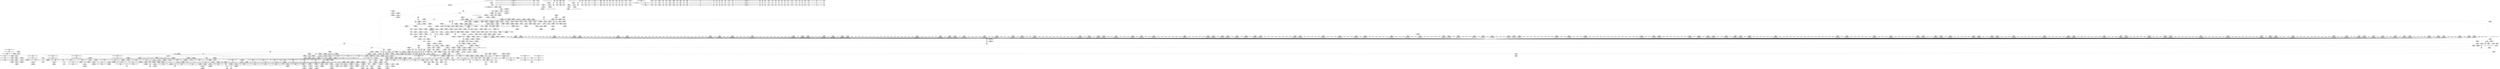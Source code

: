 digraph {
	CE0x4c45c30 [shape=record,shape=Mrecord,label="{CE0x4c45c30|i64*_getelementptr_inbounds_(_8_x_i64_,_8_x_i64_*___llvm_gcov_ctr63,_i64_0,_i64_7)|*Constant*|*SummSink*}"]
	CE0x4c07260 [shape=record,shape=Mrecord,label="{CE0x4c07260|apparmor_path_truncate:dentry1|security/apparmor/lsm.c,285|*SummSource*}"]
	CE0x4c2ad90 [shape=record,shape=Mrecord,label="{CE0x4c2ad90|GLOBAL:__llvm_gcov_ctr63|Global_var:__llvm_gcov_ctr63}"]
	CE0x4c775e0 [shape=record,shape=Mrecord,label="{CE0x4c775e0|_call_void_asm_sideeffect_1:_09ud2_0A.pushsection___bug_table,_22a_22_0A2:_09.long_1b_-_2b,_$_0:c_-_2b_0A_09.word_$_1:c_,_0_0A_09.org_2b+$_2:c_0A.popsection_,_i,i,i,_dirflag_,_fpsr_,_flags_(i8*_getelementptr_inbounds_(_36_x_i8_,_36_x_i8_*_.str12,_i32_0,_i32_0),_i32_100,_i64_12)_#2,_!dbg_!18582,_!srcloc_!18585|security/apparmor/include/context.h,100|*SummSource*}"]
	"CONST[source:0(mediator),value:2(dynamic)][purpose:{object}][SnkIdx:3]"
	CE0x5a27610 [shape=record,shape=Mrecord,label="{CE0x5a27610|i32_1|*Constant*}"]
	CE0x4bfe8a0 [shape=record,shape=Mrecord,label="{CE0x4bfe8a0|apparmor_path_truncate:path|Function::apparmor_path_truncate&Arg::path::|*SummSource*}"]
	CE0x4c3fbb0 [shape=record,shape=Mrecord,label="{CE0x4c3fbb0|apparmor_path_truncate:tmp20|security/apparmor/lsm.c,289}"]
	CE0x4c13b40 [shape=record,shape=Mrecord,label="{CE0x4c13b40|COLLAPSED:_GCMRE___llvm_gcov_ctr55_internal_global_2_x_i64_zeroinitializer:_elem_0:default:}"]
	CE0x4c1bea0 [shape=record,shape=Mrecord,label="{CE0x4c1bea0|aa_cred_profile:tmp33|security/apparmor/include/context.h,101}"]
	CE0x4c673d0 [shape=record,shape=Mrecord,label="{CE0x4c673d0|80:_i64,_:_CRE_1648,1649_}"]
	CE0x4cc5e60 [shape=record,shape=Mrecord,label="{CE0x4cc5e60|aa_cred_profile:lnot.ext|security/apparmor/include/context.h,100}"]
	CE0x4c6bde0 [shape=record,shape=Mrecord,label="{CE0x4c6bde0|80:_i64,_:_CRE_1832,1840_|*MultipleSource*|security/apparmor/include/apparmor.h,117|*LoadInst*|security/apparmor/include/apparmor.h,117}"]
	CE0x4c57380 [shape=record,shape=Mrecord,label="{CE0x4c57380|80:_i64,_:_CRE_616,617_}"]
	CE0x4c74d80 [shape=record,shape=Mrecord,label="{CE0x4c74d80|common_perm:call1|security/apparmor/lsm.c,170}"]
	CE0x4c3dd50 [shape=record,shape=Mrecord,label="{CE0x4c3dd50|aa_cred_profile:tmp12|security/apparmor/include/context.h,100|*SummSource*}"]
	CE0x4c7b630 [shape=record,shape=Mrecord,label="{CE0x4c7b630|aa_path_perm:cond|Function::aa_path_perm&Arg::cond::}"]
	CE0x4c57af0 [shape=record,shape=Mrecord,label="{CE0x4c57af0|80:_i64,_:_CRE_623,624_}"]
	CE0x4c8f450 [shape=record,shape=Mrecord,label="{CE0x4c8f450|__aa_current_profile:if.then|*SummSource*}"]
	CE0x4c90480 [shape=record,shape=Mrecord,label="{CE0x4c90480|__aa_current_profile:tobool1|security/apparmor/include/context.h,138|*SummSource*}"]
	CE0x4c61500 [shape=record,shape=Mrecord,label="{CE0x4c61500|80:_i64,_:_CRE_1337,1338_}"]
	CE0x4c7dbd0 [shape=record,shape=Mrecord,label="{CE0x4c7dbd0|__aa_current_profile:tmp8|security/apparmor/include/context.h,138|*SummSink*}"]
	CE0x4c6d060 [shape=record,shape=Mrecord,label="{CE0x4c6d060|80:_i64,_:_CRE_1879,1880_}"]
	CE0x4c16b60 [shape=record,shape=Mrecord,label="{CE0x4c16b60|%struct.aa_task_cxt*_null|*Constant*|*SummSource*}"]
	CE0x4c130f0 [shape=record,shape=Mrecord,label="{CE0x4c130f0|__aa_current_profile:tmp1|*SummSink*}"]
	CE0x4c5d190 [shape=record,shape=Mrecord,label="{CE0x4c5d190|80:_i64,_:_CRE_1255,1256_}"]
	CE0x57b9d60 [shape=record,shape=Mrecord,label="{CE0x57b9d60|apparmor_path_truncate:if.then|*SummSink*}"]
	CE0x4c7b180 [shape=record,shape=Mrecord,label="{CE0x4c7b180|aa_path_perm:request|Function::aa_path_perm&Arg::request::}"]
	CE0x4c3c920 [shape=record,shape=Mrecord,label="{CE0x4c3c920|80:_i64,_:_CRE_451,452_}"]
	CE0x4c8ae10 [shape=record,shape=Mrecord,label="{CE0x4c8ae10|__aa_current_profile:tmp2|*SummSource*}"]
	CE0x4c4e8b0 [shape=record,shape=Mrecord,label="{CE0x4c4e8b0|i64*_getelementptr_inbounds_(_11_x_i64_,_11_x_i64_*___llvm_gcov_ctr58,_i64_0,_i64_10)|*Constant*}"]
	CE0x4c9b740 [shape=record,shape=Mrecord,label="{CE0x4c9b740|__aa_current_profile:tmp14|security/apparmor/include/context.h,138|*SummSink*}"]
	CE0x4c75ea0 [shape=record,shape=Mrecord,label="{CE0x4c75ea0|aa_cred_profile:tmp19|security/apparmor/include/context.h,100|*SummSink*}"]
	CE0x4cc6ef0 [shape=record,shape=Mrecord,label="{CE0x4cc6ef0|aa_cred_profile:tmp27|security/apparmor/include/context.h,100}"]
	CE0x4c8ea30 [shape=record,shape=Mrecord,label="{CE0x4c8ea30|__aa_current_profile:tobool|security/apparmor/include/context.h,138|*SummSink*}"]
	CE0x4c7d4d0 [shape=record,shape=Mrecord,label="{CE0x4c7d4d0|COLLAPSED:_GCMRE___llvm_gcov_ctr58_internal_global_11_x_i64_zeroinitializer:_elem_0:default:}"]
	CE0x4c17ba0 [shape=record,shape=Mrecord,label="{CE0x4c17ba0|__aa_current_profile:tmp2|*SummSink*}"]
	CE0x4c65e90 [shape=record,shape=Mrecord,label="{CE0x4c65e90|80:_i64,_:_CRE_1628,1629_}"]
	CE0x4c55d30 [shape=record,shape=Mrecord,label="{CE0x4c55d30|80:_i64,_:_CRE_595,596_}"]
	CE0x4c58260 [shape=record,shape=Mrecord,label="{CE0x4c58260|80:_i64,_:_CRE_630,631_}"]
	CE0x4c7cdf0 [shape=record,shape=Mrecord,label="{CE0x4c7cdf0|aa_cred_profile:tobool|security/apparmor/include/context.h,100|*SummSource*}"]
	CE0x4c83200 [shape=record,shape=Mrecord,label="{CE0x4c83200|aa_cred_profile:do.cond|*SummSource*}"]
	CE0x4c66d70 [shape=record,shape=Mrecord,label="{CE0x4c66d70|80:_i64,_:_CRE_1642,1643_}"]
	CE0x4c45520 [shape=record,shape=Mrecord,label="{CE0x4c45520|apparmor_path_truncate:retval.0|*SummSource*}"]
	CE0x4c4bc90 [shape=record,shape=Mrecord,label="{CE0x4c4bc90|GLOBAL:aa_cred_profile|*Constant*}"]
	CE0x4c6f060 [shape=record,shape=Mrecord,label="{CE0x4c6f060|_ret_%struct.aa_profile*_%call4,_!dbg_!18586|security/apparmor/include/context.h,138}"]
	CE0x4c2f790 [shape=record,shape=Mrecord,label="{CE0x4c2f790|apparmor_path_truncate:tmp18|security/apparmor/lsm.c,288|*SummSink*}"]
	CE0x4c6a6a0 [shape=record,shape=Mrecord,label="{CE0x4c6a6a0|80:_i64,_:_CRE_1728,1736_|*MultipleSource*|security/apparmor/include/apparmor.h,117|*LoadInst*|security/apparmor/include/apparmor.h,117}"]
	CE0x4c33ba0 [shape=record,shape=Mrecord,label="{CE0x4c33ba0|i64*_getelementptr_inbounds_(_2_x_i64_,_2_x_i64_*___llvm_gcov_ctr112,_i64_0,_i64_1)|*Constant*|*SummSink*}"]
	CE0x4c69b20 [shape=record,shape=Mrecord,label="{CE0x4c69b20|80:_i64,_:_CRE_1685,1686_}"]
	CE0x4cd3540 [shape=record,shape=Mrecord,label="{CE0x4cd3540|aa_cred_profile:do.body|*SummSource*}"]
	CE0x4c4c4e0 [shape=record,shape=Mrecord,label="{CE0x4c4c4e0|aa_cred_profile:cred|Function::aa_cred_profile&Arg::cred::}"]
	CE0x4c5d7f0 [shape=record,shape=Mrecord,label="{CE0x4c5d7f0|80:_i64,_:_CRE_1261,1262_}"]
	CE0x4c64e80 [shape=record,shape=Mrecord,label="{CE0x4c64e80|80:_i64,_:_CRE_1608,1612_|*MultipleSource*|security/apparmor/include/apparmor.h,117|*LoadInst*|security/apparmor/include/apparmor.h,117}"]
	CE0x4c91cd0 [shape=record,shape=Mrecord,label="{CE0x4c91cd0|i64*_getelementptr_inbounds_(_16_x_i64_,_16_x_i64_*___llvm_gcov_ctr46,_i64_0,_i64_1)|*Constant*}"]
	CE0x4c91a30 [shape=record,shape=Mrecord,label="{CE0x4c91a30|aa_cred_profile:tmp1|*SummSource*}"]
	CE0x4c43b90 [shape=record,shape=Mrecord,label="{CE0x4c43b90|common_perm:op|Function::common_perm&Arg::op::|*SummSink*}"]
	CE0x4c382e0 [shape=record,shape=Mrecord,label="{CE0x4c382e0|%struct.vfsmount*_null|*Constant*|*SummSource*}"]
	CE0x4c417a0 [shape=record,shape=Mrecord,label="{CE0x4c417a0|apparmor_path_truncate:call|security/apparmor/lsm.c,288|*SummSink*}"]
	CE0x4c91800 [shape=record,shape=Mrecord,label="{CE0x4c91800|get_current:tmp|*SummSink*}"]
	CE0x4c34680 [shape=record,shape=Mrecord,label="{CE0x4c34680|apparmor_path_truncate:tmp16|security/apparmor/lsm.c,288|*SummSource*}"]
	CE0x4c96ed0 [shape=record,shape=Mrecord,label="{CE0x4c96ed0|__aa_current_profile:tmp12|security/apparmor/include/context.h,138|*SummSource*}"]
	CE0x4c445a0 [shape=record,shape=Mrecord,label="{CE0x4c445a0|common_perm:cond|Function::common_perm&Arg::cond::}"]
	CE0x4c4d940 [shape=record,shape=Mrecord,label="{CE0x4c4d940|__aa_current_profile:cred|security/apparmor/include/context.h,138|*SummSource*}"]
	CE0x4c3bf90 [shape=record,shape=Mrecord,label="{CE0x4c3bf90|80:_i64,_:_CRE_439,440_}"]
	CE0x4c47160 [shape=record,shape=Mrecord,label="{CE0x4c47160|i32_8|*Constant*|*SummSink*}"]
	CE0x4c8f580 [shape=record,shape=Mrecord,label="{CE0x4c8f580|__aa_current_profile:if.then|*SummSink*}"]
	CE0x4c34250 [shape=record,shape=Mrecord,label="{CE0x4c34250|common_perm:if.then|*SummSource*}"]
	CE0x4c3f340 [shape=record,shape=Mrecord,label="{CE0x4c3f340|common_perm:tmp5|security/apparmor/lsm.c,169|*SummSource*}"]
	CE0x4c2e0e0 [shape=record,shape=Mrecord,label="{CE0x4c2e0e0|apparmor_path_truncate:tmp17|security/apparmor/lsm.c,288|*SummSource*}"]
	CE0x4c84af0 [shape=record,shape=Mrecord,label="{CE0x4c84af0|i64_3|*Constant*}"]
	CE0x4c55e40 [shape=record,shape=Mrecord,label="{CE0x4c55e40|80:_i64,_:_CRE_596,597_}"]
	CE0x4c27800 [shape=record,shape=Mrecord,label="{CE0x4c27800|80:_i64,_:_CRE_336,344_|*MultipleSource*|security/apparmor/include/apparmor.h,117|*LoadInst*|security/apparmor/include/apparmor.h,117}"]
	CE0x4c6a890 [shape=record,shape=Mrecord,label="{CE0x4c6a890|80:_i64,_:_CRE_1736,1752_|*MultipleSource*|security/apparmor/include/apparmor.h,117|*LoadInst*|security/apparmor/include/apparmor.h,117}"]
	CE0x4c5f470 [shape=record,shape=Mrecord,label="{CE0x4c5f470|80:_i64,_:_CRE_1306,1307_}"]
	CE0x4cc4750 [shape=record,shape=Mrecord,label="{CE0x4cc4750|aa_cred_profile:tobool4|security/apparmor/include/context.h,100|*SummSource*}"]
	CE0x4c916d0 [shape=record,shape=Mrecord,label="{CE0x4c916d0|COLLAPSED:_GCMRE___llvm_gcov_ctr112_internal_global_2_x_i64_zeroinitializer:_elem_0:default:}"]
	CE0x4c922b0 [shape=record,shape=Mrecord,label="{CE0x4c922b0|i32_22|*Constant*}"]
	CE0x4c2eb70 [shape=record,shape=Mrecord,label="{CE0x4c2eb70|i64_4|*Constant*}"]
	CE0x4c52280 [shape=record,shape=Mrecord,label="{CE0x4c52280|__aa_current_profile:do.end|*SummSource*}"]
	CE0x4c4bf70 [shape=record,shape=Mrecord,label="{CE0x4c4bf70|aa_cred_profile:entry}"]
	CE0x4c59490 [shape=record,shape=Mrecord,label="{CE0x4c59490|80:_i64,_:_CRE_712,720_|*MultipleSource*|security/apparmor/include/apparmor.h,117|*LoadInst*|security/apparmor/include/apparmor.h,117}"]
	CE0x4c4e3d0 [shape=record,shape=Mrecord,label="{CE0x4c4e3d0|__aa_current_profile:tmp18|security/apparmor/include/context.h,138}"]
	CE0x4c5ad70 [shape=record,shape=Mrecord,label="{CE0x4c5ad70|80:_i64,_:_CRE_1221,1222_}"]
	CE0x4c97760 [shape=record,shape=Mrecord,label="{CE0x4c97760|aa_cred_profile:tmp4|*LoadInst*|security/apparmor/include/context.h,99|*SummSink*}"]
	"CONST[source:0(mediator),value:2(dynamic)][purpose:{object}][SnkIdx:2]"
	CE0x4c31ea0 [shape=record,shape=Mrecord,label="{CE0x4c31ea0|GLOBAL:__llvm_gcov_ctr63|Global_var:__llvm_gcov_ctr63|*SummSink*}"]
	CE0x4cc7110 [shape=record,shape=Mrecord,label="{CE0x4cc7110|aa_cred_profile:tmp27|security/apparmor/include/context.h,100|*SummSource*}"]
	CE0x4c502f0 [shape=record,shape=Mrecord,label="{CE0x4c502f0|i8*_getelementptr_inbounds_(_45_x_i8_,_45_x_i8_*_.str14,_i32_0,_i32_0)|*Constant*|*SummSink*}"]
	CE0x4c81e10 [shape=record,shape=Mrecord,label="{CE0x4c81e10|aa_cred_profile:tmp11|security/apparmor/include/context.h,100}"]
	CE0x4c7aa10 [shape=record,shape=Mrecord,label="{CE0x4c7aa10|aa_path_perm:path|Function::aa_path_perm&Arg::path::|*SummSource*}"]
	CE0x4c3e840 [shape=record,shape=Mrecord,label="{CE0x4c3e840|common_perm:tmp4|security/apparmor/lsm.c,169|*SummSource*}"]
	CE0x4c832f0 [shape=record,shape=Mrecord,label="{CE0x4c832f0|aa_cred_profile:do.cond|*SummSink*}"]
	CE0x4c6b050 [shape=record,shape=Mrecord,label="{CE0x4c6b050|80:_i64,_:_CRE_1776,1784_|*MultipleSource*|security/apparmor/include/apparmor.h,117|*LoadInst*|security/apparmor/include/apparmor.h,117}"]
	CE0x4c3c2d0 [shape=record,shape=Mrecord,label="{CE0x4c3c2d0|80:_i64,_:_CRE_443,444_}"]
	CE0x4c42300 [shape=record,shape=Mrecord,label="{CE0x4c42300|mediated_filesystem:inode|Function::mediated_filesystem&Arg::inode::}"]
	CE0x4c79ad0 [shape=record,shape=Mrecord,label="{CE0x4c79ad0|GLOBAL:aa_path_perm|*Constant*|*SummSink*}"]
	CE0x4c5df60 [shape=record,shape=Mrecord,label="{CE0x4c5df60|80:_i64,_:_CRE_1268,1269_}"]
	CE0x4c6aa80 [shape=record,shape=Mrecord,label="{CE0x4c6aa80|80:_i64,_:_CRE_1752,1760_|*MultipleSource*|security/apparmor/include/apparmor.h,117|*LoadInst*|security/apparmor/include/apparmor.h,117}"]
	CE0x4cc45f0 [shape=record,shape=Mrecord,label="{CE0x4cc45f0|aa_cred_profile:tobool4|security/apparmor/include/context.h,100}"]
	CE0x4c41ff0 [shape=record,shape=Mrecord,label="{CE0x4c41ff0|mediated_filesystem:entry|*SummSink*}"]
	CE0x4c67810 [shape=record,shape=Mrecord,label="{CE0x4c67810|80:_i64,_:_CRE_1652,1653_}"]
	CE0x4c954e0 [shape=record,shape=Mrecord,label="{CE0x4c954e0|i64*_getelementptr_inbounds_(_16_x_i64_,_16_x_i64_*___llvm_gcov_ctr46,_i64_0,_i64_0)|*Constant*|*SummSink*}"]
	CE0x4c38900 [shape=record,shape=Mrecord,label="{CE0x4c38900|i64_2|*Constant*}"]
	CE0x4c12d90 [shape=record,shape=Mrecord,label="{CE0x4c12d90|80:_i64,_:_CRE_88,96_|*MultipleSource*|security/apparmor/include/apparmor.h,117|*LoadInst*|security/apparmor/include/apparmor.h,117}"]
	CE0x4c4c790 [shape=record,shape=Mrecord,label="{CE0x4c4c790|get_current:bb|*SummSink*}"]
	CE0x5a28b20 [shape=record,shape=Mrecord,label="{CE0x5a28b20|i32_5|*Constant*|*SummSink*}"]
	CE0x4bf3c40 [shape=record,shape=Mrecord,label="{CE0x4bf3c40|apparmor_path_truncate:tmp2|*LoadInst*|security/apparmor/lsm.c,284|*SummSink*}"]
	CE0x4c340c0 [shape=record,shape=Mrecord,label="{CE0x4c340c0|common_perm:if.then}"]
	CE0x4c46b30 [shape=record,shape=Mrecord,label="{CE0x4c46b30|_call_void_mcount()_#2|*SummSink*}"]
	CE0x4c64090 [shape=record,shape=Mrecord,label="{CE0x4c64090|80:_i64,_:_CRE_1392,1536_|*MultipleSource*|security/apparmor/include/apparmor.h,117|*LoadInst*|security/apparmor/include/apparmor.h,117}"]
	CE0x4c83c00 [shape=record,shape=Mrecord,label="{CE0x4c83c00|__aa_current_profile:call|security/apparmor/include/context.h,138}"]
	CE0x4c5c3c0 [shape=record,shape=Mrecord,label="{CE0x4c5c3c0|80:_i64,_:_CRE_1242,1243_}"]
	CE0x4c55180 [shape=record,shape=Mrecord,label="{CE0x4c55180|80:_i64,_:_CRE_584,585_}"]
	CE0x4c840d0 [shape=record,shape=Mrecord,label="{CE0x4c840d0|common_perm:mode|security/apparmor/lsm.c,169}"]
	"CONST[source:0(mediator),value:0(static)][purpose:{operation}][SrcIdx:5]"
	CE0x5a274b0 [shape=record,shape=Mrecord,label="{CE0x5a274b0|i64_1|*Constant*|*SummSink*}"]
	CE0x4c2cc30 [shape=record,shape=Mrecord,label="{CE0x4c2cc30|80:_i64,_:_CRE_461,462_}"]
	CE0x4c82e90 [shape=record,shape=Mrecord,label="{CE0x4c82e90|common_perm:if.end}"]
	CE0x4c3b500 [shape=record,shape=Mrecord,label="{CE0x4c3b500|80:_i64,_:_CRE_426,427_}"]
	CE0x4c6e750 [shape=record,shape=Mrecord,label="{CE0x4c6e750|80:_i64,_:_CRE_2268,2304_|*MultipleSource*|security/apparmor/include/apparmor.h,117|*LoadInst*|security/apparmor/include/apparmor.h,117}"]
	CE0x4c2b960 [shape=record,shape=Mrecord,label="{CE0x4c2b960|apparmor_path_truncate:tmp6|*LoadInst*|security/apparmor/lsm.c,285|*SummSink*}"]
	CE0x4cb5c50 [shape=record,shape=Mrecord,label="{CE0x4cb5c50|aa_cred_profile:tmp25|security/apparmor/include/context.h,100|*SummSource*}"]
	CE0x4c96040 [shape=record,shape=Mrecord,label="{CE0x4c96040|__aa_current_profile:do.body|*SummSink*}"]
	CE0x4c49a00 [shape=record,shape=Mrecord,label="{CE0x4c49a00|i32_138|*Constant*|*SummSource*}"]
	CE0x4c52b10 [shape=record,shape=Mrecord,label="{CE0x4c52b10|__aa_current_profile:bb|*SummSink*}"]
	CE0x4c479a0 [shape=record,shape=Mrecord,label="{CE0x4c479a0|mediated_filesystem:tmp4|*LoadInst*|security/apparmor/include/apparmor.h,117|*SummSource*}"]
	CE0x4c60950 [shape=record,shape=Mrecord,label="{CE0x4c60950|80:_i64,_:_CRE_1326,1327_}"]
	CE0x57b9f60 [shape=record,shape=Mrecord,label="{CE0x57b9f60|apparmor_path_truncate:if.then}"]
	CE0x4bff2b0 [shape=record,shape=Mrecord,label="{CE0x4bff2b0|apparmor_path_truncate:cond|security/apparmor/lsm.c, 284|*SummSink*}"]
	CE0x4c6f840 [shape=record,shape=Mrecord,label="{CE0x4c6f840|i32_11|*Constant*}"]
	CE0x4c2aa10 [shape=record,shape=Mrecord,label="{CE0x4c2aa10|apparmor_path_truncate:tmp3|security/apparmor/lsm.c,284|*SummSink*}"]
	CE0x4bf2d90 [shape=record,shape=Mrecord,label="{CE0x4bf2d90|apparmor_path_truncate:if.end}"]
	CE0x4c4ec50 [shape=record,shape=Mrecord,label="{CE0x4c4ec50|i64*_getelementptr_inbounds_(_11_x_i64_,_11_x_i64_*___llvm_gcov_ctr58,_i64_0,_i64_10)|*Constant*|*SummSource*}"]
	CE0x4c26de0 [shape=record,shape=Mrecord,label="{CE0x4c26de0|80:_i64,_:_CRE_288,296_|*MultipleSource*|security/apparmor/include/apparmor.h,117|*LoadInst*|security/apparmor/include/apparmor.h,117}"]
	CE0x4c26a80 [shape=record,shape=Mrecord,label="{CE0x4c26a80|80:_i64,_:_CRE_272,280_|*MultipleSource*|security/apparmor/include/apparmor.h,117|*LoadInst*|security/apparmor/include/apparmor.h,117}"]
	CE0x4c36920 [shape=record,shape=Mrecord,label="{CE0x4c36920|apparmor_path_truncate:i_mode|security/apparmor/lsm.c,285|*SummSink*}"]
	CE0x4c4c9d0 [shape=record,shape=Mrecord,label="{CE0x4c4c9d0|i64*_getelementptr_inbounds_(_2_x_i64_,_2_x_i64_*___llvm_gcov_ctr112,_i64_0,_i64_0)|*Constant*|*SummSource*}"]
	CE0x4c94fa0 [shape=record,shape=Mrecord,label="{CE0x4c94fa0|__aa_current_profile:land.lhs.true2|*SummSink*}"]
	CE0x4cb47f0 [shape=record,shape=Mrecord,label="{CE0x4cb47f0|i64*_getelementptr_inbounds_(_16_x_i64_,_16_x_i64_*___llvm_gcov_ctr46,_i64_0,_i64_9)|*Constant*|*SummSource*}"]
	CE0x4c547f0 [shape=record,shape=Mrecord,label="{CE0x4c547f0|80:_i64,_:_CRE_575,576_}"]
	CE0x4c8b560 [shape=record,shape=Mrecord,label="{CE0x4c8b560|__aa_current_profile:tmp4|security/apparmor/include/context.h,138|*SummSink*}"]
	CE0x4c3bc50 [shape=record,shape=Mrecord,label="{CE0x4c3bc50|80:_i64,_:_CRE_435,436_}"]
	CE0x4c48f50 [shape=record,shape=Mrecord,label="{CE0x4c48f50|i8*_getelementptr_inbounds_(_36_x_i8_,_36_x_i8_*_.str12,_i32_0,_i32_0)|*Constant*|*SummSource*}"]
	CE0x4c424e0 [shape=record,shape=Mrecord,label="{CE0x4c424e0|mediated_filesystem:inode|Function::mediated_filesystem&Arg::inode::|*SummSink*}"]
	CE0x4c683c0 [shape=record,shape=Mrecord,label="{CE0x4c683c0|80:_i64,_:_CRE_1663,1664_}"]
	CE0x4c168b0 [shape=record,shape=Mrecord,label="{CE0x4c168b0|apparmor_path_truncate:d_inode|security/apparmor/lsm.c,284|*SummSource*}"]
	CE0x4c6e940 [shape=record,shape=Mrecord,label="{CE0x4c6e940|mediated_filesystem:tmp5|security/apparmor/include/apparmor.h,117}"]
	CE0x4c423d0 [shape=record,shape=Mrecord,label="{CE0x4c423d0|mediated_filesystem:inode|Function::mediated_filesystem&Arg::inode::|*SummSource*}"]
	CE0x4c24550 [shape=record,shape=Mrecord,label="{CE0x4c24550|80:_i64,_:_CRE_96,104_|*MultipleSource*|security/apparmor/include/apparmor.h,117|*LoadInst*|security/apparmor/include/apparmor.h,117}"]
	CE0x4c31cc0 [shape=record,shape=Mrecord,label="{CE0x4c31cc0|apparmor_path_truncate:tmp5|security/apparmor/lsm.c,284}"]
	CE0x4c5dc30 [shape=record,shape=Mrecord,label="{CE0x4c5dc30|80:_i64,_:_CRE_1265,1266_}"]
	CE0x4bedaa0 [shape=record,shape=Mrecord,label="{CE0x4bedaa0|apparmor_path_truncate:return|*SummSink*}"]
	CE0x4c110e0 [shape=record,shape=Mrecord,label="{CE0x4c110e0|80:_i64,_:_CRE_0,8_|*MultipleSource*|security/apparmor/include/apparmor.h,117|*LoadInst*|security/apparmor/include/apparmor.h,117}"]
	CE0x4c309b0 [shape=record,shape=Mrecord,label="{CE0x4c309b0|apparmor_path_truncate:d_inode4|security/apparmor/lsm.c,288|*SummSink*}"]
	CE0x4c96e60 [shape=record,shape=Mrecord,label="{CE0x4c96e60|__aa_current_profile:tmp12|security/apparmor/include/context.h,138}"]
	CE0x4c25eb0 [shape=record,shape=Mrecord,label="{CE0x4c25eb0|80:_i64,_:_CRE_216,224_|*MultipleSource*|security/apparmor/include/apparmor.h,117|*LoadInst*|security/apparmor/include/apparmor.h,117}"]
	CE0x4bf4230 [shape=record,shape=Mrecord,label="{CE0x4bf4230|i64*_getelementptr_inbounds_(_8_x_i64_,_8_x_i64_*___llvm_gcov_ctr63,_i64_0,_i64_0)|*Constant*}"]
	CE0x4c84950 [shape=record,shape=Mrecord,label="{CE0x4c84950|_call_void_mcount()_#2|*SummSource*}"]
	CE0x4c7c1e0 [shape=record,shape=Mrecord,label="{CE0x4c7c1e0|common_perm:error.0}"]
	CE0x4c72870 [shape=record,shape=Mrecord,label="{CE0x4c72870|__aa_current_profile:tmp6|security/apparmor/include/context.h,138|*SummSink*}"]
	CE0x4c51160 [shape=record,shape=Mrecord,label="{CE0x4c51160|i64*_getelementptr_inbounds_(_5_x_i64_,_5_x_i64_*___llvm_gcov_ctr57,_i64_0,_i64_4)|*Constant*|*SummSource*}"]
	CE0x4c65830 [shape=record,shape=Mrecord,label="{CE0x4c65830|80:_i64,_:_CRE_1622,1623_}"]
	CE0x4c55b10 [shape=record,shape=Mrecord,label="{CE0x4c55b10|80:_i64,_:_CRE_593,594_}"]
	CE0x4c80f90 [shape=record,shape=Mrecord,label="{CE0x4c80f90|_ret_%struct.aa_profile*_%tmp34,_!dbg_!18602|security/apparmor/include/context.h,101|*SummSource*}"]
	CE0x4c3a180 [shape=record,shape=Mrecord,label="{CE0x4c3a180|80:_i64,_:_CRE_402,403_}"]
	CE0x4c7d540 [shape=record,shape=Mrecord,label="{CE0x4c7d540|__aa_current_profile:tmp|*SummSource*}"]
	CE0x4c44810 [shape=record,shape=Mrecord,label="{CE0x4c44810|common_perm:mask|Function::common_perm&Arg::mask::|*SummSink*}"]
	CE0x4c56060 [shape=record,shape=Mrecord,label="{CE0x4c56060|80:_i64,_:_CRE_598,599_}"]
	CE0x4cc56e0 [shape=record,shape=Mrecord,label="{CE0x4cc56e0|aa_cred_profile:lnot2|security/apparmor/include/context.h,100|*SummSink*}"]
	CE0x4c15a80 [shape=record,shape=Mrecord,label="{CE0x4c15a80|i32_1|*Constant*|*SummSource*}"]
	CE0x4c3bab0 [shape=record,shape=Mrecord,label="{CE0x4c3bab0|80:_i64,_:_CRE_433,434_}"]
	CE0x4c99f60 [shape=record,shape=Mrecord,label="{CE0x4c99f60|__aa_current_profile:tmp16|security/apparmor/include/context.h,138|*SummSink*}"]
	CE0x4c49b90 [shape=record,shape=Mrecord,label="{CE0x4c49b90|i32_138|*Constant*|*SummSink*}"]
	CE0x4c494e0 [shape=record,shape=Mrecord,label="{CE0x4c494e0|GLOBAL:lockdep_rcu_suspicious|*Constant*|*SummSource*}"]
	CE0x4c428d0 [shape=record,shape=Mrecord,label="{CE0x4c428d0|apparmor_path_truncate:call5|security/apparmor/lsm.c,291|*SummSource*}"]
	CE0x4c44d50 [shape=record,shape=Mrecord,label="{CE0x4c44d50|_ret_i32_%error.0,_!dbg_!18575|security/apparmor/lsm.c,172}"]
	CE0x4c52ee0 [shape=record,shape=Mrecord,label="{CE0x4c52ee0|80:_i64,_:_CRE_528,536_|*MultipleSource*|security/apparmor/include/apparmor.h,117|*LoadInst*|security/apparmor/include/apparmor.h,117}"]
	CE0x4c6a290 [shape=record,shape=Mrecord,label="{CE0x4c6a290|80:_i64,_:_CRE_1712,1720_|*MultipleSource*|security/apparmor/include/apparmor.h,117|*LoadInst*|security/apparmor/include/apparmor.h,117}"]
	CE0x4c998e0 [shape=record,shape=Mrecord,label="{CE0x4c998e0|__aa_current_profile:tmp15|security/apparmor/include/context.h,138|*SummSource*}"]
	CE0x4c3cf40 [shape=record,shape=Mrecord,label="{CE0x4c3cf40|80:_i64,_:_CRE_457,458_}"]
	CE0x4c4f950 [shape=record,shape=Mrecord,label="{CE0x4c4f950|__aa_current_profile:tmp20|security/apparmor/include/context.h,138|*SummSource*}"]
	CE0x4c83af0 [shape=record,shape=Mrecord,label="{CE0x4c83af0|_call_void_mcount()_#2|*SummSink*}"]
	CE0x4c8f940 [shape=record,shape=Mrecord,label="{CE0x4c8f940|aa_cred_profile:do.end|*SummSink*}"]
	CE0x4c333a0 [shape=record,shape=Mrecord,label="{CE0x4c333a0|aa_cred_profile:tmp30|security/apparmor/include/context.h,100|*SummSink*}"]
	CE0x4c610c0 [shape=record,shape=Mrecord,label="{CE0x4c610c0|80:_i64,_:_CRE_1333,1334_}"]
	CE0x4cba8b0 [shape=record,shape=Mrecord,label="{CE0x4cba8b0|aa_cred_profile:profile|security/apparmor/include/context.h,100|*SummSource*}"]
	CE0x4c3b020 [shape=record,shape=Mrecord,label="{CE0x4c3b020|80:_i64,_:_CRE_420,421_}"]
	CE0x4c8bbf0 [shape=record,shape=Mrecord,label="{CE0x4c8bbf0|i64_1|*Constant*}"]
	CE0x4cc9190 [shape=record,shape=Mrecord,label="{CE0x4cc9190|aa_cred_profile:tmp31|security/apparmor/include/context.h,100|*SummSource*}"]
	CE0x4c99e60 [shape=record,shape=Mrecord,label="{CE0x4c99e60|__aa_current_profile:tmp16|security/apparmor/include/context.h,138|*SummSource*}"]
	CE0x4c5c4d0 [shape=record,shape=Mrecord,label="{CE0x4c5c4d0|80:_i64,_:_CRE_1243,1244_}"]
	CE0x4c674e0 [shape=record,shape=Mrecord,label="{CE0x4c674e0|80:_i64,_:_CRE_1649,1650_}"]
	CE0x4c2db00 [shape=record,shape=Mrecord,label="{CE0x4c2db00|common_perm:cmp|security/apparmor/lsm.c,169|*SummSource*}"]
	CE0x4c564a0 [shape=record,shape=Mrecord,label="{CE0x4c564a0|80:_i64,_:_CRE_602,603_}"]
	CE0x4c8c7d0 [shape=record,shape=Mrecord,label="{CE0x4c8c7d0|i64*_getelementptr_inbounds_(_11_x_i64_,_11_x_i64_*___llvm_gcov_ctr58,_i64_0,_i64_6)|*Constant*}"]
	CE0x4c555c0 [shape=record,shape=Mrecord,label="{CE0x4c555c0|80:_i64,_:_CRE_588,589_}"]
	CE0x4c9b230 [shape=record,shape=Mrecord,label="{CE0x4c9b230|__aa_current_profile:tmp13|security/apparmor/include/context.h,138|*SummSink*}"]
	CE0x4c78c40 [shape=record,shape=Mrecord,label="{CE0x4c78c40|aa_cred_profile:tmp9|security/apparmor/include/context.h,100|*SummSource*}"]
	CE0x4c3b840 [shape=record,shape=Mrecord,label="{CE0x4c3b840|80:_i64,_:_CRE_430,431_}"]
	CE0x4cc4b60 [shape=record,shape=Mrecord,label="{CE0x4cc4b60|aa_cred_profile:tobool4|security/apparmor/include/context.h,100|*SummSink*}"]
	CE0x4c45990 [shape=record,shape=Mrecord,label="{CE0x4c45990|i64*_getelementptr_inbounds_(_8_x_i64_,_8_x_i64_*___llvm_gcov_ctr63,_i64_0,_i64_7)|*Constant*|*SummSource*}"]
	CE0x4c44be0 [shape=record,shape=Mrecord,label="{CE0x4c44be0|common_perm:cond|Function::common_perm&Arg::cond::|*SummSink*}"]
	CE0x4cc6270 [shape=record,shape=Mrecord,label="{CE0x4cc6270|aa_cred_profile:lnot.ext|security/apparmor/include/context.h,100|*SummSink*}"]
	CE0x4bfdfe0 [shape=record,shape=Mrecord,label="{CE0x4bfdfe0|apparmor_path_truncate:tmp12|security/apparmor/lsm.c,288}"]
	CE0x4c72460 [shape=record,shape=Mrecord,label="{CE0x4c72460|GLOBAL:__aa_current_profile|*Constant*|*SummSource*}"]
	CE0x4c44f60 [shape=record,shape=Mrecord,label="{CE0x4c44f60|_ret_i32_%error.0,_!dbg_!18575|security/apparmor/lsm.c,172|*SummSource*}"]
	CE0x4c2b7a0 [shape=record,shape=Mrecord,label="{CE0x4c2b7a0|apparmor_path_truncate:tmp6|*LoadInst*|security/apparmor/lsm.c,285|*SummSource*}"]
	CE0x4c8b970 [shape=record,shape=Mrecord,label="{CE0x4c8b970|i64*_getelementptr_inbounds_(_16_x_i64_,_16_x_i64_*___llvm_gcov_ctr46,_i64_0,_i64_0)|*Constant*}"]
	CE0x4c13500 [shape=record,shape=Mrecord,label="{CE0x4c13500|i64*_getelementptr_inbounds_(_2_x_i64_,_2_x_i64_*___llvm_gcov_ctr55,_i64_0,_i64_0)|*Constant*|*SummSource*}"]
	CE0x4c41880 [shape=record,shape=Mrecord,label="{CE0x4c41880|GLOBAL:mediated_filesystem|*Constant*}"]
	CE0x4cba260 [shape=record,shape=Mrecord,label="{CE0x4cba260|aa_cred_profile:if.then|*SummSource*}"]
	CE0x4c2d070 [shape=record,shape=Mrecord,label="{CE0x4c2d070|80:_i64,_:_CRE_472,480_|*MultipleSource*|security/apparmor/include/apparmor.h,117|*LoadInst*|security/apparmor/include/apparmor.h,117}"]
	CE0x4cb8180 [shape=record,shape=Mrecord,label="{CE0x4cb8180|aa_cred_profile:tmp16|security/apparmor/include/context.h,100|*SummSink*}"]
	CE0x4c613f0 [shape=record,shape=Mrecord,label="{CE0x4c613f0|80:_i64,_:_CRE_1336,1337_}"]
	CE0x4c566c0 [shape=record,shape=Mrecord,label="{CE0x4c566c0|80:_i64,_:_CRE_604,605_}"]
	CE0x4c16480 [shape=record,shape=Mrecord,label="{CE0x4c16480|i64*_getelementptr_inbounds_(_5_x_i64_,_5_x_i64_*___llvm_gcov_ctr57,_i64_0,_i64_0)|*Constant*|*SummSource*}"]
	CE0x4c4ef70 [shape=record,shape=Mrecord,label="{CE0x4c4ef70|i64*_getelementptr_inbounds_(_11_x_i64_,_11_x_i64_*___llvm_gcov_ctr58,_i64_0,_i64_10)|*Constant*|*SummSink*}"]
	CE0x4c736c0 [shape=record,shape=Mrecord,label="{CE0x4c736c0|common_perm:tmp6|security/apparmor/lsm.c,169|*SummSource*}"]
	CE0x4c42b90 [shape=record,shape=Mrecord,label="{CE0x4c42b90|GLOBAL:common_perm|*Constant*}"]
	CE0x4c835a0 [shape=record,shape=Mrecord,label="{CE0x4c835a0|__aa_current_profile:entry}"]
	CE0x4c1cdc0 [shape=record,shape=Mrecord,label="{CE0x4c1cdc0|aa_cred_profile:tmp34|security/apparmor/include/context.h,101|*SummSink*}"]
	CE0x4c5cb30 [shape=record,shape=Mrecord,label="{CE0x4c5cb30|80:_i64,_:_CRE_1249,1250_}"]
	CE0x4c6c980 [shape=record,shape=Mrecord,label="{CE0x4c6c980|80:_i64,_:_CRE_1873,1874_}"]
	CE0x4c32470 [shape=record,shape=Mrecord,label="{CE0x4c32470|apparmor_path_truncate:tmp10|security/apparmor/lsm.c,288|*SummSink*}"]
	CE0x4c8d920 [shape=record,shape=Mrecord,label="{CE0x4c8d920|get_current:tmp3|*SummSource*}"]
	CE0x4c7bd50 [shape=record,shape=Mrecord,label="{CE0x4c7bd50|_ret_i32_%call17,_!dbg_!18618|security/apparmor/file.c,307|*SummSource*}"]
	CE0x4c6e560 [shape=record,shape=Mrecord,label="{CE0x4c6e560|80:_i64,_:_CRE_2264,2268_|*MultipleSource*|security/apparmor/include/apparmor.h,117|*LoadInst*|security/apparmor/include/apparmor.h,117}"]
	CE0x4c6d7d0 [shape=record,shape=Mrecord,label="{CE0x4c6d7d0|80:_i64,_:_CRE_1920,1928_|*MultipleSource*|security/apparmor/include/apparmor.h,117|*LoadInst*|security/apparmor/include/apparmor.h,117}"]
	CE0x4c316e0 [shape=record,shape=Mrecord,label="{CE0x4c316e0|apparmor_path_truncate:i_uid|security/apparmor/lsm.c,284|*SummSource*}"]
	CE0x4c5e5c0 [shape=record,shape=Mrecord,label="{CE0x4c5e5c0|80:_i64,_:_CRE_1274,1275_}"]
	CE0x4c54080 [shape=record,shape=Mrecord,label="{CE0x4c54080|80:_i64,_:_CRE_568,569_}"]
	CE0x4c5c6f0 [shape=record,shape=Mrecord,label="{CE0x4c5c6f0|80:_i64,_:_CRE_1245,1246_}"]
	CE0x4cca740 [shape=record,shape=Mrecord,label="{CE0x4cca740|i64*_getelementptr_inbounds_(_16_x_i64_,_16_x_i64_*___llvm_gcov_ctr46,_i64_0,_i64_14)|*Constant*}"]
	CE0x4c70e00 [shape=record,shape=Mrecord,label="{CE0x4c70e00|i32_0|*Constant*}"]
	CE0x4cc3d20 [shape=record,shape=Mrecord,label="{CE0x4cc3d20|GLOBAL:llvm.expect.i64|*Constant*}"]
	CE0x4c69d40 [shape=record,shape=Mrecord,label="{CE0x4c69d40|80:_i64,_:_CRE_1687,1688_}"]
	CE0x4c5ea00 [shape=record,shape=Mrecord,label="{CE0x4c5ea00|80:_i64,_:_CRE_1278,1279_}"]
	CE0x4c5a930 [shape=record,shape=Mrecord,label="{CE0x4c5a930|80:_i64,_:_CRE_1217,1218_}"]
	CE0x4c166e0 [shape=record,shape=Mrecord,label="{CE0x4c166e0|common_perm:tmp}"]
	CE0x4c63c50 [shape=record,shape=Mrecord,label="{CE0x4c63c50|80:_i64,_:_CRE_1374,1375_}"]
	CE0x4c45230 [shape=record,shape=Mrecord,label="{CE0x4c45230|i64*_getelementptr_inbounds_(_8_x_i64_,_8_x_i64_*___llvm_gcov_ctr63,_i64_0,_i64_7)|*Constant*}"]
	CE0x4c65c70 [shape=record,shape=Mrecord,label="{CE0x4c65c70|80:_i64,_:_CRE_1626,1627_}"]
	CE0x4c5e6d0 [shape=record,shape=Mrecord,label="{CE0x4c5e6d0|80:_i64,_:_CRE_1275,1276_}"]
	CE0x4c31290 [shape=record,shape=Mrecord,label="{CE0x4c31290|i64_0|*Constant*|*SummSink*}"]
	CE0x4c64c90 [shape=record,shape=Mrecord,label="{CE0x4c64c90|80:_i64,_:_CRE_1600,1604_|*MultipleSource*|security/apparmor/include/apparmor.h,117|*LoadInst*|security/apparmor/include/apparmor.h,117}"]
	CE0x4cc97e0 [shape=record,shape=Mrecord,label="{CE0x4cc97e0|i64*_getelementptr_inbounds_(_16_x_i64_,_16_x_i64_*___llvm_gcov_ctr46,_i64_0,_i64_15)|*Constant*|*SummSource*}"]
	CE0x4c4a380 [shape=record,shape=Mrecord,label="{CE0x4c4a380|GLOBAL:get_current|*Constant*}"]
	CE0x4c68090 [shape=record,shape=Mrecord,label="{CE0x4c68090|80:_i64,_:_CRE_1660,1661_}"]
	CE0x4c345e0 [shape=record,shape=Mrecord,label="{CE0x4c345e0|apparmor_path_truncate:tmp16|security/apparmor/lsm.c,288}"]
	CE0x4c8ffc0 [shape=record,shape=Mrecord,label="{CE0x4c8ffc0|aa_cred_profile:tmp5|security/apparmor/include/context.h,99}"]
	CE0x4c15570 [shape=record,shape=Mrecord,label="{CE0x4c15570|_call_void_mcount()_#2}"]
	CE0x4c35060 [shape=record,shape=Mrecord,label="{CE0x4c35060|i1_true|*Constant*|*SummSink*}"]
	CE0x4cb5d70 [shape=record,shape=Mrecord,label="{CE0x4cb5d70|aa_cred_profile:tmp25|security/apparmor/include/context.h,100|*SummSink*}"]
	CE0x4c8cb70 [shape=record,shape=Mrecord,label="{CE0x4c8cb70|i64*_getelementptr_inbounds_(_11_x_i64_,_11_x_i64_*___llvm_gcov_ctr58,_i64_0,_i64_6)|*Constant*|*SummSource*}"]
	CE0x4c71520 [shape=record,shape=Mrecord,label="{CE0x4c71520|common_perm:tmp2|security/apparmor/lsm.c,169|*SummSink*}"]
	CE0x4c6ae60 [shape=record,shape=Mrecord,label="{CE0x4c6ae60|80:_i64,_:_CRE_1768,1776_|*MultipleSource*|security/apparmor/include/apparmor.h,117|*LoadInst*|security/apparmor/include/apparmor.h,117}"]
	CE0x4c2b0c0 [shape=record,shape=Mrecord,label="{CE0x4c2b0c0|apparmor_path_truncate:tmp14|*LoadInst*|security/apparmor/lsm.c,288}"]
	CE0x4c96b80 [shape=record,shape=Mrecord,label="{CE0x4c96b80|__aa_current_profile:tmp11|security/apparmor/include/context.h,138|*SummSource*}"]
	CE0x4c57050 [shape=record,shape=Mrecord,label="{CE0x4c57050|80:_i64,_:_CRE_613,614_}"]
	CE0x4c0f1f0 [shape=record,shape=Mrecord,label="{CE0x4c0f1f0|mediated_filesystem:tmp1|*SummSource*}"]
	CE0x4c39f10 [shape=record,shape=Mrecord,label="{CE0x4c39f10|80:_i64,_:_CRE_399,400_}"]
	CE0x4c42860 [shape=record,shape=Mrecord,label="{CE0x4c42860|apparmor_path_truncate:call5|security/apparmor/lsm.c,291}"]
	CE0x4c46720 [shape=record,shape=Mrecord,label="{CE0x4c46720|mediated_filesystem:tmp3|*SummSink*}"]
	CE0x4c5b0a0 [shape=record,shape=Mrecord,label="{CE0x4c5b0a0|80:_i64,_:_CRE_1224,1225_}"]
	CE0x4c51520 [shape=record,shape=Mrecord,label="{CE0x4c51520|common_perm:tmp9|security/apparmor/lsm.c,172|*SummSource*}"]
	CE0x4c2e810 [shape=record,shape=Mrecord,label="{CE0x4c2e810|apparmor_path_truncate:tmp17|security/apparmor/lsm.c,288}"]
	CE0x4c105d0 [shape=record,shape=Mrecord,label="{CE0x4c105d0|aa_cred_profile:tmp8|security/apparmor/include/context.h,100}"]
	CE0x4c770b0 [shape=record,shape=Mrecord,label="{CE0x4c770b0|aa_cred_profile:tmp21|security/apparmor/include/context.h,100|*SummSink*}"]
	CE0x4c681a0 [shape=record,shape=Mrecord,label="{CE0x4c681a0|80:_i64,_:_CRE_1661,1662_}"]
	CE0x4c55f50 [shape=record,shape=Mrecord,label="{CE0x4c55f50|80:_i64,_:_CRE_597,598_}"]
	CE0x4c60b70 [shape=record,shape=Mrecord,label="{CE0x4c60b70|80:_i64,_:_CRE_1328,1329_}"]
	CE0x4cb6ba0 [shape=record,shape=Mrecord,label="{CE0x4cb6ba0|aa_cred_profile:tmp22|security/apparmor/include/context.h,100|*SummSink*}"]
	CE0x4c78dc0 [shape=record,shape=Mrecord,label="{CE0x4c78dc0|aa_cred_profile:tmp9|security/apparmor/include/context.h,100|*SummSink*}"]
	CE0x4c58150 [shape=record,shape=Mrecord,label="{CE0x4c58150|80:_i64,_:_CRE_629,630_}"]
	CE0x4c5f060 [shape=record,shape=Mrecord,label="{CE0x4c5f060|80:_i64,_:_CRE_1304,1305_}"]
	CE0x4c99950 [shape=record,shape=Mrecord,label="{CE0x4c99950|__aa_current_profile:tmp15|security/apparmor/include/context.h,138|*SummSink*}"]
	"CONST[source:0(mediator),value:2(dynamic)][purpose:{subject}][SrcIdx:6]"
	CE0x5983ae0 [shape=record,shape=Mrecord,label="{CE0x5983ae0|i32_0|*Constant*|*SummSink*}"]
	CE0x4c56b00 [shape=record,shape=Mrecord,label="{CE0x4c56b00|80:_i64,_:_CRE_608,609_}"]
	CE0x4c472d0 [shape=record,shape=Mrecord,label="{CE0x4c472d0|i32_8|*Constant*|*SummSource*}"]
	CE0x4c76f90 [shape=record,shape=Mrecord,label="{CE0x4c76f90|aa_cred_profile:tmp21|security/apparmor/include/context.h,100|*SummSource*}"]
	CE0x4c0f720 [shape=record,shape=Mrecord,label="{CE0x4c0f720|common_perm:tmp1}"]
	CE0x4c39d00 [shape=record,shape=Mrecord,label="{CE0x4c39d00|80:_i64,_:_CRE_396,397_}"]
	CE0x4cd3970 [shape=record,shape=Mrecord,label="{CE0x4cd3970|GLOBAL:__llvm_gcov_ctr46|Global_var:__llvm_gcov_ctr46|*SummSource*}"]
	CE0x4c71340 [shape=record,shape=Mrecord,label="{CE0x4c71340|common_perm:tmp2|security/apparmor/lsm.c,169|*SummSource*}"]
	CE0x4c44770 [shape=record,shape=Mrecord,label="{CE0x4c44770|common_perm:mask|Function::common_perm&Arg::mask::|*SummSource*}"]
	CE0x4c51ce0 [shape=record,shape=Mrecord,label="{CE0x4c51ce0|common_perm:tmp10|security/apparmor/lsm.c,172|*SummSink*}"]
	CE0x4c8a500 [shape=record,shape=Mrecord,label="{CE0x4c8a500|__aa_current_profile:tobool|security/apparmor/include/context.h,138}"]
	CE0x4c69c30 [shape=record,shape=Mrecord,label="{CE0x4c69c30|80:_i64,_:_CRE_1686,1687_}"]
	CE0x4c39e40 [shape=record,shape=Mrecord,label="{CE0x4c39e40|80:_i64,_:_CRE_398,399_}"]
	CE0x4c470a0 [shape=record,shape=Mrecord,label="{CE0x4c470a0|i32_8|*Constant*}"]
	CE0x4c77760 [shape=record,shape=Mrecord,label="{CE0x4c77760|_call_void_asm_sideeffect_1:_09ud2_0A.pushsection___bug_table,_22a_22_0A2:_09.long_1b_-_2b,_$_0:c_-_2b_0A_09.word_$_1:c_,_0_0A_09.org_2b+$_2:c_0A.popsection_,_i,i,i,_dirflag_,_fpsr_,_flags_(i8*_getelementptr_inbounds_(_36_x_i8_,_36_x_i8_*_.str12,_i32_0,_i32_0),_i32_100,_i64_12)_#2,_!dbg_!18582,_!srcloc_!18585|security/apparmor/include/context.h,100|*SummSink*}"]
	CE0x4c1b960 [shape=record,shape=Mrecord,label="{CE0x4c1b960|aa_cred_profile:tmp32|security/apparmor/include/context.h,101|*SummSource*}"]
	CE0x4c78fa0 [shape=record,shape=Mrecord,label="{CE0x4c78fa0|i64*_getelementptr_inbounds_(_16_x_i64_,_16_x_i64_*___llvm_gcov_ctr46,_i64_0,_i64_4)|*Constant*}"]
	CE0x4c10ae0 [shape=record,shape=Mrecord,label="{CE0x4c10ae0|aa_cred_profile:tmp8|security/apparmor/include/context.h,100|*SummSink*}"]
	CE0x4c34720 [shape=record,shape=Mrecord,label="{CE0x4c34720|apparmor_path_truncate:tmp16|security/apparmor/lsm.c,288|*SummSink*}"]
	CE0x4c2dc30 [shape=record,shape=Mrecord,label="{CE0x4c2dc30|i64_2|*Constant*}"]
	CE0x4c7b4c0 [shape=record,shape=Mrecord,label="{CE0x4c7b4c0|aa_path_perm:request|Function::aa_path_perm&Arg::request::|*SummSink*}"]
	CE0x4c2ce50 [shape=record,shape=Mrecord,label="{CE0x4c2ce50|80:_i64,_:_CRE_463,464_}"]
	CE0x4c5be70 [shape=record,shape=Mrecord,label="{CE0x4c5be70|80:_i64,_:_CRE_1237,1238_}"]
	CE0x4cb5750 [shape=record,shape=Mrecord,label="{CE0x4cb5750|aa_cred_profile:tmp24|security/apparmor/include/context.h,100|*SummSink*}"]
	CE0x4c3af50 [shape=record,shape=Mrecord,label="{CE0x4c3af50|80:_i64,_:_CRE_419,420_}"]
	CE0x4c48b00 [shape=record,shape=Mrecord,label="{CE0x4c48b00|_ret_i32_%retval.0,_!dbg_!18581|security/apparmor/lsm.c,293|*SummSink*}"]
	CE0x4c686f0 [shape=record,shape=Mrecord,label="{CE0x4c686f0|80:_i64,_:_CRE_1666,1667_}"]
	CE0x4c579e0 [shape=record,shape=Mrecord,label="{CE0x4c579e0|80:_i64,_:_CRE_622,623_}"]
	CE0x4c5a440 [shape=record,shape=Mrecord,label="{CE0x4c5a440|80:_i64,_:_CRE_1212,1213_}"]
	CE0x4c65fa0 [shape=record,shape=Mrecord,label="{CE0x4c65fa0|80:_i64,_:_CRE_1629,1630_}"]
	CE0x4c30420 [shape=record,shape=Mrecord,label="{CE0x4c30420|i64*_getelementptr_inbounds_(_8_x_i64_,_8_x_i64_*___llvm_gcov_ctr63,_i64_0,_i64_5)|*Constant*|*SummSink*}"]
	CE0x4c67920 [shape=record,shape=Mrecord,label="{CE0x4c67920|80:_i64,_:_CRE_1653,1654_}"]
	CE0x4cba0c0 [shape=record,shape=Mrecord,label="{CE0x4cba0c0|i64*_getelementptr_inbounds_(_16_x_i64_,_16_x_i64_*___llvm_gcov_ctr46,_i64_0,_i64_1)|*Constant*|*SummSink*}"]
	CE0x4c78490 [shape=record,shape=Mrecord,label="{CE0x4c78490|void_(i8*,_i32,_i64)*_asm_sideeffect_1:_09ud2_0A.pushsection___bug_table,_22a_22_0A2:_09.long_1b_-_2b,_$_0:c_-_2b_0A_09.word_$_1:c_,_0_0A_09.org_2b+$_2:c_0A.popsection_,_i,i,i,_dirflag_,_fpsr_,_flags_|*SummSource*}"]
	CE0x4c54f60 [shape=record,shape=Mrecord,label="{CE0x4c54f60|80:_i64,_:_CRE_582,583_}"]
	CE0x4c3c130 [shape=record,shape=Mrecord,label="{CE0x4c3c130|80:_i64,_:_CRE_441,442_}"]
	CE0x4c344e0 [shape=record,shape=Mrecord,label="{CE0x4c344e0|i64_3|*Constant*|*SummSink*}"]
	CE0x4c3d6d0 [shape=record,shape=Mrecord,label="{CE0x4c3d6d0|%struct.aa_profile*_null|*Constant*}"]
	CE0x4c3e5c0 [shape=record,shape=Mrecord,label="{CE0x4c3e5c0|aa_cred_profile:tobool1|security/apparmor/include/context.h,100|*SummSource*}"]
	CE0x4cb8f40 [shape=record,shape=Mrecord,label="{CE0x4cb8f40|i64*_getelementptr_inbounds_(_16_x_i64_,_16_x_i64_*___llvm_gcov_ctr46,_i64_0,_i64_7)|*Constant*|*SummSink*}"]
	CE0x4c3fc90 [shape=record,shape=Mrecord,label="{CE0x4c3fc90|apparmor_path_truncate:tmp20|security/apparmor/lsm.c,289|*SummSink*}"]
	CE0x4c3e6d0 [shape=record,shape=Mrecord,label="{CE0x4c3e6d0|GLOBAL:__llvm_gcov_ctr57|Global_var:__llvm_gcov_ctr57|*SummSink*}"]
	CE0x4c27650 [shape=record,shape=Mrecord,label="{CE0x4c27650|80:_i64,_:_CRE_328,336_|*MultipleSource*|security/apparmor/include/apparmor.h,117|*LoadInst*|security/apparmor/include/apparmor.h,117}"]
	CE0x4c5cc40 [shape=record,shape=Mrecord,label="{CE0x4c5cc40|80:_i64,_:_CRE_1250,1251_}"]
	CE0x4c52cf0 [shape=record,shape=Mrecord,label="{CE0x4c52cf0|80:_i64,_:_CRE_512,528_|*MultipleSource*|security/apparmor/include/apparmor.h,117|*LoadInst*|security/apparmor/include/apparmor.h,117}"]
	CE0x4c43050 [shape=record,shape=Mrecord,label="{CE0x4c43050|GLOBAL:common_perm|*Constant*|*SummSink*}"]
	CE0x4c69a10 [shape=record,shape=Mrecord,label="{CE0x4c69a10|80:_i64,_:_CRE_1684,1685_}"]
	CE0x4c693b0 [shape=record,shape=Mrecord,label="{CE0x4c693b0|80:_i64,_:_CRE_1678,1679_}"]
	CE0x4c91450 [shape=record,shape=Mrecord,label="{CE0x4c91450|GLOBAL:__llvm_gcov_ctr58|Global_var:__llvm_gcov_ctr58|*SummSource*}"]
	CE0x4c14960 [shape=record,shape=Mrecord,label="{CE0x4c14960|i32_1|*Constant*|*SummSink*}"]
	CE0x4c06bb0 [shape=record,shape=Mrecord,label="{CE0x4c06bb0|apparmor_path_truncate:mode|security/apparmor/lsm.c,284|*SummSource*}"]
	CE0x4c38800 [shape=record,shape=Mrecord,label="{CE0x4c38800|i64_2|*Constant*|*SummSource*}"]
	CE0x4c4d4d0 [shape=record,shape=Mrecord,label="{CE0x4c4d4d0|i32_78|*Constant*}"]
	CE0x4cbb7d0 [shape=record,shape=Mrecord,label="{CE0x4cbb7d0|aa_cred_profile:tmp5|security/apparmor/include/context.h,99|*SummSink*}"]
	CE0x4c4acc0 [shape=record,shape=Mrecord,label="{CE0x4c4acc0|get_current:entry|*SummSink*}"]
	CE0x4c32060 [shape=record,shape=Mrecord,label="{CE0x4c32060|aa_cred_profile:do.body6|*SummSource*}"]
	CE0x4c2d3a0 [shape=record,shape=Mrecord,label="{CE0x4c2d3a0|80:_i64,_:_CRE_488,496_|*MultipleSource*|security/apparmor/include/apparmor.h,117|*LoadInst*|security/apparmor/include/apparmor.h,117}"]
	CE0x4c38870 [shape=record,shape=Mrecord,label="{CE0x4c38870|apparmor_path_truncate:tobool|security/apparmor/lsm.c,288|*SummSink*}"]
	CE0x4c5fa70 [shape=record,shape=Mrecord,label="{CE0x4c5fa70|80:_i64,_:_CRE_1312,1313_}"]
	CE0x4c956a0 [shape=record,shape=Mrecord,label="{CE0x4c956a0|aa_cred_profile:tmp|*SummSource*}"]
	CE0x4c36e20 [shape=record,shape=Mrecord,label="{CE0x4c36e20|apparmor_path_truncate:tmp8|security/apparmor/lsm.c,285|*SummSource*}"]
	CE0x4c97240 [shape=record,shape=Mrecord,label="{CE0x4c97240|aa_cred_profile:tmp6|security/apparmor/include/context.h,100|*SummSource*}"]
	CE0x4cb3da0 [shape=record,shape=Mrecord,label="{CE0x4cb3da0|i32_100|*Constant*}"]
	CE0x4c5da10 [shape=record,shape=Mrecord,label="{CE0x4c5da10|80:_i64,_:_CRE_1263,1264_}"]
	CE0x4c84170 [shape=record,shape=Mrecord,label="{CE0x4c84170|common_perm:mode|security/apparmor/lsm.c,169|*SummSource*}"]
	CE0x4c2ed20 [shape=record,shape=Mrecord,label="{CE0x4c2ed20|i64_4|*Constant*|*SummSource*}"]
	CE0x4c41690 [shape=record,shape=Mrecord,label="{CE0x4c41690|apparmor_path_truncate:call|security/apparmor/lsm.c,288|*SummSource*}"]
	CE0x4c2ee30 [shape=record,shape=Mrecord,label="{CE0x4c2ee30|i64_4|*Constant*|*SummSink*}"]
	CE0x4c0f0b0 [shape=record,shape=Mrecord,label="{CE0x4c0f0b0|i64_1|*Constant*|*SummSource*}"]
	CE0x4c7be80 [shape=record,shape=Mrecord,label="{CE0x4c7be80|_ret_i32_%call17,_!dbg_!18618|security/apparmor/file.c,307|*SummSink*}"]
	CE0x4c4fc10 [shape=record,shape=Mrecord,label="{CE0x4c4fc10|__aa_current_profile:call3|security/apparmor/include/context.h,138}"]
	CE0x4c61c70 [shape=record,shape=Mrecord,label="{CE0x4c61c70|80:_i64,_:_CRE_1344,1345_}"]
	CE0x4c79e00 [shape=record,shape=Mrecord,label="{CE0x4c79e00|aa_path_perm:entry|*SummSink*}"]
	CE0x4c73840 [shape=record,shape=Mrecord,label="{CE0x4c73840|common_perm:tmp6|security/apparmor/lsm.c,169|*SummSink*}"]
	CE0x4c79950 [shape=record,shape=Mrecord,label="{CE0x4c79950|GLOBAL:aa_path_perm|*Constant*|*SummSource*}"]
	CE0x4c92820 [shape=record,shape=Mrecord,label="{CE0x4c92820|__aa_current_profile:tmp7|security/apparmor/include/context.h,138|*SummSource*}"]
	CE0x4c329a0 [shape=record,shape=Mrecord,label="{CE0x4c329a0|mediated_filesystem:tobool|security/apparmor/include/apparmor.h,117}"]
	CE0x4c15350 [shape=record,shape=Mrecord,label="{CE0x4c15350|__aa_current_profile:tmp3|*SummSource*}"]
	CE0x4c4b330 [shape=record,shape=Mrecord,label="{CE0x4c4b330|__aa_current_profile:tmp21|security/apparmor/include/context.h,138|*SummSource*}"]
	CE0x4c3b9e0 [shape=record,shape=Mrecord,label="{CE0x4c3b9e0|80:_i64,_:_CRE_432,433_}"]
	CE0x4c8bf00 [shape=record,shape=Mrecord,label="{CE0x4c8bf00|aa_cred_profile:do.end10}"]
	CE0x4c131e0 [shape=record,shape=Mrecord,label="{CE0x4c131e0|i64*_getelementptr_inbounds_(_11_x_i64_,_11_x_i64_*___llvm_gcov_ctr58,_i64_0,_i64_1)|*Constant*|*SummSource*}"]
	CE0x4c78a50 [shape=record,shape=Mrecord,label="{CE0x4c78a50|i64*_getelementptr_inbounds_(_16_x_i64_,_16_x_i64_*___llvm_gcov_ctr46,_i64_0,_i64_8)|*Constant*}"]
	CE0x4c2d7b0 [shape=record,shape=Mrecord,label="{CE0x4c2d7b0|80:_i64,_:_CRE_504,512_|*MultipleSource*|security/apparmor/include/apparmor.h,117|*LoadInst*|security/apparmor/include/apparmor.h,117}"]
	CE0x4c568e0 [shape=record,shape=Mrecord,label="{CE0x4c568e0|80:_i64,_:_CRE_606,607_}"]
	CE0x4c4ba50 [shape=record,shape=Mrecord,label="{CE0x4c4ba50|__aa_current_profile:call4|security/apparmor/include/context.h,138|*SummSink*}"]
	CE0x4c91550 [shape=record,shape=Mrecord,label="{CE0x4c91550|__aa_current_profile:tmp5|security/apparmor/include/context.h,138|*SummSink*}"]
	CE0x4bf3470 [shape=record,shape=Mrecord,label="{CE0x4bf3470|apparmor_path_truncate:entry}"]
	CE0x4c938a0 [shape=record,shape=Mrecord,label="{CE0x4c938a0|__aa_current_profile:tmp8|security/apparmor/include/context.h,138}"]
	CE0x4c948c0 [shape=record,shape=Mrecord,label="{CE0x4c948c0|aa_cred_profile:lnot2|security/apparmor/include/context.h,100}"]
	CE0x4c400a0 [shape=record,shape=Mrecord,label="{CE0x4c400a0|apparmor_path_truncate:tmp21|security/apparmor/lsm.c,289}"]
	CE0x4c53bf0 [shape=record,shape=Mrecord,label="{CE0x4c53bf0|80:_i64,_:_CRE_563,564_}"]
	CE0x4c5c910 [shape=record,shape=Mrecord,label="{CE0x4c5c910|80:_i64,_:_CRE_1247,1248_}"]
	CE0x4c5c1a0 [shape=record,shape=Mrecord,label="{CE0x4c5c1a0|80:_i64,_:_CRE_1240,1241_}"]
	CE0x4cb7b60 [shape=record,shape=Mrecord,label="{CE0x4cb7b60|aa_cred_profile:tmp15|security/apparmor/include/context.h,100|*SummSink*}"]
	CE0x4c61fa0 [shape=record,shape=Mrecord,label="{CE0x4c61fa0|80:_i64,_:_CRE_1347,1348_}"]
	CE0x4c63b40 [shape=record,shape=Mrecord,label="{CE0x4c63b40|80:_i64,_:_CRE_1373,1374_}"]
	CE0x4c3df70 [shape=record,shape=Mrecord,label="{CE0x4c3df70|aa_cred_profile:tobool1|security/apparmor/include/context.h,100}"]
	CE0x4c94ed0 [shape=record,shape=Mrecord,label="{CE0x4c94ed0|aa_cred_profile:if.then}"]
	CE0x4c98090 [shape=record,shape=Mrecord,label="{CE0x4c98090|aa_cred_profile:do.end10|*SummSink*}"]
	CE0x4c5e8f0 [shape=record,shape=Mrecord,label="{CE0x4c5e8f0|80:_i64,_:_CRE_1277,1278_}"]
	CE0x4c310a0 [shape=record,shape=Mrecord,label="{CE0x4c310a0|apparmor_path_truncate:tmp15|security/apparmor/lsm.c,288|*SummSink*}"]
	CE0x4c46500 [shape=record,shape=Mrecord,label="{CE0x4c46500|mediated_filesystem:bb|*SummSink*}"]
	CE0x4c3c6b0 [shape=record,shape=Mrecord,label="{CE0x4c3c6b0|80:_i64,_:_CRE_448,449_}"]
	CE0x4c3ae80 [shape=record,shape=Mrecord,label="{CE0x4c3ae80|80:_i64,_:_CRE_418,419_}"]
	CE0x4c7b390 [shape=record,shape=Mrecord,label="{CE0x4c7b390|aa_path_perm:request|Function::aa_path_perm&Arg::request::|*SummSource*}"]
	CE0x4c633d0 [shape=record,shape=Mrecord,label="{CE0x4c633d0|80:_i64,_:_CRE_1366,1367_}"]
	CE0x4c2fc90 [shape=record,shape=Mrecord,label="{CE0x4c2fc90|apparmor_path_truncate:tmp19|security/apparmor/lsm.c,288|*SummSink*}"]
	CE0x4c69f60 [shape=record,shape=Mrecord,label="{CE0x4c69f60|80:_i64,_:_CRE_1696,1704_|*MultipleSource*|security/apparmor/include/apparmor.h,117|*LoadInst*|security/apparmor/include/apparmor.h,117}"]
	CE0x4c84260 [shape=record,shape=Mrecord,label="{CE0x4c84260|i32_22|*Constant*|*SummSink*}"]
	CE0x4c60a60 [shape=record,shape=Mrecord,label="{CE0x4c60a60|80:_i64,_:_CRE_1327,1328_}"]
	CE0x4c0d310 [shape=record,shape=Mrecord,label="{CE0x4c0d310|mediated_filesystem:tmp2|*SummSource*}"]
	CE0x4c7c250 [shape=record,shape=Mrecord,label="{CE0x4c7c250|i64_5|*Constant*|*SummSink*}"]
	CE0x4c644d0 [shape=record,shape=Mrecord,label="{CE0x4c644d0|80:_i64,_:_CRE_1568,1584_|*MultipleSource*|security/apparmor/include/apparmor.h,117|*LoadInst*|security/apparmor/include/apparmor.h,117}"]
	CE0x4c590b0 [shape=record,shape=Mrecord,label="{CE0x4c590b0|80:_i64,_:_CRE_696,704_|*MultipleSource*|security/apparmor/include/apparmor.h,117|*LoadInst*|security/apparmor/include/apparmor.h,117}"]
	CE0x4c56c10 [shape=record,shape=Mrecord,label="{CE0x4c56c10|80:_i64,_:_CRE_609,610_}"]
	CE0x4c50210 [shape=record,shape=Mrecord,label="{CE0x4c50210|i8*_getelementptr_inbounds_(_45_x_i8_,_45_x_i8_*_.str14,_i32_0,_i32_0)|*Constant*}"]
	CE0x4c9abf0 [shape=record,shape=Mrecord,label="{CE0x4c9abf0|_call_void_lockdep_rcu_suspicious(i8*_getelementptr_inbounds_(_36_x_i8_,_36_x_i8_*_.str12,_i32_0,_i32_0),_i32_138,_i8*_getelementptr_inbounds_(_45_x_i8_,_45_x_i8_*_.str14,_i32_0,_i32_0))_#7,_!dbg_!18575|security/apparmor/include/context.h,138}"]
	CE0x4c54190 [shape=record,shape=Mrecord,label="{CE0x4c54190|80:_i64,_:_CRE_569,570_}"]
	CE0x4cc7aa0 [shape=record,shape=Mrecord,label="{CE0x4cc7aa0|i64*_getelementptr_inbounds_(_16_x_i64_,_16_x_i64_*___llvm_gcov_ctr46,_i64_0,_i64_13)|*Constant*|*SummSink*}"]
	CE0x4c1cc60 [shape=record,shape=Mrecord,label="{CE0x4c1cc60|aa_cred_profile:tmp34|security/apparmor/include/context.h,101|*SummSource*}"]
	CE0x4c16840 [shape=record,shape=Mrecord,label="{CE0x4c16840|apparmor_path_truncate:d_inode|security/apparmor/lsm.c,284}"]
	CE0x5a27d00 [shape=record,shape=Mrecord,label="{CE0x5a27d00|apparmor_path_truncate:tmp3|security/apparmor/lsm.c,284}"]
	CE0x4c4b080 [shape=record,shape=Mrecord,label="{CE0x4c4b080|_ret_%struct.task_struct*_%tmp4,_!dbg_!18563|./arch/x86/include/asm/current.h,14|*SummSink*}"]
	CE0x57b9750 [shape=record,shape=Mrecord,label="{CE0x57b9750|apparmor_path_truncate:entry|*SummSink*}"]
	CE0x4c692a0 [shape=record,shape=Mrecord,label="{CE0x4c692a0|80:_i64,_:_CRE_1677,1678_}"]
	CE0x4c59a60 [shape=record,shape=Mrecord,label="{CE0x4c59a60|80:_i64,_:_CRE_880,896_|*MultipleSource*|security/apparmor/include/apparmor.h,117|*LoadInst*|security/apparmor/include/apparmor.h,117}"]
	CE0x4c83000 [shape=record,shape=Mrecord,label="{CE0x4c83000|common_perm:if.end|*SummSink*}"]
	CE0x4c5ac60 [shape=record,shape=Mrecord,label="{CE0x4c5ac60|80:_i64,_:_CRE_1220,1221_}"]
	CE0x4c252e0 [shape=record,shape=Mrecord,label="{CE0x4c252e0|80:_i64,_:_CRE_152,160_|*MultipleSource*|security/apparmor/include/apparmor.h,117|*LoadInst*|security/apparmor/include/apparmor.h,117}"]
	CE0x4c5b1b0 [shape=record,shape=Mrecord,label="{CE0x4c5b1b0|80:_i64,_:_CRE_1225,1226_}"]
	CE0x4c4fa50 [shape=record,shape=Mrecord,label="{CE0x4c4fa50|__aa_current_profile:tmp20|security/apparmor/include/context.h,138|*SummSink*}"]
	CE0x4c27b60 [shape=record,shape=Mrecord,label="{CE0x4c27b60|80:_i64,_:_CRE_352,360_|*MultipleSource*|security/apparmor/include/apparmor.h,117|*LoadInst*|security/apparmor/include/apparmor.h,117}"]
	CE0x4c121c0 [shape=record,shape=Mrecord,label="{CE0x4c121c0|80:_i64,_:_CRE_24,32_|*MultipleSource*|security/apparmor/include/apparmor.h,117|*LoadInst*|security/apparmor/include/apparmor.h,117}"]
	CE0x4c8df30 [shape=record,shape=Mrecord,label="{CE0x4c8df30|i64_0|*Constant*}"]
	CE0x4c36a00 [shape=record,shape=Mrecord,label="{CE0x4c36a00|apparmor_path_truncate:tmp8|security/apparmor/lsm.c,285}"]
	CE0x4c3a730 [shape=record,shape=Mrecord,label="{CE0x4c3a730|80:_i64,_:_CRE_409,410_}"]
	CE0x4cb8890 [shape=record,shape=Mrecord,label="{CE0x4cb8890|i64*_getelementptr_inbounds_(_16_x_i64_,_16_x_i64_*___llvm_gcov_ctr46,_i64_0,_i64_7)|*Constant*}"]
	CE0x4c55a00 [shape=record,shape=Mrecord,label="{CE0x4c55a00|80:_i64,_:_CRE_592,593_}"]
	CE0x4c16640 [shape=record,shape=Mrecord,label="{CE0x4c16640|i64*_getelementptr_inbounds_(_5_x_i64_,_5_x_i64_*___llvm_gcov_ctr57,_i64_0,_i64_0)|*Constant*|*SummSink*}"]
	CE0x4c827f0 [shape=record,shape=Mrecord,label="{CE0x4c827f0|common_perm:call|security/apparmor/lsm.c,168|*SummSink*}"]
	CE0x4c5b4e0 [shape=record,shape=Mrecord,label="{CE0x4c5b4e0|80:_i64,_:_CRE_1228,1229_}"]
	CE0x4c43960 [shape=record,shape=Mrecord,label="{CE0x4c43960|common_perm:path|Function::common_perm&Arg::path::}"]
	CE0x4c0fe20 [shape=record,shape=Mrecord,label="{CE0x4c0fe20|i64_5|*Constant*|*SummSource*}"]
	CE0x4c5d080 [shape=record,shape=Mrecord,label="{CE0x4c5d080|80:_i64,_:_CRE_1254,1255_}"]
	CE0x4cc57e0 [shape=record,shape=Mrecord,label="{CE0x4cc57e0|aa_cred_profile:lnot3|security/apparmor/include/context.h,100}"]
	CE0x4c61720 [shape=record,shape=Mrecord,label="{CE0x4c61720|80:_i64,_:_CRE_1339,1340_}"]
	CE0x4c0f800 [shape=record,shape=Mrecord,label="{CE0x4c0f800|common_perm:tmp1|*SummSink*}"]
	CE0x4cc42f0 [shape=record,shape=Mrecord,label="{CE0x4cc42f0|GLOBAL:llvm.expect.i64|*Constant*|*SummSink*}"]
	CE0x4bec3d0 [shape=record,shape=Mrecord,label="{CE0x4bec3d0|apparmor_path_truncate:tmp1|*SummSink*}"]
	CE0x4c624f0 [shape=record,shape=Mrecord,label="{CE0x4c624f0|80:_i64,_:_CRE_1352,1353_}"]
	CE0x4c82d30 [shape=record,shape=Mrecord,label="{CE0x4c82d30|common_perm:bb|*SummSource*}"]
	CE0x4c7b8b0 [shape=record,shape=Mrecord,label="{CE0x4c7b8b0|aa_path_perm:cond|Function::aa_path_perm&Arg::cond::|*SummSource*}"]
	CE0x5a23000 [shape=record,shape=Mrecord,label="{CE0x5a23000|apparmor_path_truncate:dentry|security/apparmor/lsm.c,284}"]
	CE0x4c58040 [shape=record,shape=Mrecord,label="{CE0x4c58040|80:_i64,_:_CRE_628,629_}"]
	CE0x4c69900 [shape=record,shape=Mrecord,label="{CE0x4c69900|80:_i64,_:_CRE_1683,1684_}"]
	CE0x4c5fb80 [shape=record,shape=Mrecord,label="{CE0x4c5fb80|80:_i64,_:_CRE_1313,1314_}"]
	CE0x4c544c0 [shape=record,shape=Mrecord,label="{CE0x4c544c0|80:_i64,_:_CRE_572,573_}"]
	CE0x4c412e0 [shape=record,shape=Mrecord,label="{CE0x4c412e0|apparmor_path_truncate:tmp23|security/apparmor/lsm.c,291}"]
	CE0x4c2ca10 [shape=record,shape=Mrecord,label="{CE0x4c2ca10|80:_i64,_:_CRE_459,460_}"]
	CE0x4c17eb0 [shape=record,shape=Mrecord,label="{CE0x4c17eb0|__aa_current_profile:tmp3}"]
	CE0x4c61b60 [shape=record,shape=Mrecord,label="{CE0x4c61b60|80:_i64,_:_CRE_1343,1344_}"]
	CE0x4c3aa70 [shape=record,shape=Mrecord,label="{CE0x4c3aa70|80:_i64,_:_CRE_413,414_}"]
	CE0x4c3a0b0 [shape=record,shape=Mrecord,label="{CE0x4c3a0b0|80:_i64,_:_CRE_401,402_}"]
	CE0x4cc4480 [shape=record,shape=Mrecord,label="{CE0x4cc4480|aa_cred_profile:expval|security/apparmor/include/context.h,100|*SummSource*}"]
	CE0x4c39800 [shape=record,shape=Mrecord,label="{CE0x4c39800|80:_i64,_:_CRE_392,393_}"]
	CE0x4c10960 [shape=record,shape=Mrecord,label="{CE0x4c10960|aa_cred_profile:tmp8|security/apparmor/include/context.h,100|*SummSource*}"]
	CE0x4c5f960 [shape=record,shape=Mrecord,label="{CE0x4c5f960|80:_i64,_:_CRE_1311,1312_}"]
	CE0x4c5fda0 [shape=record,shape=Mrecord,label="{CE0x4c5fda0|80:_i64,_:_CRE_1315,1316_}"]
	CE0x4c75490 [shape=record,shape=Mrecord,label="{CE0x4c75490|__aa_current_profile:call|security/apparmor/include/context.h,138|*SummSource*}"]
	CE0x4c38bf0 [shape=record,shape=Mrecord,label="{CE0x4c38bf0|i64_2|*Constant*|*SummSink*}"]
	CE0x4c4e160 [shape=record,shape=Mrecord,label="{CE0x4c4e160|__aa_current_profile:tmp17|security/apparmor/include/context.h,138|*SummSource*}"]
	CE0x4c4b980 [shape=record,shape=Mrecord,label="{CE0x4c4b980|__aa_current_profile:call4|security/apparmor/include/context.h,138|*SummSource*}"]
	CE0x4c66a40 [shape=record,shape=Mrecord,label="{CE0x4c66a40|80:_i64,_:_CRE_1639,1640_}"]
	CE0x4c35430 [shape=record,shape=Mrecord,label="{CE0x4c35430|_ret_i1_%lnot,_!dbg_!18565|security/apparmor/include/apparmor.h,117|*SummSink*}"]
	CE0x4c95f70 [shape=record,shape=Mrecord,label="{CE0x4c95f70|__aa_current_profile:do.body|*SummSource*}"]
	CE0x4cbaa30 [shape=record,shape=Mrecord,label="{CE0x4cbaa30|aa_cred_profile:profile|security/apparmor/include/context.h,100|*SummSink*}"]
	CE0x4cb7520 [shape=record,shape=Mrecord,label="{CE0x4cb7520|aa_cred_profile:tmp14|security/apparmor/include/context.h,100}"]
	CE0x4c1b9d0 [shape=record,shape=Mrecord,label="{CE0x4c1b9d0|aa_cred_profile:tmp32|security/apparmor/include/context.h,101|*SummSink*}"]
	CE0x4cb9690 [shape=record,shape=Mrecord,label="{CE0x4cb9690|aa_cred_profile:tmp10|security/apparmor/include/context.h,100|*SummSource*}"]
	CE0x4c30ee0 [shape=record,shape=Mrecord,label="{CE0x4c30ee0|apparmor_path_truncate:tmp15|security/apparmor/lsm.c,288|*SummSource*}"]
	CE0x4c14740 [shape=record,shape=Mrecord,label="{CE0x4c14740|apparmor_path_truncate:dentry|security/apparmor/lsm.c,284|*SummSink*}"]
	CE0x4c274a0 [shape=record,shape=Mrecord,label="{CE0x4c274a0|80:_i64,_:_CRE_320,328_|*MultipleSource*|security/apparmor/include/apparmor.h,117|*LoadInst*|security/apparmor/include/apparmor.h,117}"]
	CE0x4c684d0 [shape=record,shape=Mrecord,label="{CE0x4c684d0|80:_i64,_:_CRE_1664,1665_}"]
	CE0x4c5fc90 [shape=record,shape=Mrecord,label="{CE0x4c5fc90|80:_i64,_:_CRE_1314,1315_}"]
	CE0x4c90550 [shape=record,shape=Mrecord,label="{CE0x4c90550|__aa_current_profile:tobool1|security/apparmor/include/context.h,138|*SummSink*}"]
	"CONST[source:1(input),value:2(dynamic)][purpose:{object}][SrcIdx:3]"
	CE0x4c38770 [shape=record,shape=Mrecord,label="{CE0x4c38770|%struct.vfsmount*_null|*Constant*|*SummSink*}"]
	CE0x4c3c440 [shape=record,shape=Mrecord,label="{CE0x4c3c440|80:_i64,_:_CRE_445,446_}"]
	CE0x4c478d0 [shape=record,shape=Mrecord,label="{CE0x4c478d0|mediated_filesystem:tmp4|*LoadInst*|security/apparmor/include/apparmor.h,117}"]
	CE0x4c56170 [shape=record,shape=Mrecord,label="{CE0x4c56170|80:_i64,_:_CRE_599,600_}"]
	CE0x4c44ab0 [shape=record,shape=Mrecord,label="{CE0x4c44ab0|common_perm:cond|Function::common_perm&Arg::cond::|*SummSource*}"]
	CE0x4c40e20 [shape=record,shape=Mrecord,label="{CE0x4c40e20|apparmor_path_truncate:tmp22|security/apparmor/lsm.c,291}"]
	CE0x4cbb760 [shape=record,shape=Mrecord,label="{CE0x4cbb760|aa_cred_profile:tmp5|security/apparmor/include/context.h,99|*SummSource*}"]
	CE0x4c602f0 [shape=record,shape=Mrecord,label="{CE0x4c602f0|80:_i64,_:_CRE_1320,1321_}"]
	CE0x4c5ec20 [shape=record,shape=Mrecord,label="{CE0x4c5ec20|80:_i64,_:_CRE_1280,1288_|*MultipleSource*|security/apparmor/include/apparmor.h,117|*LoadInst*|security/apparmor/include/apparmor.h,117}"]
	CE0x4c08b40 [shape=record,shape=Mrecord,label="{CE0x4c08b40|apparmor_path_truncate:tmp14|*LoadInst*|security/apparmor/lsm.c,288|*SummSink*}"]
	CE0x4c755f0 [shape=record,shape=Mrecord,label="{CE0x4c755f0|i32_0|*Constant*}"]
	CE0x4c670a0 [shape=record,shape=Mrecord,label="{CE0x4c670a0|80:_i64,_:_CRE_1645,1646_}"]
	CE0x4c2fb80 [shape=record,shape=Mrecord,label="{CE0x4c2fb80|apparmor_path_truncate:tmp19|security/apparmor/lsm.c,288|*SummSource*}"]
	CE0x4c9bca0 [shape=record,shape=Mrecord,label="{CE0x4c9bca0|i64*_getelementptr_inbounds_(_11_x_i64_,_11_x_i64_*___llvm_gcov_ctr58,_i64_0,_i64_8)|*Constant*}"]
	CE0x4cb4430 [shape=record,shape=Mrecord,label="{CE0x4cb4430|i64_12|*Constant*|*SummSource*}"]
	CE0x4c246f0 [shape=record,shape=Mrecord,label="{CE0x4c246f0|80:_i64,_:_CRE_104,112_|*MultipleSource*|security/apparmor/include/apparmor.h,117|*LoadInst*|security/apparmor/include/apparmor.h,117}"]
	CE0x4c11a50 [shape=record,shape=Mrecord,label="{CE0x4c11a50|80:_i64,_:_CRE_16,20_|*MultipleSource*|security/apparmor/include/apparmor.h,117|*LoadInst*|security/apparmor/include/apparmor.h,117}"]
	CE0x4c620b0 [shape=record,shape=Mrecord,label="{CE0x4c620b0|80:_i64,_:_CRE_1348,1349_}"]
	CE0x4c6e370 [shape=record,shape=Mrecord,label="{CE0x4c6e370|80:_i64,_:_CRE_2256,2264_|*MultipleSource*|security/apparmor/include/apparmor.h,117|*LoadInst*|security/apparmor/include/apparmor.h,117}"]
	CE0x4c2d980 [shape=record,shape=Mrecord,label="{CE0x4c2d980|common_perm:cmp|security/apparmor/lsm.c,169}"]
	CE0x4bf3fa0 [shape=record,shape=Mrecord,label="{CE0x4bf3fa0|0:_%struct.vfsmount*,_8:_%struct.dentry*,_:_CRE_8,16_|*MultipleSource*|Function::apparmor_path_truncate&Arg::path::|security/apparmor/lsm.c,284}"]
	CE0x4cb4730 [shape=record,shape=Mrecord,label="{CE0x4cb4730|i64*_getelementptr_inbounds_(_16_x_i64_,_16_x_i64_*___llvm_gcov_ctr46,_i64_0,_i64_9)|*Constant*}"]
	CE0x4cda180 [shape=record,shape=Mrecord,label="{CE0x4cda180|aa_cred_profile:lor.rhs}"]
	CE0x4c61830 [shape=record,shape=Mrecord,label="{CE0x4c61830|80:_i64,_:_CRE_1340,1341_}"]
	CE0x4c8b2d0 [shape=record,shape=Mrecord,label="{CE0x4c8b2d0|i64_0|*Constant*}"]
	CE0x4c81c00 [shape=record,shape=Mrecord,label="{CE0x4c81c00|aa_cred_profile:tmp10|security/apparmor/include/context.h,100|*SummSink*}"]
	CE0x4c48fe0 [shape=record,shape=Mrecord,label="{CE0x4c48fe0|i8*_getelementptr_inbounds_(_36_x_i8_,_36_x_i8_*_.str12,_i32_0,_i32_0)|*Constant*|*SummSink*}"]
	CE0x4c4c250 [shape=record,shape=Mrecord,label="{CE0x4c4c250|GLOBAL:aa_cred_profile|*Constant*|*SummSink*}"]
	CE0x4c62600 [shape=record,shape=Mrecord,label="{CE0x4c62600|80:_i64,_:_CRE_1353,1354_}"]
	CE0x4c2e340 [shape=record,shape=Mrecord,label="{CE0x4c2e340|apparmor_path_truncate:tmp18|security/apparmor/lsm.c,288}"]
	CE0x4c17270 [shape=record,shape=Mrecord,label="{CE0x4c17270|apparmor_path_truncate:path|Function::apparmor_path_truncate&Arg::path::}"]
	CE0x4bf3920 [shape=record,shape=Mrecord,label="{CE0x4bf3920|i64*_getelementptr_inbounds_(_8_x_i64_,_8_x_i64_*___llvm_gcov_ctr63,_i64_0,_i64_0)|*Constant*|*SummSink*}"]
	CE0x4c9b1c0 [shape=record,shape=Mrecord,label="{CE0x4c9b1c0|__aa_current_profile:tmp13|security/apparmor/include/context.h,138|*SummSource*}"]
	CE0x4c37de0 [shape=record,shape=Mrecord,label="{CE0x4c37de0|%struct.vfsmount*_null|*Constant*}"]
	CE0x4c5c2b0 [shape=record,shape=Mrecord,label="{CE0x4c5c2b0|80:_i64,_:_CRE_1241,1242_}"]
	CE0x4bec2f0 [shape=record,shape=Mrecord,label="{CE0x4bec2f0|apparmor_path_truncate:tmp1}"]
	CE0x4c7e900 [shape=record,shape=Mrecord,label="{CE0x4c7e900|mediated_filesystem:and|security/apparmor/include/apparmor.h,117|*SummSource*}"]
	CE0x4c5feb0 [shape=record,shape=Mrecord,label="{CE0x4c5feb0|80:_i64,_:_CRE_1316,1317_}"]
	CE0x4c41f50 [shape=record,shape=Mrecord,label="{CE0x4c41f50|mediated_filesystem:entry|*SummSource*}"]
	CE0x4c76710 [shape=record,shape=Mrecord,label="{CE0x4c76710|aa_cred_profile:tmp20|security/apparmor/include/context.h,100}"]
	CE0x4c8d210 [shape=record,shape=Mrecord,label="{CE0x4c8d210|i64*_getelementptr_inbounds_(_11_x_i64_,_11_x_i64_*___llvm_gcov_ctr58,_i64_0,_i64_0)|*Constant*}"]
	CE0x4cb52a0 [shape=record,shape=Mrecord,label="{CE0x4cb52a0|i64*_getelementptr_inbounds_(_16_x_i64_,_16_x_i64_*___llvm_gcov_ctr46,_i64_0,_i64_10)|*Constant*|*SummSink*}"]
	CE0x4c34d00 [shape=record,shape=Mrecord,label="{CE0x4c34d00|mediated_filesystem:tobool|security/apparmor/include/apparmor.h,117|*SummSink*}"]
	CE0x4c272f0 [shape=record,shape=Mrecord,label="{CE0x4c272f0|80:_i64,_:_CRE_312,320_|*MultipleSource*|security/apparmor/include/apparmor.h,117|*LoadInst*|security/apparmor/include/apparmor.h,117}"]
	CE0x4c3cc10 [shape=record,shape=Mrecord,label="{CE0x4c3cc10|80:_i64,_:_CRE_454,455_}"]
	CE0x4c3a8d0 [shape=record,shape=Mrecord,label="{CE0x4c3a8d0|80:_i64,_:_CRE_411,412_}"]
	CE0x4c586a0 [shape=record,shape=Mrecord,label="{CE0x4c586a0|80:_i64,_:_CRE_648,656_|*MultipleSource*|security/apparmor/include/apparmor.h,117|*LoadInst*|security/apparmor/include/apparmor.h,117}"]
	CE0x4c14410 [shape=record,shape=Mrecord,label="{CE0x4c14410|common_perm:tmp|*SummSource*}"]
	CE0x4c75400 [shape=record,shape=Mrecord,label="{CE0x4c75400|common_perm:call|security/apparmor/lsm.c,168|*SummSource*}"]
	CE0x4c43de0 [shape=record,shape=Mrecord,label="{CE0x4c43de0|common_perm:path|Function::common_perm&Arg::path::|*SummSource*}"]
	CE0x4c7bb70 [shape=record,shape=Mrecord,label="{CE0x4c7bb70|_ret_i32_%call17,_!dbg_!18618|security/apparmor/file.c,307}"]
	CE0x4c8b490 [shape=record,shape=Mrecord,label="{CE0x4c8b490|__aa_current_profile:tmp4|security/apparmor/include/context.h,138|*SummSource*}"]
	CE0x4c5de50 [shape=record,shape=Mrecord,label="{CE0x4c5de50|80:_i64,_:_CRE_1267,1268_}"]
	CE0x4c5e4b0 [shape=record,shape=Mrecord,label="{CE0x4c5e4b0|80:_i64,_:_CRE_1273,1274_}"]
	CE0x4c332c0 [shape=record,shape=Mrecord,label="{CE0x4c332c0|aa_cred_profile:tmp30|security/apparmor/include/context.h,100}"]
	CE0x4c76550 [shape=record,shape=Mrecord,label="{CE0x4c76550|i64*_getelementptr_inbounds_(_16_x_i64_,_16_x_i64_*___llvm_gcov_ctr46,_i64_0,_i64_8)|*Constant*|*SummSink*}"]
	CE0x4c56e30 [shape=record,shape=Mrecord,label="{CE0x4c56e30|80:_i64,_:_CRE_611,612_}"]
	CE0x4c4f470 [shape=record,shape=Mrecord,label="{CE0x4c4f470|__aa_current_profile:tmp19|security/apparmor/include/context.h,138|*SummSink*}"]
	CE0x4c6c5a0 [shape=record,shape=Mrecord,label="{CE0x4c6c5a0|80:_i64,_:_CRE_1864,1872_|*MultipleSource*|security/apparmor/include/apparmor.h,117|*LoadInst*|security/apparmor/include/apparmor.h,117}"]
	CE0x4c62930 [shape=record,shape=Mrecord,label="{CE0x4c62930|80:_i64,_:_CRE_1356,1357_}"]
	CE0x4c97c30 [shape=record,shape=Mrecord,label="{CE0x4c97c30|GLOBAL:__aa_current_profile.__warned|Global_var:__aa_current_profile.__warned}"]
	CE0x4c7a680 [shape=record,shape=Mrecord,label="{CE0x4c7a680|aa_path_perm:profile|Function::aa_path_perm&Arg::profile::|*SummSink*}"]
	CE0x4c112d0 [shape=record,shape=Mrecord,label="{CE0x4c112d0|mediated_filesystem:s_flags|security/apparmor/include/apparmor.h,117|*SummSource*}"]
	CE0x4c81410 [shape=record,shape=Mrecord,label="{CE0x4c81410|_ret_%struct.aa_profile*_%tmp34,_!dbg_!18602|security/apparmor/include/context.h,101|*SummSink*}"]
	CE0x4bfded0 [shape=record,shape=Mrecord,label="{CE0x4bfded0|apparmor_path_truncate:tmp11|security/apparmor/lsm.c,288|*SummSource*}"]
	CE0x4c6ee70 [shape=record,shape=Mrecord,label="{CE0x4c6ee70|_ret_%struct.aa_profile*_%call4,_!dbg_!18586|security/apparmor/include/context.h,138|*SummSource*}"]
	CE0x4c47410 [shape=record,shape=Mrecord,label="{CE0x4c47410|mediated_filesystem:i_sb|security/apparmor/include/apparmor.h,117}"]
	CE0x4c74df0 [shape=record,shape=Mrecord,label="{CE0x4c74df0|common_perm:call1|security/apparmor/lsm.c,170|*SummSource*}"]
	CE0x4c24dd0 [shape=record,shape=Mrecord,label="{CE0x4c24dd0|80:_i64,_:_CRE_132,136_|*MultipleSource*|security/apparmor/include/apparmor.h,117|*LoadInst*|security/apparmor/include/apparmor.h,117}"]
	CE0x4c792b0 [shape=record,shape=Mrecord,label="{CE0x4c792b0|i64*_getelementptr_inbounds_(_16_x_i64_,_16_x_i64_*___llvm_gcov_ctr46,_i64_0,_i64_4)|*Constant*|*SummSource*}"]
	CE0x4c18670 [shape=record,shape=Mrecord,label="{CE0x4c18670|aa_cred_profile:tmp2}"]
	CE0x4c07340 [shape=record,shape=Mrecord,label="{CE0x4c07340|apparmor_path_truncate:dentry1|security/apparmor/lsm.c,285|*SummSink*}"]
	CE0x4c5f690 [shape=record,shape=Mrecord,label="{CE0x4c5f690|80:_i64,_:_CRE_1308,1309_}"]
	CE0x4c13000 [shape=record,shape=Mrecord,label="{CE0x4c13000|mediated_filesystem:tmp|*SummSource*}"]
	CE0x4c3ace0 [shape=record,shape=Mrecord,label="{CE0x4c3ace0|80:_i64,_:_CRE_416,417_}"]
	CE0x4c8b100 [shape=record,shape=Mrecord,label="{CE0x4c8b100|aa_cred_profile:tmp3|*SummSource*}"]
	CE0x4c301a0 [shape=record,shape=Mrecord,label="{CE0x4c301a0|i64*_getelementptr_inbounds_(_8_x_i64_,_8_x_i64_*___llvm_gcov_ctr63,_i64_0,_i64_5)|*Constant*|*SummSource*}"]
	CE0x4c76060 [shape=record,shape=Mrecord,label="{CE0x4c76060|i64*_getelementptr_inbounds_(_16_x_i64_,_16_x_i64_*___llvm_gcov_ctr46,_i64_0,_i64_8)|*Constant*|*SummSource*}"]
	CE0x4c6b240 [shape=record,shape=Mrecord,label="{CE0x4c6b240|80:_i64,_:_CRE_1784,1792_|*MultipleSource*|security/apparmor/include/apparmor.h,117|*LoadInst*|security/apparmor/include/apparmor.h,117}"]
	CE0x4c375c0 [shape=record,shape=Mrecord,label="{CE0x4c375c0|apparmor_path_truncate:mnt|security/apparmor/lsm.c,288|*SummSink*}"]
	CE0x4c9b640 [shape=record,shape=Mrecord,label="{CE0x4c9b640|__aa_current_profile:tmp14|security/apparmor/include/context.h,138|*SummSource*}"]
	CE0x4c73c80 [shape=record,shape=Mrecord,label="{CE0x4c73c80|i64*_getelementptr_inbounds_(_5_x_i64_,_5_x_i64_*___llvm_gcov_ctr57,_i64_0,_i64_3)|*Constant*|*SummSource*}"]
	CE0x4c5d6e0 [shape=record,shape=Mrecord,label="{CE0x4c5d6e0|80:_i64,_:_CRE_1260,1261_}"]
	CE0x4c5c5e0 [shape=record,shape=Mrecord,label="{CE0x4c5c5e0|80:_i64,_:_CRE_1244,1245_}"]
	CE0x4c65b60 [shape=record,shape=Mrecord,label="{CE0x4c65b60|80:_i64,_:_CRE_1625,1626_}"]
	CE0x4c56d20 [shape=record,shape=Mrecord,label="{CE0x4c56d20|80:_i64,_:_CRE_610,611_}"]
	CE0x4c0f790 [shape=record,shape=Mrecord,label="{CE0x4c0f790|common_perm:tmp1|*SummSource*}"]
	CE0x4c4f400 [shape=record,shape=Mrecord,label="{CE0x4c4f400|__aa_current_profile:tmp19|security/apparmor/include/context.h,138|*SummSource*}"]
	CE0x4c62f90 [shape=record,shape=Mrecord,label="{CE0x4c62f90|80:_i64,_:_CRE_1362,1363_}"]
	CE0x4cc9470 [shape=record,shape=Mrecord,label="{CE0x4cc9470|i64*_getelementptr_inbounds_(_16_x_i64_,_16_x_i64_*___llvm_gcov_ctr46,_i64_0,_i64_15)|*Constant*}"]
	CE0x4c57e20 [shape=record,shape=Mrecord,label="{CE0x4c57e20|80:_i64,_:_CRE_626,627_}"]
	CE0x4c60730 [shape=record,shape=Mrecord,label="{CE0x4c60730|80:_i64,_:_CRE_1324,1325_}"]
	CE0x4c8dfa0 [shape=record,shape=Mrecord,label="{CE0x4c8dfa0|aa_cred_profile:tmp6|security/apparmor/include/context.h,100|*SummSink*}"]
	CE0x5a287c0 [shape=record,shape=Mrecord,label="{CE0x5a287c0|apparmor_path_truncate:call|security/apparmor/lsm.c,288}"]
	CE0x4cb56e0 [shape=record,shape=Mrecord,label="{CE0x4cb56e0|aa_cred_profile:tmp24|security/apparmor/include/context.h,100|*SummSource*}"]
	CE0x4c65070 [shape=record,shape=Mrecord,label="{CE0x4c65070|80:_i64,_:_CRE_1616,1617_}"]
	CE0x4c9b150 [shape=record,shape=Mrecord,label="{CE0x4c9b150|__aa_current_profile:tmp13|security/apparmor/include/context.h,138}"]
	CE0x4c8f230 [shape=record,shape=Mrecord,label="{CE0x4c8f230|__aa_current_profile:land.lhs.true|*SummSink*}"]
	CE0x4c5c090 [shape=record,shape=Mrecord,label="{CE0x4c5c090|80:_i64,_:_CRE_1239,1240_}"]
	CE0x4c1c590 [shape=record,shape=Mrecord,label="{CE0x4c1c590|aa_cred_profile:profile11|security/apparmor/include/context.h,101|*SummSource*}"]
	CE0x4cc50f0 [shape=record,shape=Mrecord,label="{CE0x4cc50f0|i64_6|*Constant*|*SummSink*}"]
	CE0x4c4e1d0 [shape=record,shape=Mrecord,label="{CE0x4c4e1d0|__aa_current_profile:tmp17|security/apparmor/include/context.h,138|*SummSink*}"]
	CE0x4bec360 [shape=record,shape=Mrecord,label="{CE0x4bec360|apparmor_path_truncate:tmp1|*SummSource*}"]
	CE0x4c631b0 [shape=record,shape=Mrecord,label="{CE0x4c631b0|80:_i64,_:_CRE_1364,1365_}"]
	CE0x4c489f0 [shape=record,shape=Mrecord,label="{CE0x4c489f0|_ret_i32_%retval.0,_!dbg_!18581|security/apparmor/lsm.c,293|*SummSource*}"]
	CE0x4c1c710 [shape=record,shape=Mrecord,label="{CE0x4c1c710|aa_cred_profile:profile11|security/apparmor/include/context.h,101|*SummSink*}"]
	CE0x4c5b810 [shape=record,shape=Mrecord,label="{CE0x4c5b810|80:_i64,_:_CRE_1231,1232_}"]
	CE0x4c6d280 [shape=record,shape=Mrecord,label="{CE0x4c6d280|80:_i64,_:_CRE_1888,1896_|*MultipleSource*|security/apparmor/include/apparmor.h,117|*LoadInst*|security/apparmor/include/apparmor.h,117}"]
	CE0x4ccaab0 [shape=record,shape=Mrecord,label="{CE0x4ccaab0|i64*_getelementptr_inbounds_(_16_x_i64_,_16_x_i64_*___llvm_gcov_ctr46,_i64_0,_i64_14)|*Constant*|*SummSource*}"]
	CE0x4c86120 [shape=record,shape=Mrecord,label="{CE0x4c86120|i64_0|*Constant*}"]
	CE0x4c6cf50 [shape=record,shape=Mrecord,label="{CE0x4c6cf50|80:_i64,_:_CRE_1878,1879_}"]
	CE0x4cc8fa0 [shape=record,shape=Mrecord,label="{CE0x4cc8fa0|aa_cred_profile:tmp31|security/apparmor/include/context.h,100}"]
	CE0x4c6d390 [shape=record,shape=Mrecord,label="{CE0x4c6d390|80:_i64,_:_CRE_1896,1904_|*MultipleSource*|security/apparmor/include/apparmor.h,117|*LoadInst*|security/apparmor/include/apparmor.h,117}"]
	CE0x4c186e0 [shape=record,shape=Mrecord,label="{CE0x4c186e0|aa_cred_profile:tmp2|*SummSink*}"]
	CE0x4c695d0 [shape=record,shape=Mrecord,label="{CE0x4c695d0|80:_i64,_:_CRE_1680,1681_}"]
	CE0x4c530d0 [shape=record,shape=Mrecord,label="{CE0x4c530d0|80:_i64,_:_CRE_536,540_|*MultipleSource*|security/apparmor/include/apparmor.h,117|*LoadInst*|security/apparmor/include/apparmor.h,117}"]
	CE0x4c38f90 [shape=record,shape=Mrecord,label="{CE0x4c38f90|apparmor_path_truncate:tmp10|security/apparmor/lsm.c,288|*SummSource*}"]
	CE0x4c42580 [shape=record,shape=Mrecord,label="{CE0x4c42580|apparmor_path_truncate:tmp23|security/apparmor/lsm.c,291|*SummSink*}"]
	CE0x4c46c40 [shape=record,shape=Mrecord,label="{CE0x4c46c40|i32_0|*Constant*}"]
	CE0x4bf2ae0 [shape=record,shape=Mrecord,label="{CE0x4bf2ae0|apparmor_path_truncate:if.end|*SummSink*}"]
	CE0x4c6b810 [shape=record,shape=Mrecord,label="{CE0x4c6b810|80:_i64,_:_CRE_1808,1816_|*MultipleSource*|security/apparmor/include/apparmor.h,117|*LoadInst*|security/apparmor/include/apparmor.h,117}"]
	CE0x4c33dd0 [shape=record,shape=Mrecord,label="{CE0x4c33dd0|mediated_filesystem:lnot|security/apparmor/include/apparmor.h,117|*SummSink*}"]
	CE0x4c50e70 [shape=record,shape=Mrecord,label="{CE0x4c50e70|common_perm:error.0|*SummSink*}"]
	CE0x4c74310 [shape=record,shape=Mrecord,label="{CE0x4c74310|common_perm:tmp7|security/apparmor/lsm.c,170}"]
	CE0x4c41e10 [shape=record,shape=Mrecord,label="{CE0x4c41e10|mediated_filesystem:entry}"]
	CE0x4c41b90 [shape=record,shape=Mrecord,label="{CE0x4c41b90|GLOBAL:mediated_filesystem|*Constant*|*SummSource*}"]
	CE0x4c85440 [shape=record,shape=Mrecord,label="{CE0x4c85440|GLOBAL:__llvm_gcov_ctr57|Global_var:__llvm_gcov_ctr57}"]
	CE0x4c06c80 [shape=record,shape=Mrecord,label="{CE0x4c06c80|apparmor_path_truncate:mode|security/apparmor/lsm.c,284|*SummSink*}"]
	CE0x4c39b60 [shape=record,shape=Mrecord,label="{CE0x4c39b60|80:_i64,_:_CRE_394,395_}"]
	CE0x4c06ae0 [shape=record,shape=Mrecord,label="{CE0x4c06ae0|apparmor_path_truncate:mode|security/apparmor/lsm.c,284}"]
	CE0x4c37af0 [shape=record,shape=Mrecord,label="{CE0x4c37af0|apparmor_path_truncate:tmp9|*LoadInst*|security/apparmor/lsm.c,288}"]
	CE0x4c48980 [shape=record,shape=Mrecord,label="{CE0x4c48980|_ret_i32_%retval.0,_!dbg_!18581|security/apparmor/lsm.c,293}"]
	CE0x4c53e60 [shape=record,shape=Mrecord,label="{CE0x4c53e60|80:_i64,_:_CRE_566,567_}"]
	CE0x4c4cc80 [shape=record,shape=Mrecord,label="{CE0x4c4cc80|GLOBAL:__llvm_gcov_ctr46|Global_var:__llvm_gcov_ctr46|*SummSink*}"]
	CE0x4c978a0 [shape=record,shape=Mrecord,label="{CE0x4c978a0|aa_cred_profile:tmp4|*LoadInst*|security/apparmor/include/context.h,99|*SummSource*}"]
	CE0x4c8cf60 [shape=record,shape=Mrecord,label="{CE0x4c8cf60|aa_cred_profile:tmp1}"]
	CE0x4c12b80 [shape=record,shape=Mrecord,label="{CE0x4c12b80|80:_i64,_:_CRE_72,80_|*MultipleSource*|security/apparmor/include/apparmor.h,117|*LoadInst*|security/apparmor/include/apparmor.h,117}"]
	CE0x4c5b700 [shape=record,shape=Mrecord,label="{CE0x4c5b700|80:_i64,_:_CRE_1230,1231_}"]
	CE0x4c62b50 [shape=record,shape=Mrecord,label="{CE0x4c62b50|80:_i64,_:_CRE_1358,1359_}"]
	CE0x4c69080 [shape=record,shape=Mrecord,label="{CE0x4c69080|80:_i64,_:_CRE_1675,1676_}"]
	CE0x4c58ec0 [shape=record,shape=Mrecord,label="{CE0x4c58ec0|80:_i64,_:_CRE_680,696_|*MultipleSource*|security/apparmor/include/apparmor.h,117|*LoadInst*|security/apparmor/include/apparmor.h,117}"]
	CE0x4c2de20 [shape=record,shape=Mrecord,label="{CE0x4c2de20|common_perm:cmp|security/apparmor/lsm.c,169|*SummSink*}"]
	CE0x4c0d2a0 [shape=record,shape=Mrecord,label="{CE0x4c0d2a0|mediated_filesystem:tmp2}"]
	CE0x4c819b0 [shape=record,shape=Mrecord,label="{CE0x4c819b0|i64*_getelementptr_inbounds_(_16_x_i64_,_16_x_i64_*___llvm_gcov_ctr46,_i64_0,_i64_4)|*Constant*|*SummSink*}"]
	CE0x4c33850 [shape=record,shape=Mrecord,label="{CE0x4c33850|_call_void_mcount()_#2|*SummSource*}"]
	CE0x4c545d0 [shape=record,shape=Mrecord,label="{CE0x4c545d0|80:_i64,_:_CRE_573,574_}"]
	CE0x4c259a0 [shape=record,shape=Mrecord,label="{CE0x4c259a0|80:_i64,_:_CRE_192,200_|*MultipleSource*|security/apparmor/include/apparmor.h,117|*LoadInst*|security/apparmor/include/apparmor.h,117}"]
	CE0x4c576b0 [shape=record,shape=Mrecord,label="{CE0x4c576b0|80:_i64,_:_CRE_619,620_}"]
	CE0x4c575a0 [shape=record,shape=Mrecord,label="{CE0x4c575a0|80:_i64,_:_CRE_618,619_}"]
	CE0x4c58480 [shape=record,shape=Mrecord,label="{CE0x4c58480|80:_i64,_:_CRE_632,640_|*MultipleSource*|security/apparmor/include/apparmor.h,117|*LoadInst*|security/apparmor/include/apparmor.h,117}"]
	CE0x4c7acd0 [shape=record,shape=Mrecord,label="{CE0x4c7acd0|aa_path_perm:flags|Function::aa_path_perm&Arg::flags::}"]
	CE0x4a3d370 [shape=record,shape=Mrecord,label="{CE0x4a3d370|_call_void_mcount()_#2|*SummSource*}"]
	CE0x4c9bfc0 [shape=record,shape=Mrecord,label="{CE0x4c9bfc0|i64*_getelementptr_inbounds_(_11_x_i64_,_11_x_i64_*___llvm_gcov_ctr58,_i64_0,_i64_8)|*Constant*|*SummSink*}"]
	CE0x4c66b50 [shape=record,shape=Mrecord,label="{CE0x4c66b50|80:_i64,_:_CRE_1640,1641_}"]
	CE0x4c5eb10 [shape=record,shape=Mrecord,label="{CE0x4c5eb10|80:_i64,_:_CRE_1279,1280_}"]
	CE0x4c38d60 [shape=record,shape=Mrecord,label="{CE0x4c38d60|i64_0|*Constant*}"]
	CE0x4c85150 [shape=record,shape=Mrecord,label="{CE0x4c85150|common_perm:tmp3|security/apparmor/lsm.c,169|*SummSink*}"]
	CE0x4c45df0 [shape=record,shape=Mrecord,label="{CE0x4c45df0|i64*_getelementptr_inbounds_(_2_x_i64_,_2_x_i64_*___llvm_gcov_ctr55,_i64_0,_i64_0)|*Constant*}"]
	CE0x4c94370 [shape=record,shape=Mrecord,label="{CE0x4c94370|aa_cred_profile:lnot|security/apparmor/include/context.h,100|*SummSink*}"]
	CE0x4c78890 [shape=record,shape=Mrecord,label="{CE0x4c78890|void_(i8*,_i32,_i64)*_asm_sideeffect_1:_09ud2_0A.pushsection___bug_table,_22a_22_0A2:_09.long_1b_-_2b,_$_0:c_-_2b_0A_09.word_$_1:c_,_0_0A_09.org_2b+$_2:c_0A.popsection_,_i,i,i,_dirflag_,_fpsr_,_flags_|*SummSink*}"]
	CE0x4c66710 [shape=record,shape=Mrecord,label="{CE0x4c66710|80:_i64,_:_CRE_1636,1637_}"]
	CE0x4c69190 [shape=record,shape=Mrecord,label="{CE0x4c69190|80:_i64,_:_CRE_1676,1677_}"]
	CE0x4bfe250 [shape=record,shape=Mrecord,label="{CE0x4bfe250|apparmor_path_truncate:uid|security/apparmor/lsm.c,284|*SummSource*}"]
	CE0x4c1c8d0 [shape=record,shape=Mrecord,label="{CE0x4c1c8d0|aa_cred_profile:tmp34|security/apparmor/include/context.h,101}"]
	CE0x4c74b00 [shape=record,shape=Mrecord,label="{CE0x4c74b00|common_perm:tmp8|security/apparmor/lsm.c,170|*SummSink*}"]
	CE0x4c63d60 [shape=record,shape=Mrecord,label="{CE0x4c63d60|80:_i64,_:_CRE_1375,1376_}"]
	CE0x4c3e8b0 [shape=record,shape=Mrecord,label="{CE0x4c3e8b0|common_perm:tmp4|security/apparmor/lsm.c,169|*SummSink*}"]
	CE0x4c2a860 [shape=record,shape=Mrecord,label="{CE0x4c2a860|apparmor_path_truncate:tmp3|security/apparmor/lsm.c,284|*SummSource*}"]
	CE0x4c43af0 [shape=record,shape=Mrecord,label="{CE0x4c43af0|common_perm:op|Function::common_perm&Arg::op::|*SummSource*}"]
	CE0x4c542a0 [shape=record,shape=Mrecord,label="{CE0x4c542a0|80:_i64,_:_CRE_570,571_}"]
	CE0x4c70e70 [shape=record,shape=Mrecord,label="{CE0x4c70e70|aa_cred_profile:security|security/apparmor/include/context.h,99}"]
	"CONST[source:0(mediator),value:0(static)][purpose:{operation}][SnkIdx:0]"
	CE0x4c981b0 [shape=record,shape=Mrecord,label="{CE0x4c981b0|aa_cred_profile:if.end|*SummSink*}"]
	CE0x4c43200 [shape=record,shape=Mrecord,label="{CE0x4c43200|common_perm:entry}"]
	CE0x4c8bcd0 [shape=record,shape=Mrecord,label="{CE0x4c8bcd0|__aa_current_profile:tmp1|*SummSource*}"]
	CE0x4c662d0 [shape=record,shape=Mrecord,label="{CE0x4c662d0|80:_i64,_:_CRE_1632,1633_}"]
	CE0x4c750a0 [shape=record,shape=Mrecord,label="{CE0x4c750a0|GLOBAL:aa_path_perm|*Constant*}"]
	CE0x4c49740 [shape=record,shape=Mrecord,label="{CE0x4c49740|i32_138|*Constant*}"]
	CE0x4cc6b70 [shape=record,shape=Mrecord,label="{CE0x4cc6b70|aa_cred_profile:tmp26|security/apparmor/include/context.h,100|*SummSource*}"]
	CE0x4c4d180 [shape=record,shape=Mrecord,label="{CE0x4c4d180|aa_cred_profile:do.end8|*SummSource*}"]
	CE0x4c6dda0 [shape=record,shape=Mrecord,label="{CE0x4c6dda0|80:_i64,_:_CRE_2112,2120_|*MultipleSource*|security/apparmor/include/apparmor.h,117|*LoadInst*|security/apparmor/include/apparmor.h,117}"]
	CE0x4c5b3d0 [shape=record,shape=Mrecord,label="{CE0x4c5b3d0|80:_i64,_:_CRE_1227,1228_}"]
	CE0x4c3e350 [shape=record,shape=Mrecord,label="{CE0x4c3e350|%struct.aa_profile*_null|*Constant*|*SummSink*}"]
	CE0x4c3c370 [shape=record,shape=Mrecord,label="{CE0x4c3c370|80:_i64,_:_CRE_444,445_}"]
	CE0x4cd37f0 [shape=record,shape=Mrecord,label="{CE0x4cd37f0|GLOBAL:__llvm_gcov_ctr46|Global_var:__llvm_gcov_ctr46}"]
	CE0x4c9ac60 [shape=record,shape=Mrecord,label="{CE0x4c9ac60|_call_void_lockdep_rcu_suspicious(i8*_getelementptr_inbounds_(_36_x_i8_,_36_x_i8_*_.str12,_i32_0,_i32_0),_i32_138,_i8*_getelementptr_inbounds_(_45_x_i8_,_45_x_i8_*_.str14,_i32_0,_i32_0))_#7,_!dbg_!18575|security/apparmor/include/context.h,138|*SummSource*}"]
	CE0x4c53ca0 [shape=record,shape=Mrecord,label="{CE0x4c53ca0|80:_i64,_:_CRE_564,565_}"]
	CE0x4c5af90 [shape=record,shape=Mrecord,label="{CE0x4c5af90|80:_i64,_:_CRE_1223,1224_}"]
	CE0x4c11520 [shape=record,shape=Mrecord,label="{CE0x4c11520|mediated_filesystem:s_flags|security/apparmor/include/apparmor.h,117|*SummSink*}"]
	CE0x4c621c0 [shape=record,shape=Mrecord,label="{CE0x4c621c0|80:_i64,_:_CRE_1349,1350_}"]
	CE0x4c24f80 [shape=record,shape=Mrecord,label="{CE0x4c24f80|80:_i64,_:_CRE_136,140_|*MultipleSource*|security/apparmor/include/apparmor.h,117|*LoadInst*|security/apparmor/include/apparmor.h,117}"]
	CE0x4c6b430 [shape=record,shape=Mrecord,label="{CE0x4c6b430|80:_i64,_:_CRE_1792,1800_|*MultipleSource*|security/apparmor/include/apparmor.h,117|*LoadInst*|security/apparmor/include/apparmor.h,117}"]
	CE0x4c4c470 [shape=record,shape=Mrecord,label="{CE0x4c4c470|aa_cred_profile:entry|*SummSink*}"]
	CE0x4c47f20 [shape=record,shape=Mrecord,label="{CE0x4c47f20|apparmor_path_truncate:tmp24|security/apparmor/lsm.c,293|*SummSource*}"]
	CE0x4c941d0 [shape=record,shape=Mrecord,label="{CE0x4c941d0|aa_cred_profile:tmp13}"]
	CE0x4c473a0 [shape=record,shape=Mrecord,label="{CE0x4c473a0|i32_10|*Constant*}"]
	CE0x4c57490 [shape=record,shape=Mrecord,label="{CE0x4c57490|80:_i64,_:_CRE_617,618_}"]
	CE0x4c7d460 [shape=record,shape=Mrecord,label="{CE0x4c7d460|__aa_current_profile:tmp}"]
	CE0x4c64aa0 [shape=record,shape=Mrecord,label="{CE0x4c64aa0|80:_i64,_:_CRE_1596,1600_|*MultipleSource*|security/apparmor/include/apparmor.h,117|*LoadInst*|security/apparmor/include/apparmor.h,117}"]
	CE0x4c000f0 [shape=record,shape=Mrecord,label="{CE0x4c000f0|0:_%struct.vfsmount*,_8:_%struct.dentry*,_:_CRE_0,8_|*MultipleSource*|Function::apparmor_path_truncate&Arg::path::|security/apparmor/lsm.c,284}"]
	CE0x4c392f0 [shape=record,shape=Mrecord,label="{CE0x4c392f0|80:_i64,_:_CRE_368,372_|*MultipleSource*|security/apparmor/include/apparmor.h,117|*LoadInst*|security/apparmor/include/apparmor.h,117}"]
	CE0x4c46380 [shape=record,shape=Mrecord,label="{CE0x4c46380|mediated_filesystem:bb|*SummSource*}"]
	CE0x4c60510 [shape=record,shape=Mrecord,label="{CE0x4c60510|80:_i64,_:_CRE_1322,1323_}"]
	CE0x4c257f0 [shape=record,shape=Mrecord,label="{CE0x4c257f0|80:_i64,_:_CRE_184,188_|*MultipleSource*|security/apparmor/include/apparmor.h,117|*LoadInst*|security/apparmor/include/apparmor.h,117}"]
	CE0x4c82030 [shape=record,shape=Mrecord,label="{CE0x4c82030|aa_cred_profile:tmp11|security/apparmor/include/context.h,100|*SummSource*}"]
	CE0x4cb7660 [shape=record,shape=Mrecord,label="{CE0x4cb7660|aa_cred_profile:tmp14|security/apparmor/include/context.h,100|*SummSink*}"]
	CE0x4c50d00 [shape=record,shape=Mrecord,label="{CE0x4c50d00|common_perm:error.0|*SummSource*}"]
	CE0x4c70bd0 [shape=record,shape=Mrecord,label="{CE0x4c70bd0|aa_cred_profile:security|security/apparmor/include/context.h,99|*SummSource*}"]
	CE0x5a21fc0 [shape=record,shape=Mrecord,label="{CE0x5a21fc0|i32_0|*Constant*|*SummSource*}"]
	CE0x4c7c450 [shape=record,shape=Mrecord,label="{CE0x4c7c450|__aa_current_profile:tmp9|security/apparmor/include/context.h,138|*SummSource*}"]
	CE0x4c62710 [shape=record,shape=Mrecord,label="{CE0x4c62710|80:_i64,_:_CRE_1354,1355_}"]
	CE0x4cb9f40 [shape=record,shape=Mrecord,label="{CE0x4cb9f40|i64*_getelementptr_inbounds_(_16_x_i64_,_16_x_i64_*___llvm_gcov_ctr46,_i64_0,_i64_1)|*Constant*|*SummSource*}"]
	CE0x4c263c0 [shape=record,shape=Mrecord,label="{CE0x4c263c0|80:_i64,_:_CRE_248,252_|*MultipleSource*|security/apparmor/include/apparmor.h,117|*LoadInst*|security/apparmor/include/apparmor.h,117}"]
	CE0x4c3cb00 [shape=record,shape=Mrecord,label="{CE0x4c3cb00|80:_i64,_:_CRE_453,454_}"]
	CE0x4c4a730 [shape=record,shape=Mrecord,label="{CE0x4c4a730|GLOBAL:get_current|*Constant*|*SummSource*}"]
	CE0x4c646c0 [shape=record,shape=Mrecord,label="{CE0x4c646c0|80:_i64,_:_CRE_1584,1592_|*MultipleSource*|security/apparmor/include/apparmor.h,117|*LoadInst*|security/apparmor/include/apparmor.h,117}"]
	CE0x4c8aec0 [shape=record,shape=Mrecord,label="{CE0x4c8aec0|aa_cred_profile:tmp2|*SummSource*}"]
	CE0x4c52600 [shape=record,shape=Mrecord,label="{CE0x4c52600|aa_cred_profile:security|security/apparmor/include/context.h,99|*SummSink*}"]
	CE0x4c58590 [shape=record,shape=Mrecord,label="{CE0x4c58590|80:_i64,_:_CRE_640,648_|*MultipleSource*|security/apparmor/include/apparmor.h,117|*LoadInst*|security/apparmor/include/apparmor.h,117}"]
	CE0x4c3c200 [shape=record,shape=Mrecord,label="{CE0x4c3c200|80:_i64,_:_CRE_442,443_}"]
	CE0x4c950c0 [shape=record,shape=Mrecord,label="{CE0x4c950c0|__aa_current_profile:land.lhs.true}"]
	CE0x4c7ab60 [shape=record,shape=Mrecord,label="{CE0x4c7ab60|aa_path_perm:path|Function::aa_path_perm&Arg::path::|*SummSink*}"]
	CE0x4c6c790 [shape=record,shape=Mrecord,label="{CE0x4c6c790|80:_i64,_:_CRE_1872,1873_}"]
	"CONST[source:0(mediator),value:0(static)][purpose:{operation}][SnkIdx:4]"
	CE0x4c30880 [shape=record,shape=Mrecord,label="{CE0x4c30880|apparmor_path_truncate:d_inode4|security/apparmor/lsm.c,288|*SummSource*}"]
	CE0x4c5f850 [shape=record,shape=Mrecord,label="{CE0x4c5f850|80:_i64,_:_CRE_1310,1311_}"]
	CE0x4c68c40 [shape=record,shape=Mrecord,label="{CE0x4c68c40|80:_i64,_:_CRE_1671,1672_}"]
	CE0x4c2c740 [shape=record,shape=Mrecord,label="{CE0x4c2c740|apparmor_path_truncate:i_mode|security/apparmor/lsm.c,285}"]
	CE0x4c19570 [shape=record,shape=Mrecord,label="{CE0x4c19570|apparmor_path_truncate:tmp13|security/apparmor/lsm.c,288|*SummSink*}"]
	CE0x4c51590 [shape=record,shape=Mrecord,label="{CE0x4c51590|common_perm:tmp9|security/apparmor/lsm.c,172|*SummSink*}"]
	CE0x4c84c50 [shape=record,shape=Mrecord,label="{CE0x4c84c50|__aa_current_profile:tmp4|security/apparmor/include/context.h,138}"]
	CE0x4cbabf0 [shape=record,shape=Mrecord,label="{CE0x4cbabf0|0:_%struct.aa_profile*,_:_CMRE_0,8_|*MultipleSource*|security/apparmor/include/context.h,99|*LoadInst*|security/apparmor/include/context.h,99|security/apparmor/include/context.h,100}"]
	CE0x4c3a590 [shape=record,shape=Mrecord,label="{CE0x4c3a590|80:_i64,_:_CRE_407,408_}"]
	CE0x4c5a600 [shape=record,shape=Mrecord,label="{CE0x4c5a600|80:_i64,_:_CRE_1214,1215_}"]
	CE0x4c655c0 [shape=record,shape=Mrecord,label="{CE0x4c655c0|80:_i64,_:_CRE_1619,1620_}"]
	CE0x4c62d70 [shape=record,shape=Mrecord,label="{CE0x4c62d70|80:_i64,_:_CRE_1360,1361_}"]
	CE0x4c6df90 [shape=record,shape=Mrecord,label="{CE0x4c6df90|80:_i64,_:_CRE_2120,2248_|*MultipleSource*|security/apparmor/include/apparmor.h,117|*LoadInst*|security/apparmor/include/apparmor.h,117}"]
	CE0x4c32210 [shape=record,shape=Mrecord,label="{CE0x4c32210|aa_cred_profile:lor.end}"]
	CE0x4c268d0 [shape=record,shape=Mrecord,label="{CE0x4c268d0|80:_i64,_:_CRE_268,272_|*MultipleSource*|security/apparmor/include/apparmor.h,117|*LoadInst*|security/apparmor/include/apparmor.h,117}"]
	CE0x4c4e6f0 [shape=record,shape=Mrecord,label="{CE0x4c4e6f0|__aa_current_profile:tmp18|security/apparmor/include/context.h,138|*SummSink*}"]
	CE0x4c543b0 [shape=record,shape=Mrecord,label="{CE0x4c543b0|80:_i64,_:_CRE_571,572_}"]
	CE0x4c13410 [shape=record,shape=Mrecord,label="{CE0x4c13410|i64*_getelementptr_inbounds_(_11_x_i64_,_11_x_i64_*___llvm_gcov_ctr58,_i64_0,_i64_1)|*Constant*|*SummSink*}"]
	CE0x4c5d900 [shape=record,shape=Mrecord,label="{CE0x4c5d900|80:_i64,_:_CRE_1262,1263_}"]
	CE0x4c4add0 [shape=record,shape=Mrecord,label="{CE0x4c4add0|_ret_%struct.task_struct*_%tmp4,_!dbg_!18563|./arch/x86/include/asm/current.h,14|*SummSource*}"]
	CE0x4c50700 [shape=record,shape=Mrecord,label="{CE0x4c50700|i64*_getelementptr_inbounds_(_11_x_i64_,_11_x_i64_*___llvm_gcov_ctr58,_i64_0,_i64_9)|*Constant*}"]
	CE0x4c8c610 [shape=record,shape=Mrecord,label="{CE0x4c8c610|__aa_current_profile:tmp12|security/apparmor/include/context.h,138|*SummSink*}"]
	CE0x4c6f3d0 [shape=record,shape=Mrecord,label="{CE0x4c6f3d0|__aa_current_profile:tmp6|security/apparmor/include/context.h,138|*SummSource*}"]
	CE0x4c5c800 [shape=record,shape=Mrecord,label="{CE0x4c5c800|80:_i64,_:_CRE_1246,1247_}"]
	CE0x4c3c780 [shape=record,shape=Mrecord,label="{CE0x4c3c780|80:_i64,_:_CRE_449,450_}"]
	CE0x4c4f390 [shape=record,shape=Mrecord,label="{CE0x4c4f390|__aa_current_profile:tmp19|security/apparmor/include/context.h,138}"]
	CE0x4c8e370 [shape=record,shape=Mrecord,label="{CE0x4c8e370|i64*_getelementptr_inbounds_(_11_x_i64_,_11_x_i64_*___llvm_gcov_ctr58,_i64_0,_i64_1)|*Constant*}"]
	CE0x4c40e90 [shape=record,shape=Mrecord,label="{CE0x4c40e90|apparmor_path_truncate:tmp22|security/apparmor/lsm.c,291|*SummSource*}"]
	CE0x4c7cc10 [shape=record,shape=Mrecord,label="{CE0x4c7cc10|i64_2|*Constant*}"]
	CE0x4c32ef0 [shape=record,shape=Mrecord,label="{CE0x4c32ef0|i64*_getelementptr_inbounds_(_16_x_i64_,_16_x_i64_*___llvm_gcov_ctr46,_i64_0,_i64_14)|*Constant*|*SummSink*}"]
	CE0x4c01680 [shape=record,shape=Mrecord,label="{CE0x4c01680|apparmor_path_truncate:lor.lhs.false|*SummSource*}"]
	CE0x4c55c20 [shape=record,shape=Mrecord,label="{CE0x4c55c20|80:_i64,_:_CRE_594,595_}"]
	CE0x4c2ae00 [shape=record,shape=Mrecord,label="{CE0x4c2ae00|apparmor_path_truncate:dentry3|security/apparmor/lsm.c,288|*SummSource*}"]
	CE0x4c6bfd0 [shape=record,shape=Mrecord,label="{CE0x4c6bfd0|80:_i64,_:_CRE_1840,1848_|*MultipleSource*|security/apparmor/include/apparmor.h,117|*LoadInst*|security/apparmor/include/apparmor.h,117}"]
	CE0x4c91270 [shape=record,shape=Mrecord,label="{CE0x4c91270|GLOBAL:__llvm_gcov_ctr58|Global_var:__llvm_gcov_ctr58|*SummSink*}"]
	CE0x4c5bf80 [shape=record,shape=Mrecord,label="{CE0x4c5bf80|80:_i64,_:_CRE_1238,1239_}"]
	CE0x4c5b2c0 [shape=record,shape=Mrecord,label="{CE0x4c5b2c0|80:_i64,_:_CRE_1226,1227_}"]
	CE0x4c622d0 [shape=record,shape=Mrecord,label="{CE0x4c622d0|80:_i64,_:_CRE_1350,1351_}"]
	CE0x4c63e70 [shape=record,shape=Mrecord,label="{CE0x4c63e70|80:_i64,_:_CRE_1376,1384_|*MultipleSource*|security/apparmor/include/apparmor.h,117|*LoadInst*|security/apparmor/include/apparmor.h,117}"]
	CE0x4c9be00 [shape=record,shape=Mrecord,label="{CE0x4c9be00|i64*_getelementptr_inbounds_(_11_x_i64_,_11_x_i64_*___llvm_gcov_ctr58,_i64_0,_i64_8)|*Constant*|*SummSource*}"]
	CE0x4c697f0 [shape=record,shape=Mrecord,label="{CE0x4c697f0|80:_i64,_:_CRE_1682,1683_}"]
	CE0x4c66820 [shape=record,shape=Mrecord,label="{CE0x4c66820|80:_i64,_:_CRE_1637,1638_}"]
	CE0x4c536a0 [shape=record,shape=Mrecord,label="{CE0x4c536a0|80:_i64,_:_CRE_560,561_}"]
	CE0x4c94050 [shape=record,shape=Mrecord,label="{CE0x4c94050|aa_cred_profile:lnot|security/apparmor/include/context.h,100|*SummSource*}"]
	CE0x4cc4580 [shape=record,shape=Mrecord,label="{CE0x4cc4580|aa_cred_profile:expval|security/apparmor/include/context.h,100|*SummSink*}"]
	CE0x4cb8000 [shape=record,shape=Mrecord,label="{CE0x4cb8000|aa_cred_profile:tmp16|security/apparmor/include/context.h,100|*SummSource*}"]
	CE0x4c532c0 [shape=record,shape=Mrecord,label="{CE0x4c532c0|80:_i64,_:_CRE_544,552_|*MultipleSource*|security/apparmor/include/apparmor.h,117|*LoadInst*|security/apparmor/include/apparmor.h,117}"]
	CE0x4c31670 [shape=record,shape=Mrecord,label="{CE0x4c31670|apparmor_path_truncate:i_uid|security/apparmor/lsm.c,284}"]
	CE0x4c34410 [shape=record,shape=Mrecord,label="{CE0x4c34410|common_perm:if.then|*SummSink*}"]
	CE0x4c50280 [shape=record,shape=Mrecord,label="{CE0x4c50280|i8*_getelementptr_inbounds_(_45_x_i8_,_45_x_i8_*_.str14,_i32_0,_i32_0)|*Constant*|*SummSource*}"]
	CE0x56cc110 [shape=record,shape=Mrecord,label="{CE0x56cc110|0:_i16,_4:_i32,_8:_i16,_40:_%struct.super_block*,_72:_i32,_:_SCMRE_4,6_|*MultipleSource*|security/apparmor/lsm.c, 284|security/apparmor/lsm.c,284}"]
	CE0x4c672c0 [shape=record,shape=Mrecord,label="{CE0x4c672c0|80:_i64,_:_CRE_1647,1648_}"]
	CE0x4c26f90 [shape=record,shape=Mrecord,label="{CE0x4c26f90|80:_i64,_:_CRE_296,304_|*MultipleSource*|security/apparmor/include/apparmor.h,117|*LoadInst*|security/apparmor/include/apparmor.h,117}"]
	CE0x4c54e50 [shape=record,shape=Mrecord,label="{CE0x4c54e50|80:_i64,_:_CRE_581,582_}"]
	CE0x4c57270 [shape=record,shape=Mrecord,label="{CE0x4c57270|80:_i64,_:_CRE_615,616_}"]
	CE0x5a22b50 [shape=record,shape=Mrecord,label="{CE0x5a22b50|apparmor_path_truncate:tmp}"]
	CE0x4c60d90 [shape=record,shape=Mrecord,label="{CE0x4c60d90|80:_i64,_:_CRE_1330,1331_}"]
	CE0x4bfef40 [shape=record,shape=Mrecord,label="{CE0x4bfef40|apparmor_path_truncate:path|Function::apparmor_path_truncate&Arg::path::|*SummSink*}"]
	CE0x4c733e0 [shape=record,shape=Mrecord,label="{CE0x4c733e0|common_perm:tmp5|security/apparmor/lsm.c,169|*SummSink*}"]
	CE0x4cb44e0 [shape=record,shape=Mrecord,label="{CE0x4cb44e0|i64_12|*Constant*|*SummSink*}"]
	CE0x4cb86d0 [shape=record,shape=Mrecord,label="{CE0x4cb86d0|aa_cred_profile:tmp17|security/apparmor/include/context.h,100|*SummSink*}"]
	CE0x4c08cb0 [shape=record,shape=Mrecord,label="{CE0x4c08cb0|apparmor_path_truncate:d_inode4|security/apparmor/lsm.c,288}"]
	CE0x4c569f0 [shape=record,shape=Mrecord,label="{CE0x4c569f0|80:_i64,_:_CRE_607,608_}"]
	CE0x4c15ce0 [shape=record,shape=Mrecord,label="{CE0x4c15ce0|i64_1|*Constant*}"]
	CE0x4c14e40 [shape=record,shape=Mrecord,label="{CE0x4c14e40|i64*_getelementptr_inbounds_(_2_x_i64_,_2_x_i64_*___llvm_gcov_ctr55,_i64_0,_i64_1)|*Constant*|*SummSink*}"]
	CE0x4c73510 [shape=record,shape=Mrecord,label="{CE0x4c73510|common_perm:tmp6|security/apparmor/lsm.c,169}"]
	CE0x4c39d70 [shape=record,shape=Mrecord,label="{CE0x4c39d70|80:_i64,_:_CRE_397,398_}"]
	CE0x4c60620 [shape=record,shape=Mrecord,label="{CE0x4c60620|80:_i64,_:_CRE_1323,1324_}"]
	CE0x4cba3f0 [shape=record,shape=Mrecord,label="{CE0x4cba3f0|get_current:tmp2|*SummSource*}"]
	CE0x4c588c0 [shape=record,shape=Mrecord,label="{CE0x4c588c0|80:_i64,_:_CRE_656,664_|*MultipleSource*|security/apparmor/include/apparmor.h,117|*LoadInst*|security/apparmor/include/apparmor.h,117}"]
	CE0x4c95830 [shape=record,shape=Mrecord,label="{CE0x4c95830|__aa_current_profile:if.end|*SummSource*}"]
	CE0x4c682b0 [shape=record,shape=Mrecord,label="{CE0x4c682b0|80:_i64,_:_CRE_1662,1663_}"]
	CE0x4c71920 [shape=record,shape=Mrecord,label="{CE0x4c71920|_call_void_mcount()_#2|*SummSource*}"]
	CE0x4c483f0 [shape=record,shape=Mrecord,label="{CE0x4c483f0|apparmor_path_truncate:tmp25|security/apparmor/lsm.c,293}"]
	CE0x4c2f230 [shape=record,shape=Mrecord,label="{CE0x4c2f230|i32_4|*Constant*}"]
	CE0x4c4b6e0 [shape=record,shape=Mrecord,label="{CE0x4c4b6e0|__aa_current_profile:tmp21|security/apparmor/include/context.h,138|*SummSink*}"]
	CE0x4cb6b30 [shape=record,shape=Mrecord,label="{CE0x4cb6b30|aa_cred_profile:tmp22|security/apparmor/include/context.h,100|*SummSource*}"]
	CE0x4c68910 [shape=record,shape=Mrecord,label="{CE0x4c68910|80:_i64,_:_CRE_1668,1669_}"]
	CE0x4c3fc20 [shape=record,shape=Mrecord,label="{CE0x4c3fc20|apparmor_path_truncate:tmp20|security/apparmor/lsm.c,289|*SummSource*}"]
	CE0x4c3bb80 [shape=record,shape=Mrecord,label="{CE0x4c3bb80|80:_i64,_:_CRE_434,435_}"]
	CE0x4c8cef0 [shape=record,shape=Mrecord,label="{CE0x4c8cef0|aa_cred_profile:tmp|*SummSink*}"]
	CE0x4c429e0 [shape=record,shape=Mrecord,label="{CE0x4c429e0|apparmor_path_truncate:call5|security/apparmor/lsm.c,291|*SummSink*}"]
	CE0x4c72320 [shape=record,shape=Mrecord,label="{CE0x4c72320|GLOBAL:__aa_current_profile|*Constant*}"]
	CE0x4cc40d0 [shape=record,shape=Mrecord,label="{CE0x4cc40d0|GLOBAL:llvm.expect.i64|*Constant*|*SummSource*}"]
	CE0x4c514b0 [shape=record,shape=Mrecord,label="{CE0x4c514b0|common_perm:tmp9|security/apparmor/lsm.c,172}"]
	CE0x4c2cf60 [shape=record,shape=Mrecord,label="{CE0x4c2cf60|80:_i64,_:_CRE_464,472_|*MultipleSource*|security/apparmor/include/apparmor.h,117|*LoadInst*|security/apparmor/include/apparmor.h,117}"]
	CE0x4cc6430 [shape=record,shape=Mrecord,label="{CE0x4cc6430|aa_cred_profile:conv|security/apparmor/include/context.h,100}"]
	CE0x4c92c10 [shape=record,shape=Mrecord,label="{CE0x4c92c10|i64*_getelementptr_inbounds_(_2_x_i64_,_2_x_i64_*___llvm_gcov_ctr112,_i64_0,_i64_0)|*Constant*|*SummSink*}"]
	CE0x4c508d0 [shape=record,shape=Mrecord,label="{CE0x4c508d0|i64*_getelementptr_inbounds_(_11_x_i64_,_11_x_i64_*___llvm_gcov_ctr58,_i64_0,_i64_9)|*Constant*|*SummSink*}"]
	CE0x4c06930 [shape=record,shape=Mrecord,label="{CE0x4c06930|i32_4|*Constant*|*SummSource*}"]
	CE0x4c474b0 [shape=record,shape=Mrecord,label="{CE0x4c474b0|mediated_filesystem:i_sb|security/apparmor/include/apparmor.h,117|*SummSource*}"]
	CE0x4c2e020 [shape=record,shape=Mrecord,label="{CE0x4c2e020|common_perm:tmp3|security/apparmor/lsm.c,169}"]
	CE0x4cca270 [shape=record,shape=Mrecord,label="{CE0x4cca270|aa_cred_profile:tmp29|security/apparmor/include/context.h,100}"]
	CE0x4c39fe0 [shape=record,shape=Mrecord,label="{CE0x4c39fe0|80:_i64,_:_CRE_400,401_}"]
	CE0x4c11070 [shape=record,shape=Mrecord,label="{CE0x4c11070|i32_10|*Constant*|*SummSink*}"]
	CE0x4c399b0 [shape=record,shape=Mrecord,label="{CE0x4c399b0|80:_i64,_:_CRE_393,394_}"]
	CE0x57b9850 [shape=record,shape=Mrecord,label="{CE0x57b9850|apparmor_path_truncate:if.then|*SummSource*}"]
	CE0x4c8d340 [shape=record,shape=Mrecord,label="{CE0x4c8d340|i64*_getelementptr_inbounds_(_11_x_i64_,_11_x_i64_*___llvm_gcov_ctr58,_i64_0,_i64_0)|*Constant*|*SummSource*}"]
	CE0x4c118f0 [shape=record,shape=Mrecord,label="{CE0x4c118f0|80:_i64,_:_CRE_8,16_|*MultipleSource*|security/apparmor/include/apparmor.h,117|*LoadInst*|security/apparmor/include/apparmor.h,117}"]
	CE0x4c49550 [shape=record,shape=Mrecord,label="{CE0x4c49550|GLOBAL:lockdep_rcu_suspicious|*Constant*|*SummSink*}"]
	CE0x4c48670 [shape=record,shape=Mrecord,label="{CE0x4c48670|apparmor_path_truncate:tmp25|security/apparmor/lsm.c,293|*SummSink*}"]
	CE0x4c54d40 [shape=record,shape=Mrecord,label="{CE0x4c54d40|80:_i64,_:_CRE_580,581_}"]
	CE0x4c8ee90 [shape=record,shape=Mrecord,label="{CE0x4c8ee90|get_current:tmp1}"]
	CE0x4c31180 [shape=record,shape=Mrecord,label="{CE0x4c31180|i64_0|*Constant*|*SummSource*}"]
	CE0x4c68f70 [shape=record,shape=Mrecord,label="{CE0x4c68f70|80:_i64,_:_CRE_1674,1675_}"]
	CE0x4c92980 [shape=record,shape=Mrecord,label="{CE0x4c92980|__aa_current_profile:tmp7|security/apparmor/include/context.h,138|*SummSink*}"]
	CE0x4cb7d20 [shape=record,shape=Mrecord,label="{CE0x4cb7d20|aa_cred_profile:tmp16|security/apparmor/include/context.h,100}"]
	CE0x4c3dfe0 [shape=record,shape=Mrecord,label="{CE0x4c3dfe0|aa_cred_profile:tobool1|security/apparmor/include/context.h,100|*SummSink*}"]
	CE0x4c6f180 [shape=record,shape=Mrecord,label="{CE0x4c6f180|_ret_%struct.aa_profile*_%call4,_!dbg_!18586|security/apparmor/include/context.h,138|*SummSink*}"]
	CE0x4c7cfc0 [shape=record,shape=Mrecord,label="{CE0x4c7cfc0|GLOBAL:current_task|Global_var:current_task|*SummSource*}"]
	CE0x4c4f780 [shape=record,shape=Mrecord,label="{CE0x4c4f780|__aa_current_profile:tmp20|security/apparmor/include/context.h,138}"]
	CE0x4c59e40 [shape=record,shape=Mrecord,label="{CE0x4c59e40|80:_i64,_:_CRE_1208,1209_}"]
	CE0x4c5e3a0 [shape=record,shape=Mrecord,label="{CE0x4c5e3a0|80:_i64,_:_CRE_1272,1273_}"]
	CE0x4c5a4f0 [shape=record,shape=Mrecord,label="{CE0x4c5a4f0|80:_i64,_:_CRE_1213,1214_}"]
	CE0x4c4c3b0 [shape=record,shape=Mrecord,label="{CE0x4c4c3b0|aa_cred_profile:entry|*SummSource*}"]
	CE0x4c25d00 [shape=record,shape=Mrecord,label="{CE0x4c25d00|80:_i64,_:_CRE_208,216_|*MultipleSource*|security/apparmor/include/apparmor.h,117|*LoadInst*|security/apparmor/include/apparmor.h,117}"]
	CE0x4c6d9c0 [shape=record,shape=Mrecord,label="{CE0x4c6d9c0|80:_i64,_:_CRE_1928,2056_|*MultipleSource*|security/apparmor/include/apparmor.h,117|*LoadInst*|security/apparmor/include/apparmor.h,117}"]
	CE0x4bec960 [shape=record,shape=Mrecord,label="{CE0x4bec960|i64_1|*Constant*}"]
	CE0x4c93ed0 [shape=record,shape=Mrecord,label="{CE0x4c93ed0|aa_cred_profile:lnot|security/apparmor/include/context.h,100}"]
	CE0x4c5ab50 [shape=record,shape=Mrecord,label="{CE0x4c5ab50|80:_i64,_:_CRE_1219,1220_}"]
	CE0x4c6ba00 [shape=record,shape=Mrecord,label="{CE0x4c6ba00|80:_i64,_:_CRE_1816,1824_|*MultipleSource*|security/apparmor/include/apparmor.h,117|*LoadInst*|security/apparmor/include/apparmor.h,117}"]
	CE0x4c68d50 [shape=record,shape=Mrecord,label="{CE0x4c68d50|80:_i64,_:_CRE_1672,1673_}"]
	CE0x4c7aeb0 [shape=record,shape=Mrecord,label="{CE0x4c7aeb0|aa_path_perm:flags|Function::aa_path_perm&Arg::flags::|*SummSource*}"]
	CE0x4c556d0 [shape=record,shape=Mrecord,label="{CE0x4c556d0|80:_i64,_:_CRE_589,590_}"]
	CE0x4c3bdf0 [shape=record,shape=Mrecord,label="{CE0x4c3bdf0|80:_i64,_:_CRE_437,438_}"]
	CE0x4c74850 [shape=record,shape=Mrecord,label="{CE0x4c74850|common_perm:tmp8|security/apparmor/lsm.c,170}"]
	CE0x4c493a0 [shape=record,shape=Mrecord,label="{CE0x4c493a0|GLOBAL:lockdep_rcu_suspicious|*Constant*}"]
	CE0x56cbf90 [shape=record,shape=Mrecord,label="{CE0x56cbf90|apparmor_path_truncate:uid|security/apparmor/lsm.c,284}"]
	CE0x4c26c30 [shape=record,shape=Mrecord,label="{CE0x4c26c30|80:_i64,_:_CRE_280,288_|*MultipleSource*|security/apparmor/include/apparmor.h,117|*LoadInst*|security/apparmor/include/apparmor.h,117}"]
	CE0x4c94c70 [shape=record,shape=Mrecord,label="{CE0x4c94c70|aa_cred_profile:do.end10|*SummSource*}"]
	CE0x4cc73f0 [shape=record,shape=Mrecord,label="{CE0x4cc73f0|i64*_getelementptr_inbounds_(_16_x_i64_,_16_x_i64_*___llvm_gcov_ctr46,_i64_0,_i64_13)|*Constant*}"]
	CE0x4bf3d80 [shape=record,shape=Mrecord,label="{CE0x4bf3d80|i32_5|*Constant*|*SummSource*}"]
	CE0x4c577c0 [shape=record,shape=Mrecord,label="{CE0x4c577c0|80:_i64,_:_CRE_620,621_}"]
	CE0x4c4d750 [shape=record,shape=Mrecord,label="{CE0x4c4d750|__aa_current_profile:cred|security/apparmor/include/context.h,138}"]
	CE0x4c52150 [shape=record,shape=Mrecord,label="{CE0x4c52150|__aa_current_profile:do.end}"]
	CE0x4c79c90 [shape=record,shape=Mrecord,label="{CE0x4c79c90|aa_path_perm:entry|*SummSource*}"]
	CE0x4c26720 [shape=record,shape=Mrecord,label="{CE0x4c26720|80:_i64,_:_CRE_264,268_|*MultipleSource*|security/apparmor/include/apparmor.h,117|*LoadInst*|security/apparmor/include/apparmor.h,117}"]
	CE0x4c43850 [shape=record,shape=Mrecord,label="{CE0x4c43850|i32_7|*Constant*|*SummSink*}"]
	CE0x4cbb950 [shape=record,shape=Mrecord,label="{CE0x4cbb950|%struct.aa_task_cxt*_null|*Constant*}"]
	CE0x4c62c60 [shape=record,shape=Mrecord,label="{CE0x4c62c60|80:_i64,_:_CRE_1359,1360_}"]
	CE0x4c59680 [shape=record,shape=Mrecord,label="{CE0x4c59680|80:_i64,_:_CRE_720,736_|*MultipleSource*|security/apparmor/include/apparmor.h,117|*LoadInst*|security/apparmor/include/apparmor.h,117}"]
	CE0x4c47b20 [shape=record,shape=Mrecord,label="{CE0x4c47b20|mediated_filesystem:tmp4|*LoadInst*|security/apparmor/include/apparmor.h,117|*SummSink*}"]
	CE0x4c8d7a0 [shape=record,shape=Mrecord,label="{CE0x4c8d7a0|get_current:tmp3}"]
	CE0x4c65d80 [shape=record,shape=Mrecord,label="{CE0x4c65d80|80:_i64,_:_CRE_1627,1628_}"]
	CE0x4c716b0 [shape=record,shape=Mrecord,label="{CE0x4c716b0|_call_void_mcount()_#2}"]
	CE0x4bf2ee0 [shape=record,shape=Mrecord,label="{CE0x4bf2ee0|get_current:tmp1|*SummSource*}"]
	CE0x4cc9b20 [shape=record,shape=Mrecord,label="{CE0x4cc9b20|i64*_getelementptr_inbounds_(_16_x_i64_,_16_x_i64_*___llvm_gcov_ctr46,_i64_0,_i64_15)|*Constant*|*SummSink*}"]
	CE0x4c0fcc0 [shape=record,shape=Mrecord,label="{CE0x4c0fcc0|i64_5|*Constant*}"]
	CE0x4c3a3f0 [shape=record,shape=Mrecord,label="{CE0x4c3a3f0|80:_i64,_:_CRE_405,406_}"]
	CE0x4c67f80 [shape=record,shape=Mrecord,label="{CE0x4c67f80|80:_i64,_:_CRE_1659,1660_}"]
	CE0x4c126a0 [shape=record,shape=Mrecord,label="{CE0x4c126a0|80:_i64,_:_CRE_48,56_|*MultipleSource*|security/apparmor/include/apparmor.h,117|*LoadInst*|security/apparmor/include/apparmor.h,117}"]
	CE0x4c63f80 [shape=record,shape=Mrecord,label="{CE0x4c63f80|80:_i64,_:_CRE_1384,1392_|*MultipleSource*|security/apparmor/include/apparmor.h,117|*LoadInst*|security/apparmor/include/apparmor.h,117}"]
	CE0x4c07150 [shape=record,shape=Mrecord,label="{CE0x4c07150|apparmor_path_truncate:dentry1|security/apparmor/lsm.c,285}"]
	CE0x4c00540 [shape=record,shape=Mrecord,label="{CE0x4c00540|mediated_filesystem:tmp3}"]
	CE0x4c59870 [shape=record,shape=Mrecord,label="{CE0x4c59870|80:_i64,_:_CRE_736,880_|*MultipleSource*|security/apparmor/include/apparmor.h,117|*LoadInst*|security/apparmor/include/apparmor.h,117}"]
	CE0x4c5bb40 [shape=record,shape=Mrecord,label="{CE0x4c5bb40|80:_i64,_:_CRE_1234,1235_}"]
	CE0x4c56f40 [shape=record,shape=Mrecord,label="{CE0x4c56f40|80:_i64,_:_CRE_612,613_}"]
	CE0x4c4afe0 [shape=record,shape=Mrecord,label="{CE0x4c4afe0|_ret_%struct.task_struct*_%tmp4,_!dbg_!18563|./arch/x86/include/asm/current.h,14}"]
	CE0x4c5e290 [shape=record,shape=Mrecord,label="{CE0x4c5e290|80:_i64,_:_CRE_1271,1272_}"]
	CE0x4c5bc50 [shape=record,shape=Mrecord,label="{CE0x4c5bc50|80:_i64,_:_CRE_1235,1236_}"]
	CE0x4c67700 [shape=record,shape=Mrecord,label="{CE0x4c67700|80:_i64,_:_CRE_1651,1652_}"]
	CE0x4c76a30 [shape=record,shape=Mrecord,label="{CE0x4c76a30|aa_cred_profile:tmp20|security/apparmor/include/context.h,100|*SummSink*}"]
	CE0x4c3a800 [shape=record,shape=Mrecord,label="{CE0x4c3a800|80:_i64,_:_CRE_410,411_}"]
	CE0x4c56280 [shape=record,shape=Mrecord,label="{CE0x4c56280|80:_i64,_:_CRE_600,601_}"]
	CE0x4c12f90 [shape=record,shape=Mrecord,label="{CE0x4c12f90|mediated_filesystem:tmp}"]
	CE0x4c7c020 [shape=record,shape=Mrecord,label="{CE0x4c7c020|i64*_getelementptr_inbounds_(_5_x_i64_,_5_x_i64_*___llvm_gcov_ctr57,_i64_0,_i64_4)|*Constant*}"]
	CE0x4c13690 [shape=record,shape=Mrecord,label="{CE0x4c13690|72:_%struct.hlist_bl_node**,_80:_%struct.dentry*,_104:_%struct.inode*,_:_CRE_104,112_|*MultipleSource*|*LoadInst*|security/apparmor/lsm.c,284|security/apparmor/lsm.c,284}"]
	CE0x4c830d0 [shape=record,shape=Mrecord,label="{CE0x4c830d0|aa_cred_profile:do.cond}"]
	CE0x4c529c0 [shape=record,shape=Mrecord,label="{CE0x4c529c0|__aa_current_profile:bb|*SummSource*}"]
	CE0x4c0f440 [shape=record,shape=Mrecord,label="{CE0x4c0f440|i64*_getelementptr_inbounds_(_2_x_i64_,_2_x_i64_*___llvm_gcov_ctr55,_i64_0,_i64_1)|*Constant*}"]
	CE0x4c94560 [shape=record,shape=Mrecord,label="{CE0x4c94560|aa_cred_profile:tmp13|*SummSource*}"]
	CE0x4c56390 [shape=record,shape=Mrecord,label="{CE0x4c56390|80:_i64,_:_CRE_601,602_}"]
	CE0x4c82dd0 [shape=record,shape=Mrecord,label="{CE0x4c82dd0|common_perm:bb|*SummSink*}"]
	CE0x4c4a1c0 [shape=record,shape=Mrecord,label="{CE0x4c4a1c0|__aa_current_profile:call3|security/apparmor/include/context.h,138|*SummSink*}"]
	CE0x4c3c9f0 [shape=record,shape=Mrecord,label="{CE0x4c3c9f0|80:_i64,_:_CRE_452,453_}"]
	CE0x4c45090 [shape=record,shape=Mrecord,label="{CE0x4c45090|_ret_i32_%error.0,_!dbg_!18575|security/apparmor/lsm.c,172|*SummSink*}"]
	CE0x4cb79e0 [shape=record,shape=Mrecord,label="{CE0x4cb79e0|aa_cred_profile:tmp15|security/apparmor/include/context.h,100|*SummSource*}"]
	CE0x4c648b0 [shape=record,shape=Mrecord,label="{CE0x4c648b0|80:_i64,_:_CRE_1592,1596_|*MultipleSource*|security/apparmor/include/apparmor.h,117|*LoadInst*|security/apparmor/include/apparmor.h,117}"]
	CE0x4c83d70 [shape=record,shape=Mrecord,label="{CE0x4c83d70|i32_11|*Constant*|*SummSource*}"]
	CE0x4c4c6e0 [shape=record,shape=Mrecord,label="{CE0x4c4c6e0|get_current:bb}"]
	CE0x4cc6b00 [shape=record,shape=Mrecord,label="{CE0x4cc6b00|aa_cred_profile:tmp26|security/apparmor/include/context.h,100}"]
	CE0x4c694c0 [shape=record,shape=Mrecord,label="{CE0x4c694c0|80:_i64,_:_CRE_1679,1680_}"]
	CE0x4c55290 [shape=record,shape=Mrecord,label="{CE0x4c55290|80:_i64,_:_CRE_585,586_}"]
	CE0x4c7e9e0 [shape=record,shape=Mrecord,label="{CE0x4c7e9e0|mediated_filesystem:and|security/apparmor/include/apparmor.h,117|*SummSink*}"]
	CE0x4c8b170 [shape=record,shape=Mrecord,label="{CE0x4c8b170|aa_cred_profile:tmp3|*SummSink*}"]
	CE0x4c39110 [shape=record,shape=Mrecord,label="{CE0x4c39110|80:_i64,_:_CRE_360,368_|*MultipleSource*|security/apparmor/include/apparmor.h,117|*LoadInst*|security/apparmor/include/apparmor.h,117}"]
	CE0x4c849f0 [shape=record,shape=Mrecord,label="{CE0x4c849f0|_call_void_mcount()_#2|*SummSink*}"]
	CE0x4c92eb0 [shape=record,shape=Mrecord,label="{CE0x4c92eb0|GLOBAL:current_task|Global_var:current_task|*SummSink*}"]
	CE0x4c46250 [shape=record,shape=Mrecord,label="{CE0x4c46250|mediated_filesystem:bb}"]
	CE0x4c46a30 [shape=record,shape=Mrecord,label="{CE0x4c46a30|_call_void_mcount()_#2|*SummSource*}"]
	CE0x4c5d3b0 [shape=record,shape=Mrecord,label="{CE0x4c5d3b0|80:_i64,_:_CRE_1257,1258_}"]
	CE0x4c5a030 [shape=record,shape=Mrecord,label="{CE0x4c5a030|80:_i64,_:_CRE_1209,1210_}"]
	CE0x4c57d10 [shape=record,shape=Mrecord,label="{CE0x4c57d10|80:_i64,_:_CRE_625,626_}"]
	CE0x4c69e50 [shape=record,shape=Mrecord,label="{CE0x4c69e50|80:_i64,_:_CRE_1688,1696_|*MultipleSource*|security/apparmor/include/apparmor.h,117|*LoadInst*|security/apparmor/include/apparmor.h,117}"]
	CE0x4bfe130 [shape=record,shape=Mrecord,label="{CE0x4bfe130|apparmor_path_truncate:tmp12|security/apparmor/lsm.c,288|*SummSource*}"]
	CE0x4c7a4e0 [shape=record,shape=Mrecord,label="{CE0x4c7a4e0|aa_path_perm:profile|Function::aa_path_perm&Arg::profile::|*SummSource*}"]
	CE0x4c95760 [shape=record,shape=Mrecord,label="{CE0x4c95760|__aa_current_profile:if.end}"]
	CE0x4c61610 [shape=record,shape=Mrecord,label="{CE0x4c61610|80:_i64,_:_CRE_1338,1339_}"]
	CE0x4c8bb80 [shape=record,shape=Mrecord,label="{CE0x4c8bb80|__aa_current_profile:tmp|*SummSink*}"]
	CE0x4cc7230 [shape=record,shape=Mrecord,label="{CE0x4cc7230|aa_cred_profile:tmp27|security/apparmor/include/context.h,100|*SummSink*}"]
	CE0x4c962a0 [shape=record,shape=Mrecord,label="{CE0x4c962a0|__aa_current_profile:land.lhs.true2|*SummSource*}"]
	CE0x4cb5a60 [shape=record,shape=Mrecord,label="{CE0x4cb5a60|aa_cred_profile:tmp25|security/apparmor/include/context.h,100}"]
	CE0x4c65670 [shape=record,shape=Mrecord,label="{CE0x4c65670|80:_i64,_:_CRE_1620,1621_}"]
	CE0x4c4a060 [shape=record,shape=Mrecord,label="{CE0x4c4a060|__aa_current_profile:call3|security/apparmor/include/context.h,138|*SummSource*}"]
	CE0x4bf2b80 [shape=record,shape=Mrecord,label="{CE0x4bf2b80|apparmor_path_truncate:return}"]
	CE0x4c97370 [shape=record,shape=Mrecord,label="{CE0x4c97370|GLOBAL:__aa_current_profile.__warned|Global_var:__aa_current_profile.__warned|*SummSource*}"]
	CE0x4c5a710 [shape=record,shape=Mrecord,label="{CE0x4c5a710|80:_i64,_:_CRE_1215,1216_}"]
	CE0x4c1b8f0 [shape=record,shape=Mrecord,label="{CE0x4c1b8f0|aa_cred_profile:tmp32|security/apparmor/include/context.h,101}"]
	CE0x56cc0a0 [shape=record,shape=Mrecord,label="{CE0x56cc0a0|0:_i16,_4:_i32,_8:_i16,_40:_%struct.super_block*,_72:_i32,_:_SCMRE_0,4_|*MultipleSource*|security/apparmor/lsm.c, 284|security/apparmor/lsm.c,284}"]
	CE0x4c30b30 [shape=record,shape=Mrecord,label="{CE0x4c30b30|apparmor_path_truncate:tmp15|security/apparmor/lsm.c,288}"]
	CE0x4c36480 [shape=record,shape=Mrecord,label="{CE0x4c36480|apparmor_path_truncate:dentry3|security/apparmor/lsm.c,288}"]
	CE0x4c7a840 [shape=record,shape=Mrecord,label="{CE0x4c7a840|aa_path_perm:path|Function::aa_path_perm&Arg::path::}"]
	CE0x4c3b1c0 [shape=record,shape=Mrecord,label="{CE0x4c3b1c0|80:_i64,_:_CRE_422,423_}"]
	CE0x4c67e70 [shape=record,shape=Mrecord,label="{CE0x4c67e70|80:_i64,_:_CRE_1658,1659_}"]
	CE0x4c37c70 [shape=record,shape=Mrecord,label="{CE0x4c37c70|apparmor_path_truncate:tmp9|*LoadInst*|security/apparmor/lsm.c,288|*SummSink*}"]
	CE0x4c85f60 [shape=record,shape=Mrecord,label="{CE0x4c85f60|i64_-2147483648|*Constant*|*SummSource*}"]
	CE0x4c95630 [shape=record,shape=Mrecord,label="{CE0x4c95630|COLLAPSED:_GCMRE___llvm_gcov_ctr46_internal_global_16_x_i64_zeroinitializer:_elem_0:default:}"]
	CE0x4cc6be0 [shape=record,shape=Mrecord,label="{CE0x4cc6be0|aa_cred_profile:tmp26|security/apparmor/include/context.h,100|*SummSink*}"]
	CE0x4c66930 [shape=record,shape=Mrecord,label="{CE0x4c66930|80:_i64,_:_CRE_1638,1639_}"]
	CE0x4c8f730 [shape=record,shape=Mrecord,label="{CE0x4c8f730|aa_cred_profile:do.end}"]
	CE0x4c43490 [shape=record,shape=Mrecord,label="{CE0x4c43490|common_perm:entry|*SummSink*}"]
	CE0x4c4c800 [shape=record,shape=Mrecord,label="{CE0x4c4c800|get_current:bb|*SummSource*}"]
	CE0x4c7d910 [shape=record,shape=Mrecord,label="{CE0x4c7d910|_call_void_mcount()_#2}"]
	CE0x4c71990 [shape=record,shape=Mrecord,label="{CE0x4c71990|_call_void_mcount()_#2|*SummSink*}"]
	CE0x4cc9e80 [shape=record,shape=Mrecord,label="{CE0x4cc9e80|aa_cred_profile:tmp28|security/apparmor/include/context.h,100}"]
	CE0x4c40360 [shape=record,shape=Mrecord,label="{CE0x4c40360|apparmor_path_truncate:tmp21|security/apparmor/lsm.c,289|*SummSink*}"]
	CE0x4c2a9a0 [shape=record,shape=Mrecord,label="{CE0x4c2a9a0|i32_2|*Constant*}"]
	CE0x4c11bd0 [shape=record,shape=Mrecord,label="{CE0x4c11bd0|i64_-2147483648|*Constant*}"]
	CE0x4c3b770 [shape=record,shape=Mrecord,label="{CE0x4c3b770|80:_i64,_:_CRE_429,430_}"]
	CE0x4cb6ac0 [shape=record,shape=Mrecord,label="{CE0x4cb6ac0|aa_cred_profile:tmp22|security/apparmor/include/context.h,100}"]
	CE0x4c14c30 [shape=record,shape=Mrecord,label="{CE0x4c14c30|i64*_getelementptr_inbounds_(_2_x_i64_,_2_x_i64_*___llvm_gcov_ctr55,_i64_0,_i64_1)|*Constant*|*SummSource*}"]
	CE0x4c8e8c0 [shape=record,shape=Mrecord,label="{CE0x4c8e8c0|aa_cred_profile:if.end|*SummSource*}"]
	CE0x4c675f0 [shape=record,shape=Mrecord,label="{CE0x4c675f0|80:_i64,_:_CRE_1650,1651_}"]
	CE0x4c68a20 [shape=record,shape=Mrecord,label="{CE0x4c68a20|80:_i64,_:_CRE_1669,1670_}"]
	CE0x4c60ea0 [shape=record,shape=Mrecord,label="{CE0x4c60ea0|80:_i64,_:_CRE_1331,1332_}"]
	CE0x5a22ed0 [shape=record,shape=Mrecord,label="{CE0x5a22ed0|i64*_getelementptr_inbounds_(_8_x_i64_,_8_x_i64_*___llvm_gcov_ctr63,_i64_0,_i64_0)|*Constant*|*SummSource*}"]
	CE0x4c60c80 [shape=record,shape=Mrecord,label="{CE0x4c60c80|80:_i64,_:_CRE_1329,1330_}"]
	CE0x4c47f90 [shape=record,shape=Mrecord,label="{CE0x4c47f90|apparmor_path_truncate:tmp24|security/apparmor/lsm.c,293|*SummSink*}"]
	CE0x4c696e0 [shape=record,shape=Mrecord,label="{CE0x4c696e0|80:_i64,_:_CRE_1681,1682_}"]
	CE0x4beda00 [shape=record,shape=Mrecord,label="{CE0x4beda00|apparmor_path_truncate:return|*SummSource*}"]
	CE0x4c554b0 [shape=record,shape=Mrecord,label="{CE0x4c554b0|80:_i64,_:_CRE_587,588_}"]
	CE0x4c2bec0 [shape=record,shape=Mrecord,label="{CE0x4c2bec0|apparmor_path_truncate:d_inode2|security/apparmor/lsm.c,285|*SummSink*}"]
	CE0x4c5b920 [shape=record,shape=Mrecord,label="{CE0x4c5b920|80:_i64,_:_CRE_1232,1233_}"]
	CE0x4c7ca00 [shape=record,shape=Mrecord,label="{CE0x4c7ca00|__aa_current_profile:tmp10|security/apparmor/include/context.h,138|*SummSink*}"]
	CE0x59841a0 [shape=record,shape=Mrecord,label="{CE0x59841a0|apparmor_path_truncate:uid|security/apparmor/lsm.c,284|*SummSink*}"]
	CE0x4c6d170 [shape=record,shape=Mrecord,label="{CE0x4c6d170|80:_i64,_:_CRE_1880,1884_|*MultipleSource*|security/apparmor/include/apparmor.h,117|*LoadInst*|security/apparmor/include/apparmor.h,117}"]
	CE0x4c822d0 [shape=record,shape=Mrecord,label="{CE0x4c822d0|aa_cred_profile:profile|security/apparmor/include/context.h,100}"]
	CE0x4c8e700 [shape=record,shape=Mrecord,label="{CE0x4c8e700|aa_cred_profile:if.end}"]
	CE0x4c53f70 [shape=record,shape=Mrecord,label="{CE0x4c53f70|80:_i64,_:_CRE_567,568_}"]
	CE0x4c467e0 [shape=record,shape=Mrecord,label="{CE0x4c467e0|_call_void_mcount()_#2}"]
	CE0x4c4ce40 [shape=record,shape=Mrecord,label="{CE0x4c4ce40|aa_cred_profile:tmp7|security/apparmor/include/context.h,100}"]
	CE0x4c3c060 [shape=record,shape=Mrecord,label="{CE0x4c3c060|80:_i64,_:_CRE_440,441_}"]
	CE0x4c82f90 [shape=record,shape=Mrecord,label="{CE0x4c82f90|common_perm:if.end|*SummSource*}"]
	CE0x4c83d00 [shape=record,shape=Mrecord,label="{CE0x4c83d00|i32_11|*Constant*|*SummSink*}"]
	CE0x4c84650 [shape=record,shape=Mrecord,label="{CE0x4c84650|_call_void_mcount()_#2}"]
	CE0x4c394a0 [shape=record,shape=Mrecord,label="{CE0x4c394a0|80:_i64,_:_CRE_376,380_|*MultipleSource*|security/apparmor/include/apparmor.h,117|*LoadInst*|security/apparmor/include/apparmor.h,117}"]
	CE0x4c90090 [shape=record,shape=Mrecord,label="{CE0x4c90090|aa_cred_profile:tmp4|*LoadInst*|security/apparmor/include/context.h,99}"]
	CE0x4c3d540 [shape=record,shape=Mrecord,label="{CE0x4c3d540|i64_3|*Constant*}"]
	CE0x4c7e890 [shape=record,shape=Mrecord,label="{CE0x4c7e890|mediated_filesystem:and|security/apparmor/include/apparmor.h,117}"]
	CE0x4c75530 [shape=record,shape=Mrecord,label="{CE0x4c75530|__aa_current_profile:call|security/apparmor/include/context.h,138|*SummSink*}"]
	CE0x4c77f60 [shape=record,shape=Mrecord,label="{CE0x4c77f60|void_(i8*,_i32,_i64)*_asm_sideeffect_1:_09ud2_0A.pushsection___bug_table,_22a_22_0A2:_09.long_1b_-_2b,_$_0:c_-_2b_0A_09.word_$_1:c_,_0_0A_09.org_2b+$_2:c_0A.popsection_,_i,i,i,_dirflag_,_fpsr_,_flags_}"]
	CE0x4c6c1c0 [shape=record,shape=Mrecord,label="{CE0x4c6c1c0|80:_i64,_:_CRE_1848,1856_|*MultipleSource*|security/apparmor/include/apparmor.h,117|*LoadInst*|security/apparmor/include/apparmor.h,117}"]
	CE0x4c3b430 [shape=record,shape=Mrecord,label="{CE0x4c3b430|80:_i64,_:_CRE_425,426_}"]
	CE0x4c2c040 [shape=record,shape=Mrecord,label="{CE0x4c2c040|apparmor_path_truncate:tmp7|security/apparmor/lsm.c,285}"]
	CE0x4c34ed0 [shape=record,shape=Mrecord,label="{CE0x4c34ed0|i1_true|*Constant*|*SummSource*}"]
	CE0x4c660b0 [shape=record,shape=Mrecord,label="{CE0x4c660b0|80:_i64,_:_CRE_1630,1631_}"]
	CE0x4c6cd90 [shape=record,shape=Mrecord,label="{CE0x4c6cd90|80:_i64,_:_CRE_1876,1877_}"]
	CE0x4c855c0 [shape=record,shape=Mrecord,label="{CE0x4c855c0|GLOBAL:__llvm_gcov_ctr57|Global_var:__llvm_gcov_ctr57|*SummSource*}"]
	CE0x4c339b0 [shape=record,shape=Mrecord,label="{CE0x4c339b0|get_current:tmp4|./arch/x86/include/asm/current.h,14}"]
	CE0x4c79f60 [shape=record,shape=Mrecord,label="{CE0x4c79f60|aa_path_perm:op|Function::aa_path_perm&Arg::op::}"]
	CE0x4c76da0 [shape=record,shape=Mrecord,label="{CE0x4c76da0|aa_cred_profile:tmp21|security/apparmor/include/context.h,100}"]
	CE0x4c61940 [shape=record,shape=Mrecord,label="{CE0x4c61940|80:_i64,_:_CRE_1341,1342_}"]
	CE0x4c7a2c0 [shape=record,shape=Mrecord,label="{CE0x4c7a2c0|aa_path_perm:profile|Function::aa_path_perm&Arg::profile::}"]
	CE0x4c3a250 [shape=record,shape=Mrecord,label="{CE0x4c3a250|80:_i64,_:_CRE_403,404_}"]
	CE0x4c5ce60 [shape=record,shape=Mrecord,label="{CE0x4c5ce60|80:_i64,_:_CRE_1252,1253_}"]
	CE0x4cb98e0 [shape=record,shape=Mrecord,label="{CE0x4cb98e0|aa_cred_profile:do.body|*SummSink*}"]
	CE0x4c558f0 [shape=record,shape=Mrecord,label="{CE0x4c558f0|80:_i64,_:_CRE_591,592_}"]
	CE0x4cb8300 [shape=record,shape=Mrecord,label="{CE0x4cb8300|aa_cred_profile:tmp17|security/apparmor/include/context.h,100}"]
	CE0x4c9a120 [shape=record,shape=Mrecord,label="{CE0x4c9a120|i8_1|*Constant*}"]
	CE0x4c26210 [shape=record,shape=Mrecord,label="{CE0x4c26210|80:_i64,_:_CRE_240,248_|*MultipleSource*|security/apparmor/include/apparmor.h,117|*LoadInst*|security/apparmor/include/apparmor.h,117}"]
	CE0x4c711c0 [shape=record,shape=Mrecord,label="{CE0x4c711c0|common_perm:tmp2|security/apparmor/lsm.c,169}"]
	CE0x4cc4f70 [shape=record,shape=Mrecord,label="{CE0x4cc4f70|i64_6|*Constant*|*SummSource*}"]
	CE0x4c5ba30 [shape=record,shape=Mrecord,label="{CE0x4c5ba30|80:_i64,_:_CRE_1233,1234_}"]
	CE0x4c32350 [shape=record,shape=Mrecord,label="{CE0x4c32350|aa_cred_profile:lor.end|*SummSource*}"]
	CE0x4c534b0 [shape=record,shape=Mrecord,label="{CE0x4c534b0|80:_i64,_:_CRE_552,556_|*MultipleSource*|security/apparmor/include/apparmor.h,117|*LoadInst*|security/apparmor/include/apparmor.h,117}"]
	CE0x4c146d0 [shape=record,shape=Mrecord,label="{CE0x4c146d0|apparmor_path_truncate:dentry|security/apparmor/lsm.c,284|*SummSource*}"]
	CE0x4c630a0 [shape=record,shape=Mrecord,label="{CE0x4c630a0|80:_i64,_:_CRE_1363,1364_}"]
	CE0x4c6ac70 [shape=record,shape=Mrecord,label="{CE0x4c6ac70|80:_i64,_:_CRE_1760,1764_|*MultipleSource*|security/apparmor/include/apparmor.h,117|*LoadInst*|security/apparmor/include/apparmor.h,117}"]
	CE0x4c1c520 [shape=record,shape=Mrecord,label="{CE0x4c1c520|aa_cred_profile:profile11|security/apparmor/include/context.h,101}"]
	CE0x4c91660 [shape=record,shape=Mrecord,label="{CE0x4c91660|get_current:tmp}"]
	CE0x4c401b0 [shape=record,shape=Mrecord,label="{CE0x4c401b0|apparmor_path_truncate:tmp21|security/apparmor/lsm.c,289|*SummSource*}"]
	CE0x4c12840 [shape=record,shape=Mrecord,label="{CE0x4c12840|80:_i64,_:_CRE_56,64_|*MultipleSource*|security/apparmor/include/apparmor.h,117|*LoadInst*|security/apparmor/include/apparmor.h,117}"]
	CE0x4c2e1f0 [shape=record,shape=Mrecord,label="{CE0x4c2e1f0|apparmor_path_truncate:tmp17|security/apparmor/lsm.c,288|*SummSink*}"]
	CE0x4c11260 [shape=record,shape=Mrecord,label="{CE0x4c11260|mediated_filesystem:s_flags|security/apparmor/include/apparmor.h,117}"]
	"CONST[source:2(external),value:2(dynamic)][purpose:{subject}][SrcIdx:7]"
	CE0x4c86030 [shape=record,shape=Mrecord,label="{CE0x4c86030|i64_-2147483648|*Constant*|*SummSink*}"]
	CE0x4c8afb0 [shape=record,shape=Mrecord,label="{CE0x4c8afb0|aa_cred_profile:tmp3}"]
	CE0x4c67b40 [shape=record,shape=Mrecord,label="{CE0x4c67b40|80:_i64,_:_CRE_1655,1656_}"]
	CE0x4c600d0 [shape=record,shape=Mrecord,label="{CE0x4c600d0|80:_i64,_:_CRE_1318,1319_}"]
	CE0x4cc3f50 [shape=record,shape=Mrecord,label="{CE0x4cc3f50|aa_cred_profile:expval|security/apparmor/include/context.h,100}"]
	CE0x4cb72e0 [shape=record,shape=Mrecord,label="{CE0x4cb72e0|aa_cred_profile:do.end8}"]
	CE0x4c8f880 [shape=record,shape=Mrecord,label="{CE0x4c8f880|aa_cred_profile:do.end|*SummSource*}"]
	CE0x4c592a0 [shape=record,shape=Mrecord,label="{CE0x4c592a0|80:_i64,_:_CRE_704,708_|*MultipleSource*|security/apparmor/include/apparmor.h,117|*LoadInst*|security/apparmor/include/apparmor.h,117}"]
	CE0x4c2cd40 [shape=record,shape=Mrecord,label="{CE0x4c2cd40|80:_i64,_:_CRE_462,463_}"]
	CE0x4cba460 [shape=record,shape=Mrecord,label="{CE0x4cba460|get_current:tmp2|*SummSink*}"]
	CE0x4c58cd0 [shape=record,shape=Mrecord,label="{CE0x4c58cd0|80:_i64,_:_CRE_672,680_|*MultipleSource*|security/apparmor/include/apparmor.h,117|*LoadInst*|security/apparmor/include/apparmor.h,117}"]
	CE0x4c32b20 [shape=record,shape=Mrecord,label="{CE0x4c32b20|mediated_filesystem:tobool|security/apparmor/include/apparmor.h,117|*SummSource*}"]
	CE0x4c37450 [shape=record,shape=Mrecord,label="{CE0x4c37450|apparmor_path_truncate:mnt|security/apparmor/lsm.c,288|*SummSource*}"]
	CE0x4c6a070 [shape=record,shape=Mrecord,label="{CE0x4c6a070|80:_i64,_:_CRE_1704,1712_|*MultipleSource*|security/apparmor/include/apparmor.h,117|*LoadInst*|security/apparmor/include/apparmor.h,117}"]
	CE0x4c75910 [shape=record,shape=Mrecord,label="{CE0x4c75910|aa_cred_profile:tmp18|security/apparmor/include/context.h,100|*SummSource*}"]
	CE0x4c2cb20 [shape=record,shape=Mrecord,label="{CE0x4c2cb20|80:_i64,_:_CRE_460,461_}"]
	CE0x4c83690 [shape=record,shape=Mrecord,label="{CE0x4c83690|__aa_current_profile:entry|*SummSource*}"]
	CE0x4c6e180 [shape=record,shape=Mrecord,label="{CE0x4c6e180|80:_i64,_:_CRE_2248,2256_|*MultipleSource*|security/apparmor/include/apparmor.h,117|*LoadInst*|security/apparmor/include/apparmor.h,117}"]
	CE0x4c54a10 [shape=record,shape=Mrecord,label="{CE0x4c54a10|80:_i64,_:_CRE_577,578_}"]
	CE0x4c3a9a0 [shape=record,shape=Mrecord,label="{CE0x4c3a9a0|80:_i64,_:_CRE_412,413_}"]
	CE0x4c4ac00 [shape=record,shape=Mrecord,label="{CE0x4c4ac00|get_current:entry|*SummSource*}"]
	CE0x4cb7590 [shape=record,shape=Mrecord,label="{CE0x4cb7590|aa_cred_profile:tmp14|security/apparmor/include/context.h,100|*SummSource*}"]
	CE0x4c15c70 [shape=record,shape=Mrecord,label="{CE0x4c15c70|mediated_filesystem:tmp|*SummSink*}"]
	CE0x4c758a0 [shape=record,shape=Mrecord,label="{CE0x4c758a0|aa_cred_profile:tmp18|security/apparmor/include/context.h,100}"]
	CE0x4c37340 [shape=record,shape=Mrecord,label="{CE0x4c37340|apparmor_path_truncate:mnt|security/apparmor/lsm.c,288}"]
	CE0x4c7ba00 [shape=record,shape=Mrecord,label="{CE0x4c7ba00|aa_path_perm:cond|Function::aa_path_perm&Arg::cond::|*SummSink*}"]
	CE0x4c0f590 [shape=record,shape=Mrecord,label="{CE0x4c0f590|common_perm:tmp|*SummSink*}"]
	CE0x4c3adb0 [shape=record,shape=Mrecord,label="{CE0x4c3adb0|80:_i64,_:_CRE_417,418_}"]
	CE0x4c38120 [shape=record,shape=Mrecord,label="{CE0x4c38120|apparmor_path_truncate:tobool|security/apparmor/lsm.c,288}"]
	CE0x4c90680 [shape=record,shape=Mrecord,label="{CE0x4c90680|i64_4|*Constant*}"]
	CE0x4c79c00 [shape=record,shape=Mrecord,label="{CE0x4c79c00|aa_path_perm:entry}"]
	CE0x4c601e0 [shape=record,shape=Mrecord,label="{CE0x4c601e0|80:_i64,_:_CRE_1319,1320_}"]
	CE0x4cc60f0 [shape=record,shape=Mrecord,label="{CE0x4cc60f0|aa_cred_profile:lnot.ext|security/apparmor/include/context.h,100|*SummSource*}"]
	CE0x4c58370 [shape=record,shape=Mrecord,label="{CE0x4c58370|80:_i64,_:_CRE_631,632_}"]
	CE0x4c2f900 [shape=record,shape=Mrecord,label="{CE0x4c2f900|apparmor_path_truncate:tmp19|security/apparmor/lsm.c,288}"]
	CE0x4c3bec0 [shape=record,shape=Mrecord,label="{CE0x4c3bec0|80:_i64,_:_CRE_438,439_}"]
	CE0x4cc6640 [shape=record,shape=Mrecord,label="{CE0x4cc6640|aa_cred_profile:conv|security/apparmor/include/context.h,100|*SummSource*}"]
	CE0x4c36860 [shape=record,shape=Mrecord,label="{CE0x4c36860|apparmor_path_truncate:i_mode|security/apparmor/lsm.c,285|*SummSource*}"]
	CE0x4c12360 [shape=record,shape=Mrecord,label="{CE0x4c12360|80:_i64,_:_CRE_32,40_|*MultipleSource*|security/apparmor/include/apparmor.h,117|*LoadInst*|security/apparmor/include/apparmor.h,117}"]
	CE0x4c2af10 [shape=record,shape=Mrecord,label="{CE0x4c2af10|apparmor_path_truncate:dentry3|security/apparmor/lsm.c,288|*SummSink*}"]
	CE0x4c8f350 [shape=record,shape=Mrecord,label="{CE0x4c8f350|__aa_current_profile:if.then}"]
	CE0x4c796e0 [shape=record,shape=Mrecord,label="{CE0x4c796e0|aa_cred_profile:do.body5}"]
	CE0x4c453f0 [shape=record,shape=Mrecord,label="{CE0x4c453f0|apparmor_path_truncate:retval.0}"]
	CE0x4c68800 [shape=record,shape=Mrecord,label="{CE0x4c68800|80:_i64,_:_CRE_1667,1668_}"]
	CE0x4bf2e00 [shape=record,shape=Mrecord,label="{CE0x4bf2e00|apparmor_path_truncate:if.end|*SummSource*}"]
	CE0x4c57c00 [shape=record,shape=Mrecord,label="{CE0x4c57c00|80:_i64,_:_CRE_624,625_}"]
	CE0x4c553a0 [shape=record,shape=Mrecord,label="{CE0x4c553a0|80:_i64,_:_CRE_586,587_}"]
	CE0x4cb62a0 [shape=record,shape=Mrecord,label="{CE0x4cb62a0|i64*_getelementptr_inbounds_(_16_x_i64_,_16_x_i64_*___llvm_gcov_ctr46,_i64_0,_i64_12)|*Constant*|*SummSource*}"]
	CE0x4c2c900 [shape=record,shape=Mrecord,label="{CE0x4c2c900|80:_i64,_:_CRE_458,459_}"]
	CE0x4c52590 [shape=record,shape=Mrecord,label="{CE0x4c52590|COLLAPSED:_SCMRE:_elem_0::|security/apparmor/include/context.h,99}"]
	CE0x4c63920 [shape=record,shape=Mrecord,label="{CE0x4c63920|80:_i64,_:_CRE_1371,1372_}"]
	CE0x4c5d2a0 [shape=record,shape=Mrecord,label="{CE0x4c5d2a0|80:_i64,_:_CRE_1256,1257_}"]
	CE0x4c6cb70 [shape=record,shape=Mrecord,label="{CE0x4c6cb70|80:_i64,_:_CRE_1874,1875_}"]
	CE0x4c84a80 [shape=record,shape=Mrecord,label="{CE0x4c84a80|i64_2|*Constant*}"]
	CE0x4c81230 [shape=record,shape=Mrecord,label="{CE0x4c81230|_ret_%struct.aa_profile*_%tmp34,_!dbg_!18602|security/apparmor/include/context.h,101}"]
	CE0x4c44700 [shape=record,shape=Mrecord,label="{CE0x4c44700|common_perm:mask|Function::common_perm&Arg::mask::}"]
	CE0x4c635f0 [shape=record,shape=Mrecord,label="{CE0x4c635f0|80:_i64,_:_CRE_1368,1369_}"]
	CE0x4c10f00 [shape=record,shape=Mrecord,label="{CE0x4c10f00|i32_10|*Constant*|*SummSource*}"]
	CE0x4c6f260 [shape=record,shape=Mrecord,label="{CE0x4c6f260|__aa_current_profile:tmp6|security/apparmor/include/context.h,138}"]
	CE0x4c4d5f0 [shape=record,shape=Mrecord,label="{CE0x4c4d5f0|i32_78|*Constant*|*SummSource*}"]
	CE0x4c43a80 [shape=record,shape=Mrecord,label="{CE0x4c43a80|common_perm:op|Function::common_perm&Arg::op::}"]
	CE0x4c53d50 [shape=record,shape=Mrecord,label="{CE0x4c53d50|80:_i64,_:_CRE_565,566_}"]
	CE0x4c8f640 [shape=record,shape=Mrecord,label="{CE0x4c8f640|aa_cred_profile:lor.end|*SummSink*}"]
	CE0x4c00030 [shape=record,shape=Mrecord,label="{CE0x4c00030|apparmor_path_truncate:tmp2|*LoadInst*|security/apparmor/lsm.c,284|*SummSource*}"]
	CE0x4bf0da0 [shape=record,shape=Mrecord,label="{CE0x4bf0da0|COLLAPSED:_GCMRE___llvm_gcov_ctr63_internal_global_8_x_i64_zeroinitializer:_elem_0:default:}"]
	CE0x4c48500 [shape=record,shape=Mrecord,label="{CE0x4c48500|apparmor_path_truncate:tmp25|security/apparmor/lsm.c,293|*SummSource*}"]
	CE0x4c83770 [shape=record,shape=Mrecord,label="{CE0x4c83770|__aa_current_profile:entry|*SummSink*}"]
	CE0x4c634e0 [shape=record,shape=Mrecord,label="{CE0x4c634e0|80:_i64,_:_CRE_1367,1368_}"]
	CE0x4c8fb30 [shape=record,shape=Mrecord,label="{CE0x4c8fb30|__aa_current_profile:tmp5|security/apparmor/include/context.h,138}"]
	CE0x4cb3b60 [shape=record,shape=Mrecord,label="{CE0x4cb3b60|i8*_getelementptr_inbounds_(_36_x_i8_,_36_x_i8_*_.str12,_i32_0,_i32_0)|*Constant*}"]
	CE0x4c435a0 [shape=record,shape=Mrecord,label="{CE0x4c435a0|i32_7|*Constant*}"]
	CE0x4c96120 [shape=record,shape=Mrecord,label="{CE0x4c96120|__aa_current_profile:land.lhs.true2}"]
	CE0x4c456c0 [shape=record,shape=Mrecord,label="{CE0x4c456c0|apparmor_path_truncate:retval.0|*SummSink*}"]
	CE0x4c57160 [shape=record,shape=Mrecord,label="{CE0x4c57160|80:_i64,_:_CRE_614,615_}"]
	CE0x4c54900 [shape=record,shape=Mrecord,label="{CE0x4c54900|80:_i64,_:_CRE_576,577_}"]
	CE0x4c3a660 [shape=record,shape=Mrecord,label="{CE0x4c3a660|80:_i64,_:_CRE_408,409_}"]
	CE0x4c3c510 [shape=record,shape=Mrecord,label="{CE0x4c3c510|80:_i64,_:_CRE_446,447_}"]
	CE0x4c437b0 [shape=record,shape=Mrecord,label="{CE0x4c437b0|i32_7|*Constant*|*SummSource*}"]
	CE0x4bff1b0 [shape=record,shape=Mrecord,label="{CE0x4bff1b0|apparmor_path_truncate:cond|security/apparmor/lsm.c, 284}"]
	CE0x4c65940 [shape=record,shape=Mrecord,label="{CE0x4c65940|80:_i64,_:_CRE_1623,1624_}"]
	CE0x4c51300 [shape=record,shape=Mrecord,label="{CE0x4c51300|i64*_getelementptr_inbounds_(_5_x_i64_,_5_x_i64_*___llvm_gcov_ctr57,_i64_0,_i64_4)|*Constant*|*SummSink*}"]
	CE0x4c5ca20 [shape=record,shape=Mrecord,label="{CE0x4c5ca20|80:_i64,_:_CRE_1248,1249_}"]
	CE0x4c5ed30 [shape=record,shape=Mrecord,label="{CE0x4c5ed30|80:_i64,_:_CRE_1288,1296_|*MultipleSource*|security/apparmor/include/apparmor.h,117|*LoadInst*|security/apparmor/include/apparmor.h,117}"]
	CE0x4cb9b00 [shape=record,shape=Mrecord,label="{CE0x4cb9b00|aa_cred_profile:do.body5|*SummSink*}"]
	CE0x4c61d80 [shape=record,shape=Mrecord,label="{CE0x4c61d80|80:_i64,_:_CRE_1345,1346_}"]
	CE0x4c406e0 [shape=record,shape=Mrecord,label="{CE0x4c406e0|i64*_getelementptr_inbounds_(_8_x_i64_,_8_x_i64_*___llvm_gcov_ctr63,_i64_0,_i64_6)|*Constant*|*SummSource*}"]
	CE0x4c2c5d0 [shape=record,shape=Mrecord,label="{CE0x4c2c5d0|apparmor_path_truncate:tmp7|security/apparmor/lsm.c,285|*SummSink*}"]
	CE0x4bfde30 [shape=record,shape=Mrecord,label="{CE0x4bfde30|apparmor_path_truncate:tmp11|security/apparmor/lsm.c,288|*SummSink*}"]
	CE0x4c642b0 [shape=record,shape=Mrecord,label="{CE0x4c642b0|80:_i64,_:_CRE_1536,1568_|*MultipleSource*|security/apparmor/include/apparmor.h,117|*LoadInst*|security/apparmor/include/apparmor.h,117}"]
	CE0x4cb4a90 [shape=record,shape=Mrecord,label="{CE0x4cb4a90|aa_cred_profile:tmp23|security/apparmor/include/context.h,100|*SummSink*}"]
	CE0x4c5d5d0 [shape=record,shape=Mrecord,label="{CE0x4c5d5d0|80:_i64,_:_CRE_1259,1260_}"]
	CE0x4c2fe00 [shape=record,shape=Mrecord,label="{CE0x4c2fe00|i64*_getelementptr_inbounds_(_8_x_i64_,_8_x_i64_*___llvm_gcov_ctr63,_i64_0,_i64_5)|*Constant*}"]
	CE0x4c2abc0 [shape=record,shape=Mrecord,label="{CE0x4c2abc0|i32_2|*Constant*|*SummSource*}"]
	CE0x4c8ebb0 [shape=record,shape=Mrecord,label="{CE0x4c8ebb0|__aa_current_profile:tobool|security/apparmor/include/context.h,138|*SummSource*}"]
	CE0x4c67a30 [shape=record,shape=Mrecord,label="{CE0x4c67a30|80:_i64,_:_CRE_1654,1655_}"]
	CE0x4c5f740 [shape=record,shape=Mrecord,label="{CE0x4c5f740|80:_i64,_:_CRE_1309,1310_}"]
	CE0x4c68b30 [shape=record,shape=Mrecord,label="{CE0x4c68b30|80:_i64,_:_CRE_1670,1671_}"]
	CE0x4cc9f60 [shape=record,shape=Mrecord,label="{CE0x4cc9f60|aa_cred_profile:tmp28|security/apparmor/include/context.h,100|*SummSink*}"]
	CE0x4cb8c00 [shape=record,shape=Mrecord,label="{CE0x4cb8c00|i64*_getelementptr_inbounds_(_16_x_i64_,_16_x_i64_*___llvm_gcov_ctr46,_i64_0,_i64_7)|*Constant*|*SummSource*}"]
	CE0x4c37b60 [shape=record,shape=Mrecord,label="{CE0x4c37b60|apparmor_path_truncate:tmp9|*LoadInst*|security/apparmor/lsm.c,288|*SummSource*}"]
	CE0x4cb4170 [shape=record,shape=Mrecord,label="{CE0x4cb4170|i64*_getelementptr_inbounds_(_16_x_i64_,_16_x_i64_*___llvm_gcov_ctr46,_i64_0,_i64_9)|*Constant*|*SummSink*}"]
	CE0x4c38f20 [shape=record,shape=Mrecord,label="{CE0x4c38f20|apparmor_path_truncate:tmp10|security/apparmor/lsm.c,288}"]
	CE0x4bf2ff0 [shape=record,shape=Mrecord,label="{CE0x4bf2ff0|apparmor_path_truncate:bb|*SummSink*}"]
	CE0x4c9acd0 [shape=record,shape=Mrecord,label="{CE0x4c9acd0|_call_void_lockdep_rcu_suspicious(i8*_getelementptr_inbounds_(_36_x_i8_,_36_x_i8_*_.str12,_i32_0,_i32_0),_i32_138,_i8*_getelementptr_inbounds_(_45_x_i8_,_45_x_i8_*_.str14,_i32_0,_i32_0))_#7,_!dbg_!18575|security/apparmor/include/context.h,138|*SummSink*}"]
	CE0x4c10460 [shape=record,shape=Mrecord,label="{CE0x4c10460|i64*_getelementptr_inbounds_(_2_x_i64_,_2_x_i64_*___llvm_gcov_ctr112,_i64_0,_i64_0)|*Constant*}"]
	CE0x4c73f30 [shape=record,shape=Mrecord,label="{CE0x4c73f30|i64*_getelementptr_inbounds_(_5_x_i64_,_5_x_i64_*___llvm_gcov_ctr57,_i64_0,_i64_3)|*Constant*|*SummSink*}"]
	CE0x4cc3b80 [shape=record,shape=Mrecord,label="{CE0x4cc3b80|aa_cred_profile:conv|security/apparmor/include/context.h,100|*SummSink*}"]
	CE0x4c65450 [shape=record,shape=Mrecord,label="{CE0x4c65450|80:_i64,_:_CRE_1618,1619_}"]
	CE0x4c31750 [shape=record,shape=Mrecord,label="{CE0x4c31750|apparmor_path_truncate:i_uid|security/apparmor/lsm.c,284|*SummSink*}"]
	CE0x4c664f0 [shape=record,shape=Mrecord,label="{CE0x4c664f0|80:_i64,_:_CRE_1634,1635_}"]
	CE0x4c2b730 [shape=record,shape=Mrecord,label="{CE0x4c2b730|apparmor_path_truncate:tmp6|*LoadInst*|security/apparmor/lsm.c,285}"]
	CE0x4c6dbb0 [shape=record,shape=Mrecord,label="{CE0x4c6dbb0|80:_i64,_:_CRE_2056,2112_|*MultipleSource*|security/apparmor/include/apparmor.h,117|*LoadInst*|security/apparmor/include/apparmor.h,117}"]
	CE0x4c62e80 [shape=record,shape=Mrecord,label="{CE0x4c62e80|80:_i64,_:_CRE_1361,1362_}"]
	CE0x4c65260 [shape=record,shape=Mrecord,label="{CE0x4c65260|80:_i64,_:_CRE_1617,1618_}"]
	CE0x4c7d290 [shape=record,shape=Mrecord,label="{CE0x4c7d290|i64*_getelementptr_inbounds_(_11_x_i64_,_11_x_i64_*___llvm_gcov_ctr58,_i64_0,_i64_0)|*Constant*|*SummSink*}"]
	CE0x4c914e0 [shape=record,shape=Mrecord,label="{CE0x4c914e0|__aa_current_profile:tmp5|security/apparmor/include/context.h,138|*SummSource*}"]
	CE0x4bee670 [shape=record,shape=Mrecord,label="{CE0x4bee670|apparmor_path_truncate:bb|*SummSource*}"]
	CE0x4c5cd50 [shape=record,shape=Mrecord,label="{CE0x4c5cd50|80:_i64,_:_CRE_1251,1252_}"]
	CE0x4c191e0 [shape=record,shape=Mrecord,label="{CE0x4c191e0|apparmor_path_truncate:tmp13|security/apparmor/lsm.c,288}"]
	CE0x4c7afe0 [shape=record,shape=Mrecord,label="{CE0x4c7afe0|aa_path_perm:flags|Function::aa_path_perm&Arg::flags::|*SummSink*}"]
	CE0x4c8bc60 [shape=record,shape=Mrecord,label="{CE0x4c8bc60|__aa_current_profile:tmp1}"]
	CE0x4cc4d20 [shape=record,shape=Mrecord,label="{CE0x4cc4d20|i64_6|*Constant*}"]
	CE0x4c84f10 [shape=record,shape=Mrecord,label="{CE0x4c84f10|common_perm:tmp3|security/apparmor/lsm.c,169|*SummSource*}"]
	CE0x4c12500 [shape=record,shape=Mrecord,label="{CE0x4c12500|80:_i64,_:_CRE_40,48_|*MultipleSource*|security/apparmor/include/apparmor.h,117|*LoadInst*|security/apparmor/include/apparmor.h,117}"]
	CE0x4c4ceb0 [shape=record,shape=Mrecord,label="{CE0x4c4ceb0|aa_cred_profile:tmp7|security/apparmor/include/context.h,100|*SummSource*}"]
	CE0x4c00190 [shape=record,shape=Mrecord,label="{CE0x4c00190|_call_void_mcount()_#2}"]
	CE0x4cc92b0 [shape=record,shape=Mrecord,label="{CE0x4cc92b0|aa_cred_profile:tmp31|security/apparmor/include/context.h,100|*SummSink*}"]
	CE0x4c6ed20 [shape=record,shape=Mrecord,label="{CE0x4c6ed20|mediated_filesystem:tmp5|security/apparmor/include/apparmor.h,117|*SummSink*}"]
	CE0x4c66c60 [shape=record,shape=Mrecord,label="{CE0x4c66c60|80:_i64,_:_CRE_1641,1642_}"]
	CE0x4c95350 [shape=record,shape=Mrecord,label="{CE0x4c95350|i64*_getelementptr_inbounds_(_16_x_i64_,_16_x_i64_*___llvm_gcov_ctr46,_i64_0,_i64_0)|*Constant*|*SummSource*}"]
	CE0x4cb4970 [shape=record,shape=Mrecord,label="{CE0x4cb4970|aa_cred_profile:tmp23|security/apparmor/include/context.h,100|*SummSource*}"]
	CE0x4cc5b20 [shape=record,shape=Mrecord,label="{CE0x4cc5b20|aa_cred_profile:lnot3|security/apparmor/include/context.h,100|*SummSource*}"]
	CE0x4cca580 [shape=record,shape=Mrecord,label="{CE0x4cca580|aa_cred_profile:tmp29|security/apparmor/include/context.h,100|*SummSink*}"]
	CE0x4c31a40 [shape=record,shape=Mrecord,label="{CE0x4c31a40|apparmor_path_truncate:tmp4|security/apparmor/lsm.c,284|*SummSource*}"]
	CE0x4c2ab50 [shape=record,shape=Mrecord,label="{CE0x4c2ab50|i32_2|*Constant*|*SummSink*}"]
	CE0x4befa60 [shape=record,shape=Mrecord,label="{CE0x4befa60|apparmor_path_truncate:tmp12|security/apparmor/lsm.c,288|*SummSink*}"]
	CE0x4c44070 [shape=record,shape=Mrecord,label="{CE0x4c44070|i32_66|*Constant*}"]
	CE0x4c70ad0 [shape=record,shape=Mrecord,label="{CE0x4c70ad0|i32_22|*Constant*|*SummSource*}"]
	CE0x4c3b910 [shape=record,shape=Mrecord,label="{CE0x4c3b910|80:_i64,_:_CRE_431,432_}"]
	CE0x4c33d60 [shape=record,shape=Mrecord,label="{CE0x4c33d60|mediated_filesystem:lnot|security/apparmor/include/apparmor.h,117|*SummSource*}"]
	CE0x4c15460 [shape=record,shape=Mrecord,label="{CE0x4c15460|__aa_current_profile:tmp3|*SummSink*}"]
	CE0x4c5f5e0 [shape=record,shape=Mrecord,label="{CE0x4c5f5e0|80:_i64,_:_CRE_1307,1308_}"]
	CE0x4c55070 [shape=record,shape=Mrecord,label="{CE0x4c55070|80:_i64,_:_CRE_583,584_}"]
	CE0x4c7a110 [shape=record,shape=Mrecord,label="{CE0x4c7a110|aa_path_perm:op|Function::aa_path_perm&Arg::op::|*SummSource*}"]
	CE0x4c612e0 [shape=record,shape=Mrecord,label="{CE0x4c612e0|80:_i64,_:_CRE_1335,1336_}"]
	CE0x4c65720 [shape=record,shape=Mrecord,label="{CE0x4c65720|80:_i64,_:_CRE_1621,1622_}"]
	"CONST[source:0(mediator),value:0(static)][purpose:{operation}][SrcIdx:4]"
	CE0x4c2c410 [shape=record,shape=Mrecord,label="{CE0x4c2c410|apparmor_path_truncate:tmp7|security/apparmor/lsm.c,285|*SummSource*}"]
	CE0x4c4e0f0 [shape=record,shape=Mrecord,label="{CE0x4c4e0f0|__aa_current_profile:tmp17|security/apparmor/include/context.h,138}"]
	CE0x4c36ee0 [shape=record,shape=Mrecord,label="{CE0x4c36ee0|apparmor_path_truncate:tmp8|security/apparmor/lsm.c,285|*SummSink*}"]
	CE0x4c25640 [shape=record,shape=Mrecord,label="{CE0x4c25640|80:_i64,_:_CRE_176,184_|*MultipleSource*|security/apparmor/include/apparmor.h,117|*LoadInst*|security/apparmor/include/apparmor.h,117}"]
	CE0x4c34b60 [shape=record,shape=Mrecord,label="{CE0x4c34b60|i1_true|*Constant*}"]
	CE0x4c4d7c0 [shape=record,shape=Mrecord,label="{CE0x4c4d7c0|COLLAPSED:_GCRE_current_task_external_global_%struct.task_struct*:_elem_0::|security/apparmor/include/context.h,138}"]
	CE0x4c3ded0 [shape=record,shape=Mrecord,label="{CE0x4c3ded0|aa_cred_profile:tmp12|security/apparmor/include/context.h,100|*SummSink*}"]
	CE0x4c6eb30 [shape=record,shape=Mrecord,label="{CE0x4c6eb30|mediated_filesystem:tmp5|security/apparmor/include/apparmor.h,117|*SummSource*}"]
	CE0x4c25490 [shape=record,shape=Mrecord,label="{CE0x4c25490|80:_i64,_:_CRE_160,176_|*MultipleSource*|security/apparmor/include/apparmor.h,117|*LoadInst*|security/apparmor/include/apparmor.h,117}"]
	CE0x4c557e0 [shape=record,shape=Mrecord,label="{CE0x4c557e0|80:_i64,_:_CRE_590,591_}"]
	CE0x4c33cf0 [shape=record,shape=Mrecord,label="{CE0x4c33cf0|mediated_filesystem:lnot|security/apparmor/include/apparmor.h,117}"]
	CE0x4c77270 [shape=record,shape=Mrecord,label="{CE0x4c77270|_call_void_asm_sideeffect_1:_09ud2_0A.pushsection___bug_table,_22a_22_0A2:_09.long_1b_-_2b,_$_0:c_-_2b_0A_09.word_$_1:c_,_0_0A_09.org_2b+$_2:c_0A.popsection_,_i,i,i,_dirflag_,_fpsr_,_flags_(i8*_getelementptr_inbounds_(_36_x_i8_,_36_x_i8_*_.str12,_i32_0,_i32_0),_i32_100,_i64_12)_#2,_!dbg_!18582,_!srcloc_!18585|security/apparmor/include/context.h,100}"]
	CE0x4c3c5e0 [shape=record,shape=Mrecord,label="{CE0x4c3c5e0|80:_i64,_:_CRE_447,448_}"]
	CE0x4c43f40 [shape=record,shape=Mrecord,label="{CE0x4c43f40|common_perm:path|Function::common_perm&Arg::path::|*SummSink*}"]
	CE0x4bed660 [shape=record,shape=Mrecord,label="{CE0x4bed660|apparmor_path_truncate:lor.lhs.false}"]
	CE0x4c9b900 [shape=record,shape=Mrecord,label="{CE0x4c9b900|i1_true|*Constant*}"]
	CE0x4c129e0 [shape=record,shape=Mrecord,label="{CE0x4c129e0|80:_i64,_:_CRE_64,72_|*MultipleSource*|security/apparmor/include/apparmor.h,117|*LoadInst*|security/apparmor/include/apparmor.h,117}"]
	CE0x4c40f00 [shape=record,shape=Mrecord,label="{CE0x4c40f00|apparmor_path_truncate:tmp22|security/apparmor/lsm.c,291|*SummSink*}"]
	CE0x4c26570 [shape=record,shape=Mrecord,label="{CE0x4c26570|80:_i64,_:_CRE_256,264_|*MultipleSource*|security/apparmor/include/apparmor.h,117|*LoadInst*|security/apparmor/include/apparmor.h,117}"]
	CE0x4cc7760 [shape=record,shape=Mrecord,label="{CE0x4cc7760|i64*_getelementptr_inbounds_(_16_x_i64_,_16_x_i64_*___llvm_gcov_ctr46,_i64_0,_i64_13)|*Constant*|*SummSource*}"]
	CE0x4c68e60 [shape=record,shape=Mrecord,label="{CE0x4c68e60|80:_i64,_:_CRE_1673,1674_}"]
	CE0x4c12d20 [shape=record,shape=Mrecord,label="{CE0x4c12d20|80:_i64,_:_CRE_80,88_|*MultipleSource*|security/apparmor/include/apparmor.h,117|*LoadInst*|security/apparmor/include/apparmor.h,117}"]
	CE0x4c1c180 [shape=record,shape=Mrecord,label="{CE0x4c1c180|aa_cred_profile:tmp33|security/apparmor/include/context.h,101|*SummSink*}"]
	CE0x4c9c600 [shape=record,shape=Mrecord,label="{CE0x4c9c600|aa_cred_profile:tobool|security/apparmor/include/context.h,100|*SummSink*}"]
	CE0x4c32150 [shape=record,shape=Mrecord,label="{CE0x4c32150|aa_cred_profile:do.body6|*SummSink*}"]
	CE0x4c0d380 [shape=record,shape=Mrecord,label="{CE0x4c0d380|mediated_filesystem:tmp2|*SummSink*}"]
	CE0x4cc52b0 [shape=record,shape=Mrecord,label="{CE0x4cc52b0|aa_cred_profile:tmp15|security/apparmor/include/context.h,100}"]
	CE0x4c279b0 [shape=record,shape=Mrecord,label="{CE0x4c279b0|80:_i64,_:_CRE_344,352_|*MultipleSource*|security/apparmor/include/apparmor.h,117|*LoadInst*|security/apparmor/include/apparmor.h,117}"]
	CE0x4c3ab40 [shape=record,shape=Mrecord,label="{CE0x4c3ab40|80:_i64,_:_CRE_414,415_}"]
	CE0x4c5e180 [shape=record,shape=Mrecord,label="{CE0x4c5e180|80:_i64,_:_CRE_1270,1271_}"]
	CE0x4c99870 [shape=record,shape=Mrecord,label="{CE0x4c99870|__aa_current_profile:tmp15|security/apparmor/include/context.h,138}"]
	CE0x4c71150 [shape=record,shape=Mrecord,label="{CE0x4c71150|COLLAPSED:_CRE:_elem_0::|security/apparmor/lsm.c,169}"]
	CE0x4c52950 [shape=record,shape=Mrecord,label="{CE0x4c52950|__aa_current_profile:bb}"]
	CE0x4cca460 [shape=record,shape=Mrecord,label="{CE0x4cca460|aa_cred_profile:tmp29|security/apparmor/include/context.h,100|*SummSource*}"]
	CE0x4c3b6a0 [shape=record,shape=Mrecord,label="{CE0x4c3b6a0|80:_i64,_:_CRE_428,429_}"]
	CE0x4c77920 [shape=record,shape=Mrecord,label="{CE0x4c77920|i32_100|*Constant*|*SummSink*}"]
	CE0x4c8f1c0 [shape=record,shape=Mrecord,label="{CE0x4c8f1c0|i64*_getelementptr_inbounds_(_2_x_i64_,_2_x_i64_*___llvm_gcov_ctr112,_i64_0,_i64_1)|*Constant*}"]
	CE0x4c3d010 [shape=record,shape=Mrecord,label="{CE0x4c3d010|i64_3|*Constant*|*SummSource*}"]
	CE0x4c92f90 [shape=record,shape=Mrecord,label="{CE0x4c92f90|%struct.task_struct*_(%struct.task_struct**)*_asm_movq_%gs:$_1:P_,$0_,_r,im,_dirflag_,_fpsr_,_flags_}"]
	CE0x4c95920 [shape=record,shape=Mrecord,label="{CE0x4c95920|__aa_current_profile:if.end|*SummSink*}"]
	CE0x4c96ce0 [shape=record,shape=Mrecord,label="{CE0x4c96ce0|__aa_current_profile:tmp11|security/apparmor/include/context.h,138|*SummSink*}"]
	CE0x4c99c60 [shape=record,shape=Mrecord,label="{CE0x4c99c60|__aa_current_profile:tmp16|security/apparmor/include/context.h,138}"]
	CE0x4c67d60 [shape=record,shape=Mrecord,label="{CE0x4c67d60|80:_i64,_:_CRE_1657,1658_}"]
	CE0x4c5ae80 [shape=record,shape=Mrecord,label="{CE0x4c5ae80|80:_i64,_:_CRE_1222,1223_}"]
	CE0x4c24c20 [shape=record,shape=Mrecord,label="{CE0x4c24c20|80:_i64,_:_CRE_128,132_|*MultipleSource*|security/apparmor/include/apparmor.h,117|*LoadInst*|security/apparmor/include/apparmor.h,117}"]
	CE0x4c48e00 [shape=record,shape=Mrecord,label="{CE0x4c48e00|i8*_getelementptr_inbounds_(_36_x_i8_,_36_x_i8_*_.str12,_i32_0,_i32_0)|*Constant*}"]
	CE0x4c80e80 [shape=record,shape=Mrecord,label="{CE0x4c80e80|aa_cred_profile:cred|Function::aa_cred_profile&Arg::cred::|*SummSink*}"]
	CE0x4c4e5f0 [shape=record,shape=Mrecord,label="{CE0x4c4e5f0|__aa_current_profile:tmp18|security/apparmor/include/context.h,138|*SummSource*}"]
	CE0x4bff9e0 [shape=record,shape=Mrecord,label="{CE0x4bff9e0|i32_0|*Constant*}"]
	CE0x4c71ef0 [shape=record,shape=Mrecord,label="{CE0x4c71ef0|get_current:tmp1|*SummSink*}"]
	CE0x4c85020 [shape=record,shape=Mrecord,label="{CE0x4c85020|common_perm:tmp4|security/apparmor/lsm.c,169}"]
	CE0x4c74f70 [shape=record,shape=Mrecord,label="{CE0x4c74f70|common_perm:call1|security/apparmor/lsm.c,170|*SummSink*}"]
	CE0x4c90fc0 [shape=record,shape=Mrecord,label="{CE0x4c90fc0|aa_cred_profile:do.end8|*SummSink*}"]
	CE0x4c73970 [shape=record,shape=Mrecord,label="{CE0x4c73970|i64*_getelementptr_inbounds_(_5_x_i64_,_5_x_i64_*___llvm_gcov_ctr57,_i64_0,_i64_3)|*Constant*}"]
	CE0x4c19460 [shape=record,shape=Mrecord,label="{CE0x4c19460|apparmor_path_truncate:tmp13|security/apparmor/lsm.c,288|*SummSource*}"]
	CE0x4c970c0 [shape=record,shape=Mrecord,label="{CE0x4c970c0|i64_3|*Constant*}"]
	CE0x4c42f40 [shape=record,shape=Mrecord,label="{CE0x4c42f40|GLOBAL:common_perm|*Constant*|*SummSource*}"]
	CE0x4c27140 [shape=record,shape=Mrecord,label="{CE0x4c27140|80:_i64,_:_CRE_304,312_|*MultipleSource*|security/apparmor/include/apparmor.h,117|*LoadInst*|security/apparmor/include/apparmor.h,117}"]
	CE0x4c2ad20 [shape=record,shape=Mrecord,label="{CE0x4c2ad20|apparmor_path_truncate:tmp11|security/apparmor/lsm.c,288}"]
	CE0x4c63a30 [shape=record,shape=Mrecord,label="{CE0x4c63a30|80:_i64,_:_CRE_1372,1373_}"]
	CE0x4c63700 [shape=record,shape=Mrecord,label="{CE0x4c63700|80:_i64,_:_CRE_1369,1370_}"]
	CE0x4c8e670 [shape=record,shape=Mrecord,label="{CE0x4c8e670|%struct.task_struct*_(%struct.task_struct**)*_asm_movq_%gs:$_1:P_,$0_,_r,im,_dirflag_,_fpsr_,_flags_|*SummSink*}"]
	CE0x4c6bbf0 [shape=record,shape=Mrecord,label="{CE0x4c6bbf0|80:_i64,_:_CRE_1824,1828_|*MultipleSource*|security/apparmor/include/apparmor.h,117|*LoadInst*|security/apparmor/include/apparmor.h,117}"]
	CE0x4c98ca0 [shape=record,shape=Mrecord,label="{CE0x4c98ca0|i64*_getelementptr_inbounds_(_11_x_i64_,_11_x_i64_*___llvm_gcov_ctr58,_i64_0,_i64_6)|*Constant*|*SummSink*}"]
	CE0x4cc5ca0 [shape=record,shape=Mrecord,label="{CE0x4cc5ca0|aa_cred_profile:lnot3|security/apparmor/include/context.h,100|*SummSink*}"]
	CE0x4c50770 [shape=record,shape=Mrecord,label="{CE0x4c50770|i64*_getelementptr_inbounds_(_11_x_i64_,_11_x_i64_*___llvm_gcov_ctr58,_i64_0,_i64_9)|*Constant*|*SummSource*}"]
	CE0x4c8ee20 [shape=record,shape=Mrecord,label="{CE0x4c8ee20|i64_1|*Constant*}"]
	CE0x4c6d5b0 [shape=record,shape=Mrecord,label="{CE0x4c6d5b0|80:_i64,_:_CRE_1904,1920_|*MultipleSource*|security/apparmor/include/apparmor.h,117|*LoadInst*|security/apparmor/include/apparmor.h,117}"]
	CE0x4c82cc0 [shape=record,shape=Mrecord,label="{CE0x4c82cc0|common_perm:bb}"]
	CE0x4c336b0 [shape=record,shape=Mrecord,label="{CE0x4c336b0|aa_cred_profile:lor.rhs|*SummSource*}"]
	CE0x4c8b860 [shape=record,shape=Mrecord,label="{CE0x4c8b860|aa_cred_profile:bb|*SummSink*}"]
	CE0x4c2e8f0 [shape=record,shape=Mrecord,label="{CE0x4c2e8f0|apparmor_path_truncate:tmp5|security/apparmor/lsm.c,284|*SummSource*}"]
	CE0x4c725e0 [shape=record,shape=Mrecord,label="{CE0x4c725e0|GLOBAL:__aa_current_profile|*Constant*|*SummSink*}"]
	CE0x4c79650 [shape=record,shape=Mrecord,label="{CE0x4c79650|aa_cred_profile:lor.rhs|*SummSink*}"]
	CE0x4c946e0 [shape=record,shape=Mrecord,label="{CE0x4c946e0|aa_cred_profile:tmp13|*SummSink*}"]
	CE0x4c671b0 [shape=record,shape=Mrecord,label="{CE0x4c671b0|80:_i64,_:_CRE_1646,1647_}"]
	CE0x4c5cf70 [shape=record,shape=Mrecord,label="{CE0x4c5cf70|80:_i64,_:_CRE_1253,1254_}"]
	CE0x4c63810 [shape=record,shape=Mrecord,label="{CE0x4c63810|80:_i64,_:_CRE_1370,1371_}"]
	CE0x4cd62e0 [shape=record,shape=Mrecord,label="{CE0x4cd62e0|aa_cred_profile:tmp}"]
	CE0x4c44240 [shape=record,shape=Mrecord,label="{CE0x4c44240|i32_66|*Constant*|*SummSource*}"]
	"CONST[source:0(mediator),value:2(dynamic)][purpose:{subject}][SnkIdx:1]"
	CE0x5a23210 [shape=record,shape=Mrecord,label="{CE0x5a23210|apparmor_path_truncate:lor.lhs.false|*SummSink*}"]
	CE0x4c46620 [shape=record,shape=Mrecord,label="{CE0x4c46620|mediated_filesystem:tmp3|*SummSource*}"]
	CE0x5a22bc0 [shape=record,shape=Mrecord,label="{CE0x5a22bc0|apparmor_path_truncate:tmp|*SummSource*}"]
	CE0x4c11f00 [shape=record,shape=Mrecord,label="{CE0x4c11f00|80:_i64,_:_CRE_20,21_|*MultipleSource*|security/apparmor/include/apparmor.h,117|*LoadInst*|security/apparmor/include/apparmor.h,117}"]
	CE0x4c5bd60 [shape=record,shape=Mrecord,label="{CE0x4c5bd60|80:_i64,_:_CRE_1236,1237_}"]
	CE0x4c39c90 [shape=record,shape=Mrecord,label="{CE0x4c39c90|80:_i64,_:_CRE_395,396_}"]
	CE0x5a288c0 [shape=record,shape=Mrecord,label="{CE0x5a288c0|i32_5|*Constant*}"]
	CE0x4c93170 [shape=record,shape=Mrecord,label="{CE0x4c93170|%struct.task_struct*_(%struct.task_struct**)*_asm_movq_%gs:$_1:P_,$0_,_r,im,_dirflag_,_fpsr_,_flags_|*SummSource*}"]
	CE0x4c3a320 [shape=record,shape=Mrecord,label="{CE0x4c3a320|80:_i64,_:_CRE_404,405_}"]
	CE0x4cb9620 [shape=record,shape=Mrecord,label="{CE0x4cb9620|aa_cred_profile:tmp10|security/apparmor/include/context.h,100}"]
	CE0x4c2bd90 [shape=record,shape=Mrecord,label="{CE0x4c2bd90|apparmor_path_truncate:d_inode2|security/apparmor/lsm.c,285|*SummSource*}"]
	CE0x4bfea00 [shape=record,shape=Mrecord,label="{CE0x4bfea00|_call_void_mcount()_#2|*SummSink*}"]
	CE0x4c974d0 [shape=record,shape=Mrecord,label="{CE0x4c974d0|GLOBAL:__aa_current_profile.__warned|Global_var:__aa_current_profile.__warned|*SummSink*}"]
	CE0x4c65a50 [shape=record,shape=Mrecord,label="{CE0x4c65a50|80:_i64,_:_CRE_1624,1625_}"]
	CE0x4c959e0 [shape=record,shape=Mrecord,label="{CE0x4c959e0|__aa_current_profile:do.body}"]
	CE0x4c743f0 [shape=record,shape=Mrecord,label="{CE0x4c743f0|common_perm:tmp7|security/apparmor/lsm.c,170|*SummSink*}"]
	CE0x4c82150 [shape=record,shape=Mrecord,label="{CE0x4c82150|aa_cred_profile:tmp11|security/apparmor/include/context.h,100|*SummSink*}"]
	CE0x4c5db20 [shape=record,shape=Mrecord,label="{CE0x4c5db20|80:_i64,_:_CRE_1264,1265_}"]
	CE0x4c4b230 [shape=record,shape=Mrecord,label="{CE0x4c4b230|__aa_current_profile:tmp21|security/apparmor/include/context.h,138}"]
	CE0x4c685e0 [shape=record,shape=Mrecord,label="{CE0x4c685e0|80:_i64,_:_CRE_1665,1666_}"]
	CE0x4c13aa0 [shape=record,shape=Mrecord,label="{CE0x4c13aa0|i64*_getelementptr_inbounds_(_2_x_i64_,_2_x_i64_*___llvm_gcov_ctr55,_i64_0,_i64_0)|*Constant*|*SummSink*}"]
	CE0x4c66e80 [shape=record,shape=Mrecord,label="{CE0x4c66e80|80:_i64,_:_CRE_1643,1644_}"]
	CE0x4c5ee40 [shape=record,shape=Mrecord,label="{CE0x4c5ee40|80:_i64,_:_CRE_1296,1300_|*MultipleSource*|security/apparmor/include/apparmor.h,117|*LoadInst*|security/apparmor/include/apparmor.h,117}"]
	CE0x4c4da10 [shape=record,shape=Mrecord,label="{CE0x4c4da10|__aa_current_profile:cred|security/apparmor/include/context.h,138|*SummSink*}"]
	CE0x4c611d0 [shape=record,shape=Mrecord,label="{CE0x4c611d0|80:_i64,_:_CRE_1334,1335_}"]
	CE0x4c824a0 [shape=record,shape=Mrecord,label="{CE0x4c824a0|common_perm:call|security/apparmor/lsm.c,168}"]
	CE0x4c83f00 [shape=record,shape=Mrecord,label="{CE0x4c83f00|common_perm:mode|security/apparmor/lsm.c,169|*SummSink*}"]
	CE0x4c2bad0 [shape=record,shape=Mrecord,label="{CE0x4c2bad0|apparmor_path_truncate:d_inode2|security/apparmor/lsm.c,285}"]
	CE0x5a25d80 [shape=record,shape=Mrecord,label="{CE0x5a25d80|apparmor_path_truncate:bb}"]
	CE0x4c80c70 [shape=record,shape=Mrecord,label="{CE0x4c80c70|aa_cred_profile:cred|Function::aa_cred_profile&Arg::cred::|*SummSource*}"]
	CE0x4c2ea00 [shape=record,shape=Mrecord,label="{CE0x4c2ea00|apparmor_path_truncate:tmp5|security/apparmor/lsm.c,284|*SummSink*}"]
	CE0x4c60400 [shape=record,shape=Mrecord,label="{CE0x4c60400|80:_i64,_:_CRE_1321,1322_}"]
	CE0x4cb8550 [shape=record,shape=Mrecord,label="{CE0x4cb8550|aa_cred_profile:tmp17|security/apparmor/include/context.h,100|*SummSource*}"]
	CE0x4c5f280 [shape=record,shape=Mrecord,label="{CE0x4c5f280|80:_i64,_:_CRE_1305,1306_}"]
	CE0x4c623e0 [shape=record,shape=Mrecord,label="{CE0x4c623e0|80:_i64,_:_CRE_1351,1352_}"]
	CE0x4cb5f30 [shape=record,shape=Mrecord,label="{CE0x4cb5f30|i64*_getelementptr_inbounds_(_16_x_i64_,_16_x_i64_*___llvm_gcov_ctr46,_i64_0,_i64_12)|*Constant*}"]
	CE0x4c6cce0 [shape=record,shape=Mrecord,label="{CE0x4c6cce0|80:_i64,_:_CRE_1875,1876_}"]
	CE0x4c7c520 [shape=record,shape=Mrecord,label="{CE0x4c7c520|__aa_current_profile:tmp9|security/apparmor/include/context.h,138|*SummSink*}"]
	CE0x4c6b620 [shape=record,shape=Mrecord,label="{CE0x4c6b620|80:_i64,_:_CRE_1800,1804_|*MultipleSource*|security/apparmor/include/apparmor.h,117|*LoadInst*|security/apparmor/include/apparmor.h,117}"]
	CE0x4c528e0 [shape=record,shape=Mrecord,label="{CE0x4c528e0|__aa_current_profile:do.end|*SummSink*}"]
	CE0x4c44400 [shape=record,shape=Mrecord,label="{CE0x4c44400|i32_66|*Constant*|*SummSink*}"]
	CE0x4c2d180 [shape=record,shape=Mrecord,label="{CE0x4c2d180|80:_i64,_:_CRE_480,488_|*MultipleSource*|security/apparmor/include/apparmor.h,117|*LoadInst*|security/apparmor/include/apparmor.h,117}"]
	CE0x4cb5670 [shape=record,shape=Mrecord,label="{CE0x4cb5670|aa_cred_profile:tmp24|security/apparmor/include/context.h,100}"]
	CE0x4c74380 [shape=record,shape=Mrecord,label="{CE0x4c74380|common_perm:tmp7|security/apparmor/lsm.c,170|*SummSource*}"]
	CE0x4c749d0 [shape=record,shape=Mrecord,label="{CE0x4c749d0|common_perm:tmp8|security/apparmor/lsm.c,170|*SummSource*}"]
	CE0x4c3a4c0 [shape=record,shape=Mrecord,label="{CE0x4c3a4c0|80:_i64,_:_CRE_406,407_}"]
	CE0x4c33330 [shape=record,shape=Mrecord,label="{CE0x4c33330|aa_cred_profile:tmp30|security/apparmor/include/context.h,100|*SummSource*}"]
	CE0x551f050 [shape=record,shape=Mrecord,label="{CE0x551f050|apparmor_path_truncate:entry|*SummSource*}"]
	CE0x4c47eb0 [shape=record,shape=Mrecord,label="{CE0x4c47eb0|apparmor_path_truncate:tmp24|security/apparmor/lsm.c,293}"]
	CE0x4c4b4b0 [shape=record,shape=Mrecord,label="{CE0x4c4b4b0|__aa_current_profile:call4|security/apparmor/include/context.h,138}"]
	CE0x4c8fc90 [shape=record,shape=Mrecord,label="{CE0x4c8fc90|GLOBAL:__llvm_gcov_ctr58|Global_var:__llvm_gcov_ctr58}"]
	CE0x4c73170 [shape=record,shape=Mrecord,label="{CE0x4c73170|get_current:tmp4|./arch/x86/include/asm/current.h,14|*SummSink*}"]
	CE0x4c3cd20 [shape=record,shape=Mrecord,label="{CE0x4c3cd20|80:_i64,_:_CRE_455,456_}"]
	CE0x4c3ac10 [shape=record,shape=Mrecord,label="{CE0x4c3ac10|80:_i64,_:_CRE_415,416_}"]
	CE0x4c335d0 [shape=record,shape=Mrecord,label="{CE0x4c335d0|aa_cred_profile:do.body5|*SummSource*}"]
	CE0x4c5aa40 [shape=record,shape=Mrecord,label="{CE0x4c5aa40|80:_i64,_:_CRE_1218,1219_}"]
	CE0x4c5e070 [shape=record,shape=Mrecord,label="{CE0x4c5e070|80:_i64,_:_CRE_1269,1270_}"]
	CE0x4cb74b0 [shape=record,shape=Mrecord,label="{CE0x4cb74b0|i64_5|*Constant*}"]
	CE0x4c66f90 [shape=record,shape=Mrecord,label="{CE0x4c66f90|80:_i64,_:_CRE_1644,1645_}"]
	CE0x4c5d4c0 [shape=record,shape=Mrecord,label="{CE0x4c5d4c0|80:_i64,_:_CRE_1258,1259_}"]
	CE0x4c25130 [shape=record,shape=Mrecord,label="{CE0x4c25130|80:_i64,_:_CRE_144,152_|*MultipleSource*|security/apparmor/include/apparmor.h,117|*LoadInst*|security/apparmor/include/apparmor.h,117}"]
	CE0x4c4c0d0 [shape=record,shape=Mrecord,label="{CE0x4c4c0d0|GLOBAL:aa_cred_profile|*Constant*|*SummSource*}"]
	CE0x4c90e60 [shape=record,shape=Mrecord,label="{CE0x4c90e60|aa_cred_profile:do.body}"]
	CE0x4cb43c0 [shape=record,shape=Mrecord,label="{CE0x4cb43c0|i64_12|*Constant*}"]
	CE0x4c384f0 [shape=record,shape=Mrecord,label="{CE0x4c384f0|apparmor_path_truncate:tobool|security/apparmor/lsm.c,288|*SummSource*}"]
	CE0x4c147d0 [shape=record,shape=Mrecord,label="{CE0x4c147d0|apparmor_path_truncate:tmp2|*LoadInst*|security/apparmor/lsm.c,284}"]
	CE0x4c7d850 [shape=record,shape=Mrecord,label="{CE0x4c7d850|get_current:tmp3|*SummSink*}"]
	CE0x4c661c0 [shape=record,shape=Mrecord,label="{CE0x4c661c0|80:_i64,_:_CRE_1631,1632_}"]
	CE0x4bff220 [shape=record,shape=Mrecord,label="{CE0x4bff220|apparmor_path_truncate:cond|security/apparmor/lsm.c, 284|*SummSource*}"]
	CE0x4cb6eb0 [shape=record,shape=Mrecord,label="{CE0x4cb6eb0|aa_cred_profile:tmp23|security/apparmor/include/context.h,100}"]
	CE0x4c910d0 [shape=record,shape=Mrecord,label="{CE0x4c910d0|aa_cred_profile:do.body6}"]
	CE0x4c5a220 [shape=record,shape=Mrecord,label="{CE0x4c5a220|80:_i64,_:_CRE_1210,1211_}"]
	CE0x4c31b50 [shape=record,shape=Mrecord,label="{CE0x4c31b50|apparmor_path_truncate:tmp4|security/apparmor/lsm.c,284|*SummSink*}"]
	CE0x4c3dc70 [shape=record,shape=Mrecord,label="{CE0x4c3dc70|aa_cred_profile:tmp12|security/apparmor/include/context.h,100}"]
	CE0x4c08e60 [shape=record,shape=Mrecord,label="{CE0x4c08e60|_ret_i1_%lnot,_!dbg_!18565|security/apparmor/include/apparmor.h,117|*SummSource*}"]
	CE0x4c5b5f0 [shape=record,shape=Mrecord,label="{CE0x4c5b5f0|80:_i64,_:_CRE_1229,1230_}"]
	CE0x4c2d5c0 [shape=record,shape=Mrecord,label="{CE0x4c2d5c0|80:_i64,_:_CRE_496,504_|*MultipleSource*|security/apparmor/include/apparmor.h,117|*LoadInst*|security/apparmor/include/apparmor.h,117}"]
	CE0x4c7cea0 [shape=record,shape=Mrecord,label="{CE0x4c7cea0|GLOBAL:current_task|Global_var:current_task}"]
	CE0x4c16f90 [shape=record,shape=Mrecord,label="{CE0x4c16f90|GLOBAL:__llvm_gcov_ctr63|Global_var:__llvm_gcov_ctr63|*SummSource*}"]
	CE0x4cb4bf0 [shape=record,shape=Mrecord,label="{CE0x4cb4bf0|i64*_getelementptr_inbounds_(_16_x_i64_,_16_x_i64_*___llvm_gcov_ctr46,_i64_0,_i64_10)|*Constant*}"]
	CE0x4c729f0 [shape=record,shape=Mrecord,label="{CE0x4c729f0|__aa_current_profile:tmp7|security/apparmor/include/context.h,138}"]
	CE0x4c0ffa0 [shape=record,shape=Mrecord,label="{CE0x4c0ffa0|__aa_current_profile:tmp10|security/apparmor/include/context.h,138}"]
	CE0x4c75d80 [shape=record,shape=Mrecord,label="{CE0x4c75d80|aa_cred_profile:tmp19|security/apparmor/include/context.h,100|*SummSource*}"]
	CE0x4c3e440 [shape=record,shape=Mrecord,label="{CE0x4c3e440|%struct.aa_profile*_null|*Constant*|*SummSource*}"]
	CE0x4c75980 [shape=record,shape=Mrecord,label="{CE0x4c75980|aa_cred_profile:tmp18|security/apparmor/include/context.h,100|*SummSink*}"]
	CE0x4c16340 [shape=record,shape=Mrecord,label="{CE0x4c16340|i64*_getelementptr_inbounds_(_5_x_i64_,_5_x_i64_*___llvm_gcov_ctr57,_i64_0,_i64_0)|*Constant*}"]
	CE0x4c769c0 [shape=record,shape=Mrecord,label="{CE0x4c769c0|aa_cred_profile:tmp20|security/apparmor/include/context.h,100|*SummSource*}"]
	CE0x4c7ca70 [shape=record,shape=Mrecord,label="{CE0x4c7ca70|%struct.aa_task_cxt*_null|*Constant*|*SummSink*}"]
	CE0x4c7cd10 [shape=record,shape=Mrecord,label="{CE0x4c7cd10|aa_cred_profile:tobool|security/apparmor/include/context.h,100}"]
	CE0x4c40670 [shape=record,shape=Mrecord,label="{CE0x4c40670|i64*_getelementptr_inbounds_(_8_x_i64_,_8_x_i64_*___llvm_gcov_ctr63,_i64_0,_i64_6)|*Constant*}"]
	CE0x4c7c350 [shape=record,shape=Mrecord,label="{CE0x4c7c350|__aa_current_profile:tmp9|security/apparmor/include/context.h,138}"]
	CE0x4c4d580 [shape=record,shape=Mrecord,label="{CE0x4c4d580|i32_78|*Constant*|*SummSink*}"]
	CE0x4c59c50 [shape=record,shape=Mrecord,label="{CE0x4c59c50|80:_i64,_:_CRE_896,1208_|*MultipleSource*|security/apparmor/include/apparmor.h,117|*LoadInst*|security/apparmor/include/apparmor.h,117}"]
	CE0x4c3b5d0 [shape=record,shape=Mrecord,label="{CE0x4c3b5d0|80:_i64,_:_CRE_427,428_}"]
	CE0x4c91aa0 [shape=record,shape=Mrecord,label="{CE0x4c91aa0|aa_cred_profile:tmp1|*SummSink*}"]
	CE0x4c409a0 [shape=record,shape=Mrecord,label="{CE0x4c409a0|i64*_getelementptr_inbounds_(_8_x_i64_,_8_x_i64_*___llvm_gcov_ctr63,_i64_0,_i64_6)|*Constant*|*SummSink*}"]
	CE0x4c53890 [shape=record,shape=Mrecord,label="{CE0x4c53890|80:_i64,_:_CRE_561,562_}"]
	CE0x4c93a80 [shape=record,shape=Mrecord,label="{CE0x4c93a80|__aa_current_profile:tmp8|security/apparmor/include/context.h,138|*SummSource*}"]
	CE0x4c93bc0 [shape=record,shape=Mrecord,label="{CE0x4c93bc0|i1_true|*Constant*}"]
	CE0x4c60fb0 [shape=record,shape=Mrecord,label="{CE0x4c60fb0|80:_i64,_:_CRE_1332,1333_}"]
	CE0x4c578d0 [shape=record,shape=Mrecord,label="{CE0x4c578d0|80:_i64,_:_CRE_621,622_}"]
	CE0x4c66600 [shape=record,shape=Mrecord,label="{CE0x4c66600|80:_i64,_:_CRE_1635,1636_}"]
	CE0x4c24a40 [shape=record,shape=Mrecord,label="{CE0x4c24a40|80:_i64,_:_CRE_120,128_|*MultipleSource*|security/apparmor/include/apparmor.h,117|*LoadInst*|security/apparmor/include/apparmor.h,117}"]
	CE0x4c3b0f0 [shape=record,shape=Mrecord,label="{CE0x4c3b0f0|80:_i64,_:_CRE_421,422_}"]
	CE0x4c4a890 [shape=record,shape=Mrecord,label="{CE0x4c4a890|GLOBAL:get_current|*Constant*|*SummSink*}"]
	CE0x4c8ada0 [shape=record,shape=Mrecord,label="{CE0x4c8ada0|__aa_current_profile:tmp2}"]
	CE0x4c96870 [shape=record,shape=Mrecord,label="{CE0x4c96870|__aa_current_profile:tmp11|security/apparmor/include/context.h,138}"]
	CE0x4c8a940 [shape=record,shape=Mrecord,label="{CE0x4c8a940|i64*_getelementptr_inbounds_(_2_x_i64_,_2_x_i64_*___llvm_gcov_ctr112,_i64_0,_i64_1)|*Constant*|*SummSource*}"]
	CE0x4c75b90 [shape=record,shape=Mrecord,label="{CE0x4c75b90|aa_cred_profile:tmp19|security/apparmor/include/context.h,100}"]
	CE0x4c72130 [shape=record,shape=Mrecord,label="{CE0x4c72130|get_current:tmp|*SummSource*}"]
	CE0x4c10740 [shape=record,shape=Mrecord,label="{CE0x4c10740|aa_cred_profile:tmp7|security/apparmor/include/context.h,100|*SummSink*}"]
	CE0x4cb3f20 [shape=record,shape=Mrecord,label="{CE0x4cb3f20|i32_100|*Constant*|*SummSource*}"]
	CE0x4c57f30 [shape=record,shape=Mrecord,label="{CE0x4c57f30|80:_i64,_:_CRE_627,628_}"]
	CE0x4c663e0 [shape=record,shape=Mrecord,label="{CE0x4c663e0|80:_i64,_:_CRE_1633,1634_}"]
	CE0x4cb65e0 [shape=record,shape=Mrecord,label="{CE0x4cb65e0|i64*_getelementptr_inbounds_(_16_x_i64_,_16_x_i64_*___llvm_gcov_ctr46,_i64_0,_i64_12)|*Constant*|*SummSink*}"]
	CE0x4c10cc0 [shape=record,shape=Mrecord,label="{CE0x4c10cc0|aa_cred_profile:tmp9|security/apparmor/include/context.h,100}"]
	CE0x4c39650 [shape=record,shape=Mrecord,label="{CE0x4c39650|80:_i64,_:_CRE_384,388_|*MultipleSource*|security/apparmor/include/apparmor.h,117|*LoadInst*|security/apparmor/include/apparmor.h,117}"]
	CE0x4c25b50 [shape=record,shape=Mrecord,label="{CE0x4c25b50|80:_i64,_:_CRE_200,204_|*MultipleSource*|security/apparmor/include/apparmor.h,117|*LoadInst*|security/apparmor/include/apparmor.h,117}"]
	CE0x4c61a50 [shape=record,shape=Mrecord,label="{CE0x4c61a50|80:_i64,_:_CRE_1342,1343_}"]
	CE0x4c5ffc0 [shape=record,shape=Mrecord,label="{CE0x4c5ffc0|80:_i64,_:_CRE_1317,1318_}"]
	CE0x4c2e650 [shape=record,shape=Mrecord,label="{CE0x4c2e650|apparmor_path_truncate:tmp18|security/apparmor/lsm.c,288|*SummSource*}"]
	CE0x4c51bb0 [shape=record,shape=Mrecord,label="{CE0x4c51bb0|common_perm:tmp10|security/apparmor/lsm.c,172|*SummSource*}"]
	CE0x4c43360 [shape=record,shape=Mrecord,label="{CE0x4c43360|common_perm:entry|*SummSource*}"]
	CE0x4c3b360 [shape=record,shape=Mrecord,label="{CE0x4c3b360|80:_i64,_:_CRE_424,425_}"]
	CE0x4c4aa70 [shape=record,shape=Mrecord,label="{CE0x4c4aa70|get_current:entry}"]
	CE0x4c41ca0 [shape=record,shape=Mrecord,label="{CE0x4c41ca0|GLOBAL:mediated_filesystem|*Constant*|*SummSink*}"]
	CE0x4cb4f60 [shape=record,shape=Mrecord,label="{CE0x4cb4f60|i64*_getelementptr_inbounds_(_16_x_i64_,_16_x_i64_*___llvm_gcov_ctr46,_i64_0,_i64_10)|*Constant*|*SummSource*}"]
	CE0x5a20e90 [shape=record,shape=Mrecord,label="{CE0x5a20e90|apparmor_path_truncate:tmp|*SummSink*}"]
	CE0x4c62a40 [shape=record,shape=Mrecord,label="{CE0x4c62a40|80:_i64,_:_CRE_1357,1358_}"]
	CE0x4c93a10 [shape=record,shape=Mrecord,label="{CE0x4c93a10|0:_i8,_:_GCMR___aa_current_profile.__warned_internal_global_i8_0,_section_.data.unlikely_,_align_1:_elem_0:default:}"]
	CE0x4c9a4c0 [shape=record,shape=Mrecord,label="{CE0x4c9a4c0|i8_1|*Constant*|*SummSource*}"]
	CE0x4c9a620 [shape=record,shape=Mrecord,label="{CE0x4c9a620|i8_1|*Constant*|*SummSink*}"]
	CE0x4c567d0 [shape=record,shape=Mrecord,label="{CE0x4c567d0|80:_i64,_:_CRE_605,606_}"]
	CE0x4c54b20 [shape=record,shape=Mrecord,label="{CE0x4c54b20|80:_i64,_:_CRE_578,579_}"]
	CE0x4c73100 [shape=record,shape=Mrecord,label="{CE0x4c73100|get_current:tmp4|./arch/x86/include/asm/current.h,14|*SummSource*}"]
	CE0x4c08980 [shape=record,shape=Mrecord,label="{CE0x4c08980|apparmor_path_truncate:tmp14|*LoadInst*|security/apparmor/lsm.c,288|*SummSource*}"]
	CE0x4c16920 [shape=record,shape=Mrecord,label="{CE0x4c16920|apparmor_path_truncate:d_inode|security/apparmor/lsm.c,284|*SummSink*}"]
	CE0x4c47580 [shape=record,shape=Mrecord,label="{CE0x4c47580|mediated_filesystem:i_sb|security/apparmor/include/apparmor.h,117|*SummSink*}"]
	CE0x4c3f1d0 [shape=record,shape=Mrecord,label="{CE0x4c3f1d0|common_perm:tmp5|security/apparmor/lsm.c,169}"]
	CE0x4c632c0 [shape=record,shape=Mrecord,label="{CE0x4c632c0|80:_i64,_:_CRE_1365,1366_}"]
	CE0x4c24890 [shape=record,shape=Mrecord,label="{CE0x4c24890|80:_i64,_:_CRE_112,120_|*MultipleSource*|security/apparmor/include/apparmor.h,117|*LoadInst*|security/apparmor/include/apparmor.h,117}"]
	CE0x4c9b440 [shape=record,shape=Mrecord,label="{CE0x4c9b440|__aa_current_profile:tmp14|security/apparmor/include/context.h,138}"]
	CE0x4c7db60 [shape=record,shape=Mrecord,label="{CE0x4c7db60|__aa_current_profile:tobool1|security/apparmor/include/context.h,138}"]
	CE0x4c413f0 [shape=record,shape=Mrecord,label="{CE0x4c413f0|apparmor_path_truncate:tmp23|security/apparmor/lsm.c,291|*SummSource*}"]
	CE0x4c8a7a0 [shape=record,shape=Mrecord,label="{CE0x4c8a7a0|get_current:tmp2}"]
	CE0x4c5dd40 [shape=record,shape=Mrecord,label="{CE0x4c5dd40|80:_i64,_:_CRE_1266,1267_}"]
	CE0x4c7a1b0 [shape=record,shape=Mrecord,label="{CE0x4c7a1b0|aa_path_perm:op|Function::aa_path_perm&Arg::op::|*SummSink*}"]
	CE0x4c5e7e0 [shape=record,shape=Mrecord,label="{CE0x4c5e7e0|80:_i64,_:_CRE_1276,1277_}"]
	CE0x4c0f180 [shape=record,shape=Mrecord,label="{CE0x4c0f180|mediated_filesystem:tmp1}"]
	CE0x4c8b770 [shape=record,shape=Mrecord,label="{CE0x4c8b770|aa_cred_profile:bb|*SummSource*}"]
	CE0x4c565b0 [shape=record,shape=Mrecord,label="{CE0x4c565b0|80:_i64,_:_CRE_603,604_}"]
	CE0x4c7c8a0 [shape=record,shape=Mrecord,label="{CE0x4c7c8a0|__aa_current_profile:tmp10|security/apparmor/include/context.h,138|*SummSource*}"]
	CE0x4c60840 [shape=record,shape=Mrecord,label="{CE0x4c60840|80:_i64,_:_CRE_1325,1326_}"]
	CE0x4c3b290 [shape=record,shape=Mrecord,label="{CE0x4c3b290|80:_i64,_:_CRE_423,424_}"]
	CE0x4c06a00 [shape=record,shape=Mrecord,label="{CE0x4c06a00|i32_4|*Constant*|*SummSink*}"]
	CE0x4c6ce40 [shape=record,shape=Mrecord,label="{CE0x4c6ce40|80:_i64,_:_CRE_1877,1878_}"]
	CE0x4c83400 [shape=record,shape=Mrecord,label="{CE0x4c83400|aa_cred_profile:bb}"]
	CE0x4c6a4b0 [shape=record,shape=Mrecord,label="{CE0x4c6a4b0|80:_i64,_:_CRE_1720,1728_|*MultipleSource*|security/apparmor/include/apparmor.h,117|*LoadInst*|security/apparmor/include/apparmor.h,117}"]
	CE0x4c54c30 [shape=record,shape=Mrecord,label="{CE0x4c54c30|80:_i64,_:_CRE_579,580_}"]
	CE0x4c1bfc0 [shape=record,shape=Mrecord,label="{CE0x4c1bfc0|aa_cred_profile:tmp33|security/apparmor/include/context.h,101|*SummSource*}"]
	CE0x4c31430 [shape=record,shape=Mrecord,label="{CE0x4c31430|apparmor_path_truncate:tmp4|security/apparmor/lsm.c,284}"]
	CE0x4c3bd20 [shape=record,shape=Mrecord,label="{CE0x4c3bd20|80:_i64,_:_CRE_436,437_}"]
	CE0x4c53a80 [shape=record,shape=Mrecord,label="{CE0x4c53a80|80:_i64,_:_CRE_562,563_}"]
	CE0x4c5a390 [shape=record,shape=Mrecord,label="{CE0x4c5a390|80:_i64,_:_CRE_1211,1212_}"]
	CE0x4c546e0 [shape=record,shape=Mrecord,label="{CE0x4c546e0|80:_i64,_:_CRE_574,575_}"]
	CE0x4c3ce30 [shape=record,shape=Mrecord,label="{CE0x4c3ce30|80:_i64,_:_CRE_456,457_}"]
	CE0x4c839d0 [shape=record,shape=Mrecord,label="{CE0x4c839d0|_call_void_mcount()_#2|*SummSource*}"]
	CE0x4c67c50 [shape=record,shape=Mrecord,label="{CE0x4c67c50|80:_i64,_:_CRE_1656,1657_}"]
	CE0x4c71470 [shape=record,shape=Mrecord,label="{CE0x4c71470|i64_3|*Constant*}"]
	CE0x4c62820 [shape=record,shape=Mrecord,label="{CE0x4c62820|80:_i64,_:_CRE_1355,1356_}"]
	CE0x4cc9ef0 [shape=record,shape=Mrecord,label="{CE0x4cc9ef0|aa_cred_profile:tmp28|security/apparmor/include/context.h,100|*SummSource*}"]
	CE0x4c6c3b0 [shape=record,shape=Mrecord,label="{CE0x4c6c3b0|80:_i64,_:_CRE_1856,1864_|*MultipleSource*|security/apparmor/include/apparmor.h,117|*LoadInst*|security/apparmor/include/apparmor.h,117}"]
	CE0x4c14ae0 [shape=record,shape=Mrecord,label="{CE0x4c14ae0|mediated_filesystem:tmp1|*SummSink*}"]
	CE0x4c51a30 [shape=record,shape=Mrecord,label="{CE0x4c51a30|common_perm:tmp10|security/apparmor/lsm.c,172}"]
	CE0x4cc5670 [shape=record,shape=Mrecord,label="{CE0x4cc5670|aa_cred_profile:lnot2|security/apparmor/include/context.h,100|*SummSource*}"]
	CE0x4c42100 [shape=record,shape=Mrecord,label="{CE0x4c42100|_ret_i1_%lnot,_!dbg_!18565|security/apparmor/include/apparmor.h,117}"]
	CE0x4c3c850 [shape=record,shape=Mrecord,label="{CE0x4c3c850|80:_i64,_:_CRE_450,451_}"]
	CE0x4c951f0 [shape=record,shape=Mrecord,label="{CE0x4c951f0|__aa_current_profile:land.lhs.true|*SummSource*}"]
	CE0x4c26060 [shape=record,shape=Mrecord,label="{CE0x4c26060|80:_i64,_:_CRE_224,240_|*MultipleSource*|security/apparmor/include/apparmor.h,117|*LoadInst*|security/apparmor/include/apparmor.h,117}"]
	CE0x4c58ae0 [shape=record,shape=Mrecord,label="{CE0x4c58ae0|80:_i64,_:_CRE_664,672_|*MultipleSource*|security/apparmor/include/apparmor.h,117|*LoadInst*|security/apparmor/include/apparmor.h,117}"]
	CE0x4c61e90 [shape=record,shape=Mrecord,label="{CE0x4c61e90|80:_i64,_:_CRE_1346,1347_}"]
	CE0x4c143a0 [shape=record,shape=Mrecord,label="{CE0x4c143a0|COLLAPSED:_GCMRE___llvm_gcov_ctr57_internal_global_5_x_i64_zeroinitializer:_elem_0:default:}"]
	CE0x4c5a820 [shape=record,shape=Mrecord,label="{CE0x4c5a820|80:_i64,_:_CRE_1216,1217_}"]
	CE0x4c8de40 [shape=record,shape=Mrecord,label="{CE0x4c8de40|aa_cred_profile:tmp6|security/apparmor/include/context.h,100}"]
	CE0x4c338f0 [shape=record,shape=Mrecord,label="{CE0x4c338f0|_call_void_mcount()_#2|*SummSink*}"]
	CE0x4c4d060 [shape=record,shape=Mrecord,label="{CE0x4c4d060|aa_cred_profile:if.then|*SummSink*}"]
	CE0x4c412e0 -> CE0x4c42580
	CE0x4c74850 -> CE0x4c143a0
	CE0x4c5fda0 -> "CONST[source:0(mediator),value:2(dynamic)][purpose:{object}][SnkIdx:3]"
	CE0x4cd62e0 -> CE0x4c8cef0
	CE0x4c93a10 -> CE0x4c938a0
	CE0x4cba260 -> CE0x4c94ed0
	CE0x4c257f0 -> "CONST[source:0(mediator),value:2(dynamic)][purpose:{object}][SnkIdx:3]"
	CE0x4bf3d80 -> CE0x5a288c0
	CE0x4c6f840 -> CE0x4c83d00
	CE0x4cb4970 -> CE0x4cb6eb0
	CE0x4c7b390 -> CE0x4c7b180
	CE0x4bec2f0 -> CE0x4bf0da0
	CE0x4c27140 -> "CONST[source:0(mediator),value:2(dynamic)][purpose:{object}][SnkIdx:3]"
	CE0x4bf3470 -> CE0x57b9750
	CE0x4c3d010 -> CE0x4c71470
	CE0x4c36480 -> CE0x4c2b0c0
	CE0x4bf2b80 -> CE0x4bedaa0
	CE0x4c44240 -> CE0x4c44070
	CE0x4cc5e60 -> CE0x4cc6270
	CE0x4c648b0 -> "CONST[source:0(mediator),value:2(dynamic)][purpose:{object}][SnkIdx:3]"
	CE0x4c8d210 -> CE0x4c7d460
	CE0x4c51a30 -> CE0x4c143a0
	CE0x5a22b50 -> CE0x5a20e90
	CE0x4c91660 -> CE0x4c8ee90
	CE0x4c74310 -> CE0x4c743f0
	CE0x4c57270 -> "CONST[source:0(mediator),value:2(dynamic)][purpose:{object}][SnkIdx:3]"
	CE0x4c38d60 -> CE0x4c31290
	CE0x4c8fb30 -> CE0x4c6f260
	CE0x4c259a0 -> "CONST[source:0(mediator),value:2(dynamic)][purpose:{object}][SnkIdx:3]"
	CE0x4cbb950 -> CE0x4c7ca70
	CE0x4c0f180 -> CE0x4c14ae0
	CE0x4c79950 -> CE0x4c750a0
	CE0x4c24550 -> "CONST[source:0(mediator),value:2(dynamic)][purpose:{object}][SnkIdx:3]"
	CE0x4cbb760 -> CE0x4c8ffc0
	CE0x4c1c8d0 -> CE0x4c81230
	CE0x4c2d3a0 -> "CONST[source:0(mediator),value:2(dynamic)][purpose:{object}][SnkIdx:3]"
	CE0x4c0f180 -> CE0x4c13b40
	CE0x4c31180 -> CE0x4c8b2d0
	CE0x4c4d7c0 -> CE0x4c4b230
	CE0x4c5a440 -> "CONST[source:0(mediator),value:2(dynamic)][purpose:{object}][SnkIdx:3]"
	CE0x56cc0a0 -> "CONST[source:0(mediator),value:2(dynamic)][purpose:{object}][SnkIdx:3]"
	CE0x4bf3fa0 -> "CONST[source:0(mediator),value:2(dynamic)][purpose:{object}][SnkIdx:2]"
	CE0x4bff9e0 -> CE0x56cbf90
	CE0x4c8f1c0 -> CE0x4c8a7a0
	CE0x4c57c00 -> "CONST[source:0(mediator),value:2(dynamic)][purpose:{object}][SnkIdx:3]"
	CE0x4cb4bf0 -> CE0x4cb52a0
	CE0x4c16f90 -> CE0x4c2ad90
	CE0x4c15ce0 -> CE0x4c2e020
	CE0x4c3c2d0 -> "CONST[source:0(mediator),value:2(dynamic)][purpose:{object}][SnkIdx:3]"
	CE0x4c602f0 -> "CONST[source:0(mediator),value:2(dynamic)][purpose:{object}][SnkIdx:3]"
	CE0x4c8b2d0 -> CE0x4c8fb30
	CE0x4c13690 -> CE0x5a27d00
	CE0x4c5bc50 -> "CONST[source:0(mediator),value:2(dynamic)][purpose:{object}][SnkIdx:3]"
	CE0x4c7d4d0 -> CE0x4c4f390
	CE0x4c26a80 -> "CONST[source:0(mediator),value:2(dynamic)][purpose:{object}][SnkIdx:3]"
	CE0x4c824a0 -> CE0x4c7a2c0
	CE0x4c000f0 -> CE0x4c37af0
	CE0x4cb9f40 -> CE0x4c91cd0
	CE0x4c39800 -> "CONST[source:0(mediator),value:2(dynamic)][purpose:{object}][SnkIdx:3]"
	CE0x4cb3b60 -> CE0x4c48fe0
	CE0x4c0f440 -> CE0x4c14e40
	CE0x4c716b0 -> CE0x4c71990
	CE0x4c1bea0 -> CE0x4c1c180
	CE0x4c3ac10 -> "CONST[source:0(mediator),value:2(dynamic)][purpose:{object}][SnkIdx:3]"
	CE0x4c92820 -> CE0x4c729f0
	CE0x4c07150 -> CE0x4c2b730
	CE0x4c4c800 -> CE0x4c4c6e0
	CE0x4c8b2d0 -> CE0x4c0ffa0
	CE0x4c16840 -> CE0x4c16920
	CE0x4bf3fa0 -> CE0x4c147d0
	CE0x4c8df30 -> CE0x4cc3f50
	CE0x4c73970 -> CE0x4c73f30
	CE0x4cca460 -> CE0x4cca270
	CE0x4c959e0 -> CE0x4c96040
	CE0x4c64aa0 -> "CONST[source:0(mediator),value:2(dynamic)][purpose:{object}][SnkIdx:3]"
	CE0x4c329a0 -> CE0x4c33cf0
	CE0x4c543b0 -> "CONST[source:0(mediator),value:2(dynamic)][purpose:{object}][SnkIdx:3]"
	CE0x4c65720 -> "CONST[source:0(mediator),value:2(dynamic)][purpose:{object}][SnkIdx:3]"
	CE0x4c5a220 -> "CONST[source:0(mediator),value:2(dynamic)][purpose:{object}][SnkIdx:3]"
	CE0x4c0d310 -> CE0x4c0d2a0
	CE0x4c15ce0 -> CE0x4c73510
	CE0x4c73970 -> CE0x4c74310
	CE0x4c3aa70 -> "CONST[source:0(mediator),value:2(dynamic)][purpose:{object}][SnkIdx:3]"
	CE0x4c92f90 -> CE0x4c8e670
	CE0x4c61500 -> "CONST[source:0(mediator),value:2(dynamic)][purpose:{object}][SnkIdx:3]"
	CE0x4c470a0 -> CE0x4c47410
	CE0x4c2ad90 -> CE0x4c31ea0
	CE0x4c8bc60 -> CE0x4c7d4d0
	CE0x4c39110 -> "CONST[source:0(mediator),value:2(dynamic)][purpose:{object}][SnkIdx:3]"
	CE0x4c44700 -> CE0x4c44810
	CE0x4c90680 -> CE0x4c2ee30
	CE0x4cb5c50 -> CE0x4cb5a60
	CE0x4c586a0 -> "CONST[source:0(mediator),value:2(dynamic)][purpose:{object}][SnkIdx:3]"
	CE0x4cc8fa0 -> CE0x4cc92b0
	CE0x4c4f950 -> CE0x4c4f780
	CE0x4c55180 -> "CONST[source:0(mediator),value:2(dynamic)][purpose:{object}][SnkIdx:3]"
	CE0x4c2ad20 -> CE0x4bfde30
	CE0x4c10f00 -> CE0x4c473a0
	CE0x4c2eb70 -> CE0x4c2ee30
	CE0x4c8de40 -> CE0x4c4ce40
	CE0x4c2a9a0 -> CE0x4c2ab50
	CE0x4c31670 -> CE0x4c31750
	CE0x4c58cd0 -> "CONST[source:0(mediator),value:2(dynamic)][purpose:{object}][SnkIdx:3]"
	CE0x4c81230 -> CE0x4c4b4b0
	CE0x4c75b90 -> CE0x4c95630
	CE0x4c6f060 -> CE0x4c6f180
	CE0x4c0f0b0 -> CE0x4c8ee20
	CE0x4c75d80 -> CE0x4c75b90
	CE0x4c6b050 -> "CONST[source:0(mediator),value:2(dynamic)][purpose:{object}][SnkIdx:3]"
	CE0x4c2c740 -> CE0x4c36920
	CE0x4c711c0 -> CE0x4c71520
	CE0x4c60fb0 -> "CONST[source:0(mediator),value:2(dynamic)][purpose:{object}][SnkIdx:3]"
	CE0x4c5bd60 -> "CONST[source:0(mediator),value:2(dynamic)][purpose:{object}][SnkIdx:3]"
	CE0x4c95630 -> CE0x4cd62e0
	CE0x4c0f1f0 -> CE0x4c0f180
	CE0x4c12b80 -> "CONST[source:0(mediator),value:2(dynamic)][purpose:{object}][SnkIdx:3]"
	CE0x4c59490 -> "CONST[source:0(mediator),value:2(dynamic)][purpose:{object}][SnkIdx:3]"
	CE0x4c564a0 -> "CONST[source:0(mediator),value:2(dynamic)][purpose:{object}][SnkIdx:3]"
	CE0x4c58480 -> "CONST[source:0(mediator),value:2(dynamic)][purpose:{object}][SnkIdx:3]"
	CE0x4c78fa0 -> CE0x4cb9620
	CE0x4c08cb0 -> CE0x4c309b0
	CE0x4c95630 -> CE0x4c1b8f0
	CE0x4c345e0 -> CE0x4c2e810
	CE0x4c3f1d0 -> CE0x4c73510
	CE0x4c8b970 -> CE0x4c954e0
	CE0x4c9b1c0 -> CE0x4c9b150
	CE0x4c5e290 -> "CONST[source:0(mediator),value:2(dynamic)][purpose:{object}][SnkIdx:3]"
	CE0x4c50700 -> CE0x4c508d0
	CE0x4c110e0 -> "CONST[source:0(mediator),value:2(dynamic)][purpose:{object}][SnkIdx:3]"
	CE0x4c542a0 -> "CONST[source:0(mediator),value:2(dynamic)][purpose:{object}][SnkIdx:3]"
	CE0x4c13500 -> CE0x4c45df0
	CE0x4cb7520 -> CE0x4cb7660
	CE0x4c8bbf0 -> CE0x4c4e3d0
	CE0x4c729f0 -> CE0x4c92980
	CE0x4c4e3d0 -> CE0x4c7d4d0
	CE0x4c45230 -> CE0x4c45c30
	CE0x4c76da0 -> CE0x4c770b0
	CE0x4c13000 -> CE0x4c12f90
	CE0x4c93bc0 -> CE0x4c35060
	CE0x4c93bc0 -> CE0x4cc57e0
	CE0x4c5d190 -> "CONST[source:0(mediator),value:2(dynamic)][purpose:{object}][SnkIdx:3]"
	CE0x4c48e00 -> CE0x4c48fe0
	CE0x4bf0da0 -> CE0x4c47eb0
	CE0x4cb56e0 -> CE0x4cb5670
	CE0x4c24c20 -> "CONST[source:0(mediator),value:2(dynamic)][purpose:{object}][SnkIdx:3]"
	CE0x4c3b430 -> "CONST[source:0(mediator),value:2(dynamic)][purpose:{object}][SnkIdx:3]"
	CE0x4c2ad20 -> CE0x4bfdfe0
	CE0x4c8f450 -> CE0x4c8f350
	CE0x4c12d20 -> CE0x4c6e940
	CE0x4c82e90 -> CE0x4c83000
	CE0x4c38900 -> CE0x4c38bf0
	CE0x4c8ffc0 -> CE0x4c822d0
	CE0x4c5ee40 -> "CONST[source:0(mediator),value:2(dynamic)][purpose:{object}][SnkIdx:3]"
	"CONST[source:1(input),value:2(dynamic)][purpose:{object}][SrcIdx:3]" -> CE0x4bf3fa0
	CE0x5a27610 -> CE0x4c36480
	CE0x4c11a50 -> "CONST[source:0(mediator),value:2(dynamic)][purpose:{object}][SnkIdx:3]"
	CE0x4c93bc0 -> CE0x4c948c0
	CE0x4c43f40 -> "CONST[source:0(mediator),value:2(dynamic)][purpose:{object}][SnkIdx:2]"
	CE0x4c2eb70 -> CE0x4c345e0
	CE0x4c399b0 -> "CONST[source:0(mediator),value:2(dynamic)][purpose:{object}][SnkIdx:3]"
	CE0x4c31a40 -> CE0x4c31430
	CE0x4c2d180 -> "CONST[source:0(mediator),value:2(dynamic)][purpose:{object}][SnkIdx:3]"
	CE0x4c81e10 -> CE0x4c95630
	CE0x4c6e180 -> "CONST[source:0(mediator),value:2(dynamic)][purpose:{object}][SnkIdx:3]"
	CE0x4c2b730 -> CE0x4c2b960
	CE0x4c5fb80 -> "CONST[source:0(mediator),value:2(dynamic)][purpose:{object}][SnkIdx:3]"
	CE0x4c43200 -> CE0x4c43490
	CE0x4c17270 -> CE0x4c37340
	CE0x4c5ea00 -> "CONST[source:0(mediator),value:2(dynamic)][purpose:{object}][SnkIdx:3]"
	CE0x4c11bd0 -> CE0x4c86030
	CE0x4c75400 -> CE0x4c824a0
	CE0x4c7c1e0 -> CE0x4c50e70
	CE0x4cc60f0 -> CE0x4cc5e60
	CE0x4c91660 -> CE0x4c91800
	CE0x4c532c0 -> "CONST[source:0(mediator),value:2(dynamic)][purpose:{object}][SnkIdx:3]"
	CE0x4c143a0 -> CE0x4c514b0
	CE0x4c544c0 -> "CONST[source:0(mediator),value:2(dynamic)][purpose:{object}][SnkIdx:3]"
	CE0x4c58370 -> "CONST[source:0(mediator),value:2(dynamic)][purpose:{object}][SnkIdx:3]"
	CE0x4c5ec20 -> "CONST[source:0(mediator),value:2(dynamic)][purpose:{object}][SnkIdx:3]"
	CE0x4c8a500 -> CE0x4c84c50
	CE0x4c8cf60 -> CE0x4c91aa0
	CE0x4c64090 -> "CONST[source:0(mediator),value:2(dynamic)][purpose:{object}][SnkIdx:3]"
	CE0x4c0f720 -> CE0x4c0f800
	CE0x4c8ee90 -> CE0x4c71ef0
	CE0x4c45990 -> CE0x4c45230
	CE0x4c3bab0 -> "CONST[source:0(mediator),value:2(dynamic)][purpose:{object}][SnkIdx:3]"
	CE0x4c6df90 -> "CONST[source:0(mediator),value:2(dynamic)][purpose:{object}][SnkIdx:3]"
	CE0x4c5c910 -> "CONST[source:0(mediator),value:2(dynamic)][purpose:{object}][SnkIdx:3]"
	CE0x4cb9690 -> CE0x4cb9620
	CE0x4c10cc0 -> CE0x4c78dc0
	CE0x4bff9e0 -> CE0x4c36480
	CE0x4c775e0 -> CE0x4c77270
	CE0x4c68800 -> "CONST[source:0(mediator),value:2(dynamic)][purpose:{object}][SnkIdx:3]"
	CE0x4c96ed0 -> CE0x4c96e60
	CE0x4c70ad0 -> CE0x4c922b0
	CE0x4c8ee20 -> CE0x4cca270
	CE0x4c4d7c0 -> CE0x4c339b0
	CE0x4c620b0 -> "CONST[source:0(mediator),value:2(dynamic)][purpose:{object}][SnkIdx:3]"
	CE0x4c840d0 -> CE0x4c711c0
	CE0x4bf0da0 -> CE0x4bfdfe0
	CE0x4c66e80 -> "CONST[source:0(mediator),value:2(dynamic)][purpose:{object}][SnkIdx:3]"
	CE0x4c6eb30 -> CE0x4c6e940
	CE0x4c5ad70 -> "CONST[source:0(mediator),value:2(dynamic)][purpose:{object}][SnkIdx:3]"
	CE0x4c661c0 -> "CONST[source:0(mediator),value:2(dynamic)][purpose:{object}][SnkIdx:3]"
	CE0x4c61830 -> "CONST[source:0(mediator),value:2(dynamic)][purpose:{object}][SnkIdx:3]"
	CE0x4cca270 -> CE0x4c95630
	CE0x5a22b50 -> CE0x4bec2f0
	CE0x4c4d4d0 -> CE0x4c4d750
	CE0x4bf0da0 -> CE0x4c3fbb0
	CE0x4c68d50 -> "CONST[source:0(mediator),value:2(dynamic)][purpose:{object}][SnkIdx:3]"
	CE0x4c59870 -> "CONST[source:0(mediator),value:2(dynamic)][purpose:{object}][SnkIdx:3]"
	CE0x4c64e80 -> "CONST[source:0(mediator),value:2(dynamic)][purpose:{object}][SnkIdx:3]"
	CE0x4c39b60 -> "CONST[source:0(mediator),value:2(dynamic)][purpose:{object}][SnkIdx:3]"
	CE0x4c8bc60 -> CE0x4c130f0
	CE0x4c61e90 -> "CONST[source:0(mediator),value:2(dynamic)][purpose:{object}][SnkIdx:3]"
	CE0x4c7d460 -> CE0x4c8bb80
	CE0x4c693b0 -> "CONST[source:0(mediator),value:2(dynamic)][purpose:{object}][SnkIdx:3]"
	CE0x4c54900 -> "CONST[source:0(mediator),value:2(dynamic)][purpose:{object}][SnkIdx:3]"
	CE0x4c4a380 -> CE0x4c4a890
	CE0x4c2abc0 -> CE0x4c2a9a0
	CE0x4c941d0 -> CE0x4c946e0
	CE0x4c2cd40 -> "CONST[source:0(mediator),value:2(dynamic)][purpose:{object}][SnkIdx:3]"
	CE0x4c69e50 -> "CONST[source:0(mediator),value:2(dynamic)][purpose:{object}][SnkIdx:3]"
	CE0x4c5b920 -> "CONST[source:0(mediator),value:2(dynamic)][purpose:{object}][SnkIdx:3]"
	CE0x4cb4730 -> CE0x4cb6ac0
	CE0x4c95630 -> CE0x4cb6ac0
	CE0x4c53890 -> "CONST[source:0(mediator),value:2(dynamic)][purpose:{object}][SnkIdx:3]"
	CE0x4c5e7e0 -> "CONST[source:0(mediator),value:2(dynamic)][purpose:{object}][SnkIdx:3]"
	CE0x4c472d0 -> CE0x4c470a0
	CE0x4c48980 -> CE0x4c48b00
	CE0x4c553a0 -> "CONST[source:0(mediator),value:2(dynamic)][purpose:{object}][SnkIdx:3]"
	CE0x4c7d4d0 -> CE0x4c96870
	CE0x4c9a120 -> CE0x4c9a620
	CE0x4cc73f0 -> CE0x4cc7aa0
	CE0x4ccaab0 -> CE0x4cca740
	CE0x4c3b500 -> "CONST[source:0(mediator),value:2(dynamic)][purpose:{object}][SnkIdx:3]"
	CE0x4c56c10 -> "CONST[source:0(mediator),value:2(dynamic)][purpose:{object}][SnkIdx:3]"
	CE0x4c60ea0 -> "CONST[source:0(mediator),value:2(dynamic)][purpose:{object}][SnkIdx:3]"
	CE0x4c7c8a0 -> CE0x4c0ffa0
	CE0x4c6cce0 -> "CONST[source:0(mediator),value:2(dynamic)][purpose:{object}][SnkIdx:3]"
	CE0x4c684d0 -> "CONST[source:0(mediator),value:2(dynamic)][purpose:{object}][SnkIdx:3]"
	CE0x4c45df0 -> CE0x4c12f90
	CE0x4c57160 -> "CONST[source:0(mediator),value:2(dynamic)][purpose:{object}][SnkIdx:3]"
	CE0x4c4b4b0 -> CE0x4c4ba50
	CE0x4c0f0b0 -> CE0x4c15ce0
	CE0x4c5f850 -> "CONST[source:0(mediator),value:2(dynamic)][purpose:{object}][SnkIdx:3]"
	CE0x4c40e90 -> CE0x4c40e20
	CE0x4c7c350 -> CE0x4c7c520
	CE0x4c24f80 -> "CONST[source:0(mediator),value:2(dynamic)][purpose:{object}][SnkIdx:3]"
	CE0x4c5b5f0 -> "CONST[source:0(mediator),value:2(dynamic)][purpose:{object}][SnkIdx:3]"
	CE0x4c84650 -> CE0x4c849f0
	CE0x4cc6b00 -> CE0x4cc6be0
	CE0x4c4e3d0 -> CE0x4c4e6f0
	CE0x4c2b0c0 -> CE0x4c08cb0
	CE0x4c2ca10 -> "CONST[source:0(mediator),value:2(dynamic)][purpose:{object}][SnkIdx:3]"
	CE0x4c1b8f0 -> CE0x4c1b9d0
	CE0x4c5f470 -> "CONST[source:0(mediator),value:2(dynamic)][purpose:{object}][SnkIdx:3]"
	CE0x4c6a070 -> "CONST[source:0(mediator),value:2(dynamic)][purpose:{object}][SnkIdx:3]"
	CE0x4c2c040 -> CE0x4c2c5d0
	CE0x4c60510 -> "CONST[source:0(mediator),value:2(dynamic)][purpose:{object}][SnkIdx:3]"
	CE0x4cc9470 -> CE0x4c1b8f0
	CE0x4c52cf0 -> "CONST[source:0(mediator),value:2(dynamic)][purpose:{object}][SnkIdx:3]"
	CE0x4cca740 -> CE0x4c32ef0
	CE0x4c3a3f0 -> "CONST[source:0(mediator),value:2(dynamic)][purpose:{object}][SnkIdx:3]"
	CE0x4c5d900 -> "CONST[source:0(mediator),value:2(dynamic)][purpose:{object}][SnkIdx:3]"
	CE0x4c592a0 -> "CONST[source:0(mediator),value:2(dynamic)][purpose:{object}][SnkIdx:3]"
	CE0x4cc4480 -> CE0x4cc3f50
	CE0x4c99870 -> CE0x4c99c60
	CE0x5a288c0 -> CE0x5a28b20
	CE0x4c75490 -> CE0x4c83c00
	CE0x4c95630 -> CE0x4cb7d20
	CE0x4c8d7a0 -> CE0x4c916d0
	CE0x4cb72e0 -> CE0x4c90fc0
	CE0x4c93170 -> CE0x4c92f90
	CE0x4c26570 -> "CONST[source:0(mediator),value:2(dynamic)][purpose:{object}][SnkIdx:3]"
	CE0x4c91cd0 -> CE0x4cba0c0
	CE0x4c0fe20 -> CE0x4cb74b0
	CE0x4c8ebb0 -> CE0x4c8a500
	CE0x4c3c060 -> "CONST[source:0(mediator),value:2(dynamic)][purpose:{object}][SnkIdx:3]"
	CE0x4cc4d20 -> CE0x4cc50f0
	CE0x4c2f230 -> CE0x4c06a00
	CE0x5a27610 -> CE0x4c14960
	CE0x4c38f20 -> CE0x4c2ad20
	CE0x4c95350 -> CE0x4c8b970
	CE0x4c3c440 -> "CONST[source:0(mediator),value:2(dynamic)][purpose:{object}][SnkIdx:3]"
	CE0x4c4d180 -> CE0x4cb72e0
	CE0x4cb79e0 -> CE0x4cc52b0
	CE0x4c00190 -> CE0x4bfea00
	CE0x4c5f740 -> "CONST[source:0(mediator),value:2(dynamic)][purpose:{object}][SnkIdx:3]"
	CE0x4c3e5c0 -> CE0x4c3df70
	CE0x4c3c6b0 -> "CONST[source:0(mediator),value:2(dynamic)][purpose:{object}][SnkIdx:3]"
	CE0x4c5c4d0 -> "CONST[source:0(mediator),value:2(dynamic)][purpose:{object}][SnkIdx:3]"
	CE0x4cd37f0 -> CE0x4c4ce40
	CE0x4c82030 -> CE0x4c81e10
	CE0x4c1c8d0 -> CE0x4c1cdc0
	CE0x4c16340 -> CE0x4c166e0
	CE0x4c15ce0 -> CE0x4c74850
	CE0x4c26210 -> "CONST[source:0(mediator),value:2(dynamic)][purpose:{object}][SnkIdx:3]"
	CE0x4c478d0 -> CE0x4c11260
	CE0x4c41690 -> CE0x5a287c0
	CE0x4c63d60 -> "CONST[source:0(mediator),value:2(dynamic)][purpose:{object}][SnkIdx:3]"
	CE0x4c479a0 -> CE0x4c478d0
	CE0x4c67f80 -> "CONST[source:0(mediator),value:2(dynamic)][purpose:{object}][SnkIdx:3]"
	CE0x4c61c70 -> "CONST[source:0(mediator),value:2(dynamic)][purpose:{object}][SnkIdx:3]"
	CE0x4c61a50 -> "CONST[source:0(mediator),value:2(dynamic)][purpose:{object}][SnkIdx:3]"
	CE0x4c17eb0 -> CE0x4c15460
	"CONST[source:2(external),value:2(dynamic)][purpose:{subject}][SrcIdx:7]" -> CE0x4c4d7c0
	CE0x4c63810 -> "CONST[source:0(mediator),value:2(dynamic)][purpose:{object}][SnkIdx:3]"
	CE0x4c413f0 -> CE0x4c412e0
	CE0x4bec960 -> CE0x4c38f20
	CE0x4c392f0 -> "CONST[source:0(mediator),value:2(dynamic)][purpose:{object}][SnkIdx:3]"
	CE0x4c3a4c0 -> "CONST[source:0(mediator),value:2(dynamic)][purpose:{object}][SnkIdx:3]"
	CE0x4c6a4b0 -> "CONST[source:0(mediator),value:2(dynamic)][purpose:{object}][SnkIdx:3]"
	CE0x4c9b150 -> CE0x4c9b230
	CE0x4c65e90 -> "CONST[source:0(mediator),value:2(dynamic)][purpose:{object}][SnkIdx:3]"
	CE0x4bf2e00 -> CE0x4bf2d90
	CE0x4bfe250 -> CE0x56cbf90
	CE0x4c59e40 -> "CONST[source:0(mediator),value:2(dynamic)][purpose:{object}][SnkIdx:3]"
	CE0x4c5c090 -> "CONST[source:0(mediator),value:2(dynamic)][purpose:{object}][SnkIdx:3]"
	CE0x4c7d4d0 -> CE0x4c8ada0
	CE0x4c588c0 -> "CONST[source:0(mediator),value:2(dynamic)][purpose:{object}][SnkIdx:3]"
	CE0x4c78c40 -> CE0x4c10cc0
	CE0x4c95630 -> CE0x4cb9620
	CE0x4c3df70 -> CE0x4c3dfe0
	CE0x4c683c0 -> "CONST[source:0(mediator),value:2(dynamic)][purpose:{object}][SnkIdx:3]"
	CE0x4c4e5f0 -> CE0x4c4e3d0
	CE0x4c56060 -> "CONST[source:0(mediator),value:2(dynamic)][purpose:{object}][SnkIdx:3]"
	CE0x4c824a0 -> CE0x4c827f0
	CE0x4c37de0 -> CE0x4c38120
	CE0x4c339b0 -> CE0x4c4afe0
	CE0x4c4ce40 -> CE0x4c105d0
	CE0x4c575a0 -> "CONST[source:0(mediator),value:2(dynamic)][purpose:{object}][SnkIdx:3]"
	CE0x4c453f0 -> CE0x4c48980
	CE0x4c246f0 -> "CONST[source:0(mediator),value:2(dynamic)][purpose:{object}][SnkIdx:3]"
	CE0x4c601e0 -> "CONST[source:0(mediator),value:2(dynamic)][purpose:{object}][SnkIdx:3]"
	CE0x4c38d60 -> CE0x4c2e810
	CE0x4c34b60 -> CE0x4c33cf0
	CE0x5a22ed0 -> CE0x4bf4230
	CE0x4c62600 -> "CONST[source:0(mediator),value:2(dynamic)][purpose:{object}][SnkIdx:3]"
	CE0x4c8b100 -> CE0x4c8afb0
	CE0x4c755f0 -> CE0x4c4d750
	CE0x4c6cd90 -> "CONST[source:0(mediator),value:2(dynamic)][purpose:{object}][SnkIdx:3]"
	CE0x4c91a30 -> CE0x4c8cf60
	CE0x4c8b770 -> CE0x4c83400
	CE0x4c4c9d0 -> CE0x4c10460
	CE0x5a27610 -> CE0x4c06ae0
	CE0x4c7d4d0 -> CE0x4c6f260
	CE0x4c37af0 -> CE0x4c37c70
	CE0x4c2e0e0 -> CE0x4c2e810
	CE0x4c83d70 -> CE0x4c6f840
	CE0x551f050 -> CE0x4bf3470
	CE0x4c7cd10 -> CE0x4c8de40
	CE0x4c49a00 -> CE0x4c49740
	CE0x4c3b840 -> "CONST[source:0(mediator),value:2(dynamic)][purpose:{object}][SnkIdx:3]"
	CE0x4c557e0 -> "CONST[source:0(mediator),value:2(dynamic)][purpose:{object}][SnkIdx:3]"
	CE0x4c44070 -> CE0x4c44700
	CE0x4c8ee20 -> CE0x5a274b0
	CE0x4cb4bf0 -> CE0x4cb5670
	"CONST[source:0(mediator),value:0(static)][purpose:{operation}][SrcIdx:4]" -> CE0x4c44770
	CE0x4c58150 -> "CONST[source:0(mediator),value:2(dynamic)][purpose:{object}][SnkIdx:3]"
	CE0x4c400a0 -> CE0x4c40360
	CE0x4c4add0 -> CE0x4c4afe0
	CE0x4cc3f50 -> CE0x4cc4580
	CE0x4c48f50 -> CE0x4cb3b60
	CE0x4c10460 -> CE0x4c91660
	CE0x4c6ac70 -> "CONST[source:0(mediator),value:2(dynamic)][purpose:{object}][SnkIdx:3]"
	CE0x4c75b90 -> CE0x4c75ea0
	CE0x4c568e0 -> "CONST[source:0(mediator),value:2(dynamic)][purpose:{object}][SnkIdx:3]"
	CE0x4c68a20 -> "CONST[source:0(mediator),value:2(dynamic)][purpose:{object}][SnkIdx:3]"
	CE0x4c590b0 -> "CONST[source:0(mediator),value:2(dynamic)][purpose:{object}][SnkIdx:3]"
	CE0x4c61fa0 -> "CONST[source:0(mediator),value:2(dynamic)][purpose:{object}][SnkIdx:3]"
	CE0x4bff1b0 -> CE0x56cbf90
	CE0x4c66d70 -> "CONST[source:0(mediator),value:2(dynamic)][purpose:{object}][SnkIdx:3]"
	CE0x4c81e10 -> CE0x4c82150
	CE0x5a23000 -> CE0x4c147d0
	CE0x4c4b980 -> CE0x4c4b4b0
	CE0x4c8ee20 -> CE0x4c8cf60
	CE0x4c84170 -> CE0x4c840d0
	CE0x4c43960 -> CE0x4c7a840
	CE0x4c13690 -> CE0x4c30b30
	CE0x4c3e440 -> CE0x4c3d6d0
	CE0x4c01680 -> CE0x4bed660
	CE0x4c2cf60 -> "CONST[source:0(mediator),value:2(dynamic)][purpose:{object}][SnkIdx:3]"
	CE0x4c2e020 -> CE0x4c85020
	CE0x4c2e340 -> CE0x4c2f900
	CE0x4c3c510 -> "CONST[source:0(mediator),value:2(dynamic)][purpose:{object}][SnkIdx:3]"
	CE0x4c0fe20 -> CE0x4c0fcc0
	CE0x56cc110 -> CE0x4c478d0
	CE0x4c2db00 -> CE0x4c2d980
	CE0x4c682b0 -> "CONST[source:0(mediator),value:2(dynamic)][purpose:{object}][SnkIdx:3]"
	CE0x4c8ee20 -> CE0x4cb5a60
	CE0x4c478d0 -> CE0x4c47b20
	CE0x4cb8890 -> CE0x4c758a0
	CE0x4c65450 -> "CONST[source:0(mediator),value:2(dynamic)][purpose:{object}][SnkIdx:3]"
	CE0x4c25eb0 -> "CONST[source:0(mediator),value:2(dynamic)][purpose:{object}][SnkIdx:3]"
	CE0x4c57f30 -> "CONST[source:0(mediator),value:2(dynamic)][purpose:{object}][SnkIdx:3]"
	CE0x4c96870 -> CE0x4c96e60
	CE0x4c6cb70 -> "CONST[source:0(mediator),value:2(dynamic)][purpose:{object}][SnkIdx:3]"
	CE0x4c3b020 -> "CONST[source:0(mediator),value:2(dynamic)][purpose:{object}][SnkIdx:3]"
	CE0x4c41880 -> CE0x4c41ca0
	CE0x4c70e70 -> CE0x4c90090
	CE0x4c53d50 -> "CONST[source:0(mediator),value:2(dynamic)][purpose:{object}][SnkIdx:3]"
	CE0x4c822d0 -> CE0x4cbaa30
	CE0x4c423d0 -> CE0x4c42300
	CE0x4c60730 -> "CONST[source:0(mediator),value:2(dynamic)][purpose:{object}][SnkIdx:3]"
	CE0x4c56280 -> "CONST[source:0(mediator),value:2(dynamic)][purpose:{object}][SnkIdx:3]"
	CE0x4c15ce0 -> CE0x5a274b0
	CE0x4c6d280 -> "CONST[source:0(mediator),value:2(dynamic)][purpose:{object}][SnkIdx:3]"
	CE0x4c46c40 -> CE0x4c7c1e0
	CE0x4cb5a60 -> CE0x4c95630
	CE0x4c66b50 -> "CONST[source:0(mediator),value:2(dynamic)][purpose:{object}][SnkIdx:3]"
	CE0x4c61940 -> "CONST[source:0(mediator),value:2(dynamic)][purpose:{object}][SnkIdx:3]"
	CE0x4c7bd50 -> CE0x4c7bb70
	CE0x4c84a80 -> CE0x4c38bf0
	CE0x4c191e0 -> CE0x4bf0da0
	CE0x4c2ad90 -> CE0x4c2e810
	CE0x4c5b2c0 -> "CONST[source:0(mediator),value:2(dynamic)][purpose:{object}][SnkIdx:3]"
	CE0x4c96b80 -> CE0x4c96870
	CE0x4c8df30 -> CE0x4cc45f0
	CE0x4c7a2c0 -> CE0x4c7a680
	CE0x4c6d7d0 -> "CONST[source:0(mediator),value:2(dynamic)][purpose:{object}][SnkIdx:3]"
	CE0x4c42300 -> CE0x4c424e0
	CE0x4c6c5a0 -> "CONST[source:0(mediator),value:2(dynamic)][purpose:{object}][SnkIdx:3]"
	CE0x4c8df30 -> CE0x4c4ce40
	CE0x4c105d0 -> CE0x4c10ae0
	CE0x4c39fe0 -> "CONST[source:0(mediator),value:2(dynamic)][purpose:{object}][SnkIdx:3]"
	CE0x4c8ee90 -> CE0x4c916d0
	CE0x4c74310 -> CE0x4c74850
	CE0x4c91cd0 -> CE0x4c18670
	CE0x4c8f1c0 -> CE0x4c33ba0
	CE0x4c8de40 -> CE0x4c8dfa0
	CE0x4c82f90 -> CE0x4c82e90
	CE0x4c3b290 -> "CONST[source:0(mediator),value:2(dynamic)][purpose:{object}][SnkIdx:3]"
	CE0x4cc6b00 -> CE0x4cc6ef0
	CE0x4cb6ac0 -> CE0x4cb6ba0
	CE0x4c6ee70 -> CE0x4c6f060
	CE0x4c5d7f0 -> "CONST[source:0(mediator),value:2(dynamic)][purpose:{object}][SnkIdx:3]"
	CE0x4c18670 -> CE0x4c186e0
	CE0x4c73510 -> CE0x4c73840
	CE0x4c642b0 -> "CONST[source:0(mediator),value:2(dynamic)][purpose:{object}][SnkIdx:3]"
	CE0x4cb74b0 -> CE0x4cb7520
	CE0x4c4a060 -> CE0x4c4fc10
	CE0x4c44810 -> "CONST[source:0(mediator),value:0(static)][purpose:{operation}][SnkIdx:4]"
	CE0x4c78490 -> CE0x4c77f60
	CE0x4c7c450 -> CE0x4c7c350
	CE0x4cc9470 -> CE0x4cc9b20
	CE0x4c44770 -> CE0x4c44700
	CE0x4c00030 -> CE0x4c147d0
	CE0x4c7cfc0 -> CE0x4c7cea0
	CE0x4c60950 -> "CONST[source:0(mediator),value:2(dynamic)][purpose:{object}][SnkIdx:3]"
	CE0x4c5e6d0 -> "CONST[source:0(mediator),value:2(dynamic)][purpose:{object}][SnkIdx:3]"
	CE0x4c69080 -> "CONST[source:0(mediator),value:2(dynamic)][purpose:{object}][SnkIdx:3]"
	CE0x4c3a180 -> "CONST[source:0(mediator),value:2(dynamic)][purpose:{object}][SnkIdx:3]"
	CE0x4c25130 -> "CONST[source:0(mediator),value:2(dynamic)][purpose:{object}][SnkIdx:3]"
	CE0x4c978a0 -> CE0x4c90090
	CE0x4c2fe00 -> CE0x4c30420
	CE0x4c7cd10 -> CE0x4c9c600
	CE0x4c25d00 -> "CONST[source:0(mediator),value:2(dynamic)][purpose:{object}][SnkIdx:3]"
	CE0x4c8ee20 -> CE0x4cc8fa0
	CE0x4c17270 -> CE0x4bfef40
	CE0x4c916d0 -> CE0x4c8a7a0
	CE0x4bff9e0 -> CE0x4c2bad0
	CE0x4c51520 -> CE0x4c514b0
	CE0x4cb3da0 -> CE0x4c77920
	CE0x4c5c6f0 -> "CONST[source:0(mediator),value:2(dynamic)][purpose:{object}][SnkIdx:3]"
	CE0x4c46620 -> CE0x4c00540
	CE0x4c3ab40 -> "CONST[source:0(mediator),value:2(dynamic)][purpose:{object}][SnkIdx:3]"
	CE0x4c2c410 -> CE0x4c2c040
	CE0x4bff9e0 -> CE0x4c07150
	CE0x4c686f0 -> "CONST[source:0(mediator),value:2(dynamic)][purpose:{object}][SnkIdx:3]"
	CE0x4c5b700 -> "CONST[source:0(mediator),value:2(dynamic)][purpose:{object}][SnkIdx:3]"
	CE0x4c2c040 -> CE0x4c2c740
	CE0x4c72130 -> CE0x4c91660
	CE0x4c3b9e0 -> "CONST[source:0(mediator),value:2(dynamic)][purpose:{object}][SnkIdx:3]"
	CE0x4c11260 -> CE0x4c6e940
	CE0x4c64c90 -> "CONST[source:0(mediator),value:2(dynamic)][purpose:{object}][SnkIdx:3]"
	CE0x4c71150 -> CE0x4c711c0
	CE0x4c39d70 -> "CONST[source:0(mediator),value:2(dynamic)][purpose:{object}][SnkIdx:3]"
	CE0x4c2d980 -> CE0x4c2de20
	CE0x4c624f0 -> "CONST[source:0(mediator),value:2(dynamic)][purpose:{object}][SnkIdx:3]"
	CE0x4c565b0 -> "CONST[source:0(mediator),value:2(dynamic)][purpose:{object}][SnkIdx:3]"
	CE0x4c6f060 -> CE0x4c824a0
	CE0x4cb4430 -> CE0x4cb43c0
	CE0x4c43b90 -> "CONST[source:0(mediator),value:0(static)][purpose:{operation}][SnkIdx:0]"
	CE0x4c07150 -> CE0x4c07340
	CE0x4c17270 -> CE0x4c36480
	CE0x4c46c40 -> CE0x4c47410
	CE0x4c3d540 -> CE0x4c345e0
	CE0x4c4d750 -> CE0x4c4b230
	CE0x4c95830 -> CE0x4c95760
	CE0x4c66a40 -> "CONST[source:0(mediator),value:2(dynamic)][purpose:{object}][SnkIdx:3]"
	CE0x4c65b60 -> "CONST[source:0(mediator),value:2(dynamic)][purpose:{object}][SnkIdx:3]"
	CE0x4c6bfd0 -> "CONST[source:0(mediator),value:2(dynamic)][purpose:{object}][SnkIdx:3]"
	CE0x4c84f10 -> CE0x4c2e020
	CE0x4c1c520 -> CE0x4c1c710
	CE0x4c394a0 -> "CONST[source:0(mediator),value:2(dynamic)][purpose:{object}][SnkIdx:3]"
	CE0x4cc4d20 -> CE0x4cb7520
	CE0x4c662d0 -> "CONST[source:0(mediator),value:2(dynamic)][purpose:{object}][SnkIdx:3]"
	CE0x4c827f0 -> "CONST[source:0(mediator),value:2(dynamic)][purpose:{subject}][SnkIdx:1]"
	CE0x4c7e890 -> CE0x4c329a0
	CE0x4c67d60 -> "CONST[source:0(mediator),value:2(dynamic)][purpose:{object}][SnkIdx:3]"
	CE0x5a288c0 -> CE0x4c08cb0
	CE0x4c44f60 -> CE0x4c44d50
	CE0x4cc5670 -> CE0x4c948c0
	CE0x4bff9e0 -> CE0x5983ae0
	CE0x4c6cf50 -> "CONST[source:0(mediator),value:2(dynamic)][purpose:{object}][SnkIdx:3]"
	CE0x4c8ee20 -> CE0x4cb6eb0
	CE0x5a27610 -> CE0x5a23000
	CE0x4c611d0 -> "CONST[source:0(mediator),value:2(dynamic)][purpose:{object}][SnkIdx:3]"
	CE0x4c2f900 -> CE0x4bf0da0
	CE0x4cc45f0 -> CE0x4cc4b60
	CE0x4cc4f70 -> CE0x4cc4d20
	CE0x4c3cd20 -> "CONST[source:0(mediator),value:2(dynamic)][purpose:{object}][SnkIdx:3]"
	CE0x4c7a840 -> CE0x4c7ab60
	CE0x4c32060 -> CE0x4c910d0
	CE0x4c80c70 -> CE0x4c4c4e0
	CE0x4c69c30 -> "CONST[source:0(mediator),value:2(dynamic)][purpose:{object}][SnkIdx:3]"
	CE0x4c5e8f0 -> "CONST[source:0(mediator),value:2(dynamic)][purpose:{object}][SnkIdx:3]"
	CE0x4c2fb80 -> CE0x4c2f900
	CE0x4bfe8a0 -> CE0x4c17270
	CE0x4c37de0 -> CE0x4c38770
	CE0x4c191e0 -> CE0x4c19570
	CE0x4c567d0 -> "CONST[source:0(mediator),value:2(dynamic)][purpose:{object}][SnkIdx:3]"
	CE0x4c579e0 -> "CONST[source:0(mediator),value:2(dynamic)][purpose:{object}][SnkIdx:3]"
	CE0x4c67810 -> "CONST[source:0(mediator),value:2(dynamic)][purpose:{object}][SnkIdx:3]"
	CE0x4c2e810 -> CE0x4c2e340
	CE0x4c67a30 -> "CONST[source:0(mediator),value:2(dynamic)][purpose:{object}][SnkIdx:3]"
	CE0x4c6d060 -> "CONST[source:0(mediator),value:2(dynamic)][purpose:{object}][SnkIdx:3]"
	CE0x4c63700 -> "CONST[source:0(mediator),value:2(dynamic)][purpose:{object}][SnkIdx:3]"
	CE0x4c576b0 -> "CONST[source:0(mediator),value:2(dynamic)][purpose:{object}][SnkIdx:3]"
	CE0x4c8d210 -> CE0x4c7d290
	CE0x4c4c4e0 -> CE0x4c70e70
	CE0x4c46c40 -> CE0x5983ae0
	CE0x4c489f0 -> CE0x4c48980
	CE0x4c6f3d0 -> CE0x4c6f260
	CE0x4c7d460 -> CE0x4c8bc60
	CE0x4cb5670 -> CE0x4cb5750
	CE0x4c566c0 -> "CONST[source:0(mediator),value:2(dynamic)][purpose:{object}][SnkIdx:3]"
	CE0x4c61d80 -> "CONST[source:0(mediator),value:2(dynamic)][purpose:{object}][SnkIdx:3]"
	CE0x4c750a0 -> CE0x4c79ad0
	CE0x4c950c0 -> CE0x4c8f230
	CE0x4c633d0 -> "CONST[source:0(mediator),value:2(dynamic)][purpose:{object}][SnkIdx:3]"
	CE0x4c470a0 -> CE0x4c47160
	CE0x4c65a50 -> "CONST[source:0(mediator),value:2(dynamic)][purpose:{object}][SnkIdx:3]"
	CE0x5a287c0 -> CE0x4c345e0
	CE0x4cc8fa0 -> CE0x4c95630
	CE0x4c13b40 -> CE0x4c0d2a0
	CE0x4c514b0 -> CE0x4c51a30
	CE0x5a27610 -> CE0x4c07150
	CE0x4c47f20 -> CE0x4c47eb0
	CE0x4c55e40 -> "CONST[source:0(mediator),value:2(dynamic)][purpose:{object}][SnkIdx:3]"
	CE0x4c3fc20 -> CE0x4c3fbb0
	CE0x4c5cf70 -> "CONST[source:0(mediator),value:2(dynamic)][purpose:{object}][SnkIdx:3]"
	CE0x4cb9620 -> CE0x4c81c00
	CE0x4c5d6e0 -> "CONST[source:0(mediator),value:2(dynamic)][purpose:{object}][SnkIdx:3]"
	CE0x4c7c020 -> CE0x4c51300
	CE0x4c8ffc0 -> CE0x4c7cd10
	CE0x4c52590 -> CE0x4c90090
	CE0x4c5ac60 -> "CONST[source:0(mediator),value:2(dynamic)][purpose:{object}][SnkIdx:3]"
	CE0x4c4bf70 -> CE0x4c4c470
	CE0x4cb4730 -> CE0x4cb4170
	CE0x4c8ae10 -> CE0x4c8ada0
	CE0x4c78a50 -> CE0x4c76710
	CE0x4cb4f60 -> CE0x4cb4bf0
	CE0x4c60d90 -> "CONST[source:0(mediator),value:2(dynamic)][purpose:{object}][SnkIdx:3]"
	CE0x4c6ba00 -> "CONST[source:0(mediator),value:2(dynamic)][purpose:{object}][SnkIdx:3]"
	CE0x4c437b0 -> CE0x4c435a0
	CE0x4c82cc0 -> CE0x4c82dd0
	CE0x4c2cb20 -> "CONST[source:0(mediator),value:2(dynamic)][purpose:{object}][SnkIdx:3]"
	CE0x4c5cb30 -> "CONST[source:0(mediator),value:2(dynamic)][purpose:{object}][SnkIdx:3]"
	CE0x4c45df0 -> CE0x4c13aa0
	CE0x4c8e700 -> CE0x4c981b0
	CE0x4c5d2a0 -> "CONST[source:0(mediator),value:2(dynamic)][purpose:{object}][SnkIdx:3]"
	CE0x4c68f70 -> "CONST[source:0(mediator),value:2(dynamic)][purpose:{object}][SnkIdx:3]"
	CE0x4cb7d20 -> CE0x4cb8300
	CE0x4c5f5e0 -> "CONST[source:0(mediator),value:2(dynamic)][purpose:{object}][SnkIdx:3]"
	CE0x4c8bbf0 -> CE0x4c8bc60
	CE0x4cb7520 -> CE0x4cc52b0
	CE0x5a23000 -> CE0x4c14740
	CE0x4c166e0 -> CE0x4c0f720
	CE0x4c758a0 -> CE0x4c75980
	CE0x4c44be0 -> "CONST[source:0(mediator),value:2(dynamic)][purpose:{object}][SnkIdx:3]"
	CE0x4c554b0 -> "CONST[source:0(mediator),value:2(dynamic)][purpose:{object}][SnkIdx:3]"
	CE0x4c3dc70 -> CE0x4c3df70
	CE0x4cb47f0 -> CE0x4cb4730
	CE0x4c65830 -> "CONST[source:0(mediator),value:2(dynamic)][purpose:{object}][SnkIdx:3]"
	CE0x4c2bad0 -> CE0x4c2bec0
	CE0x4c42f40 -> CE0x4c42b90
	CE0x4c336b0 -> CE0x4cda180
	CE0x4c47410 -> CE0x4c478d0
	CE0x4c69f60 -> "CONST[source:0(mediator),value:2(dynamic)][purpose:{object}][SnkIdx:3]"
	CE0x4c2e340 -> CE0x4c2f790
	CE0x4c4a730 -> CE0x4c4a380
	CE0x4c83400 -> CE0x4c8b860
	CE0x4c3b1c0 -> "CONST[source:0(mediator),value:2(dynamic)][purpose:{object}][SnkIdx:3]"
	CE0x4c2a9a0 -> CE0x4c31670
	CE0x4c36860 -> CE0x4c2c740
	CE0x4c84af0 -> CE0x4c84c50
	CE0x4c83c00 -> CE0x4c8a500
	CE0x4c131e0 -> CE0x4c8e370
	CE0x4cb8300 -> CE0x4cb86d0
	CE0x4bf0da0 -> CE0x5a22b50
	"CONST[source:1(input),value:2(dynamic)][purpose:{object}][SrcIdx:3]" -> CE0x4bfe8a0
	CE0x5a287c0 -> CE0x4c417a0
	CE0x4c4d5f0 -> CE0x4c4d4d0
	CE0x5a288c0 -> CE0x4c2bad0
	CE0x4c578d0 -> "CONST[source:0(mediator),value:2(dynamic)][purpose:{object}][SnkIdx:3]"
	CE0x4c6c790 -> "CONST[source:0(mediator),value:2(dynamic)][purpose:{object}][SnkIdx:3]"
	CE0x4c33cf0 -> CE0x4c33dd0
	CE0x4c12500 -> "CONST[source:0(mediator),value:2(dynamic)][purpose:{object}][SnkIdx:3]"
	CE0x4c3a8d0 -> "CONST[source:0(mediator),value:2(dynamic)][purpose:{object}][SnkIdx:3]"
	CE0x4c37340 -> CE0x4c375c0
	CE0x4c33cf0 -> CE0x4c42100
	CE0x4c62f90 -> "CONST[source:0(mediator),value:2(dynamic)][purpose:{object}][SnkIdx:3]"
	CE0x4c5a820 -> "CONST[source:0(mediator),value:2(dynamic)][purpose:{object}][SnkIdx:3]"
	CE0x4c66930 -> "CONST[source:0(mediator),value:2(dynamic)][purpose:{object}][SnkIdx:3]"
	CE0x4c42100 -> CE0x4c35430
	CE0x4bff9e0 -> CE0x5a23000
	CE0x4c835a0 -> CE0x4c83770
	CE0x4c7aeb0 -> CE0x4c7acd0
	CE0x4c37340 -> CE0x4c37af0
	CE0x4c3a660 -> "CONST[source:0(mediator),value:2(dynamic)][purpose:{object}][SnkIdx:3]"
	CE0x4c74850 -> CE0x4c74b00
	CE0x4c73510 -> CE0x4c143a0
	CE0x4c85440 -> CE0x4c85020
	CE0x4c38120 -> CE0x4c38870
	CE0x4c7aa10 -> CE0x4c7a840
	CE0x4c610c0 -> "CONST[source:0(mediator),value:2(dynamic)][purpose:{object}][SnkIdx:3]"
	CE0x4cb8c00 -> CE0x4cb8890
	CE0x4c2bd90 -> CE0x4c2bad0
	CE0x4c7c1e0 -> CE0x4c44d50
	CE0x4c69d40 -> "CONST[source:0(mediator),value:2(dynamic)][purpose:{object}][SnkIdx:3]"
	CE0x4c61610 -> "CONST[source:0(mediator),value:2(dynamic)][purpose:{object}][SnkIdx:3]"
	CE0x4c6b620 -> "CONST[source:0(mediator),value:2(dynamic)][purpose:{object}][SnkIdx:3]"
	CE0x4c7cea0 -> CE0x4c4d7c0
	CE0x4c3c200 -> "CONST[source:0(mediator),value:2(dynamic)][purpose:{object}][SnkIdx:3]"
	CE0x4c5ae80 -> "CONST[source:0(mediator),value:2(dynamic)][purpose:{object}][SnkIdx:3]"
	CE0x4c855c0 -> CE0x4c85440
	CE0x4bf0da0 -> CE0x4c40e20
	CE0x4c5dc30 -> "CONST[source:0(mediator),value:2(dynamic)][purpose:{object}][SnkIdx:3]"
	CE0x4c2d980 -> CE0x4c2e020
	CE0x4c0d2a0 -> CE0x4c0d380
	CE0x4c94050 -> CE0x4c93ed0
	CE0x4c6e940 -> CE0x4c7e890
	CE0x4c96120 -> CE0x4c94fa0
	CE0x4c47eb0 -> CE0x4c483f0
	CE0x4c3ce30 -> "CONST[source:0(mediator),value:2(dynamic)][purpose:{object}][SnkIdx:3]"
	CE0x4c71340 -> CE0x4c711c0
	CE0x4c749d0 -> CE0x4c74850
	CE0x4c15a80 -> CE0x5a27610
	CE0x4cb7590 -> CE0x4cb7520
	CE0x4c69b20 -> "CONST[source:0(mediator),value:2(dynamic)][purpose:{object}][SnkIdx:3]"
	CE0x4c27650 -> "CONST[source:0(mediator),value:2(dynamic)][purpose:{object}][SnkIdx:3]"
	CE0x4c94ed0 -> CE0x4c4d060
	CE0x4c384f0 -> CE0x4c38120
	CE0x4c44070 -> CE0x4c44400
	CE0x4cb6b30 -> CE0x4cb6ac0
	CE0x4cb5a60 -> CE0x4cb5d70
	CE0x4c2cc30 -> "CONST[source:0(mediator),value:2(dynamic)][purpose:{object}][SnkIdx:3]"
	CE0x4c5feb0 -> "CONST[source:0(mediator),value:2(dynamic)][purpose:{object}][SnkIdx:3]"
	CE0x4c84950 -> CE0x4c84650
	CE0x4c2c900 -> "CONST[source:0(mediator),value:2(dynamic)][purpose:{object}][SnkIdx:3]"
	CE0x4c46c40 -> CE0x4c840d0
	CE0x4c61b60 -> "CONST[source:0(mediator),value:2(dynamic)][purpose:{object}][SnkIdx:3]"
	CE0x4c660b0 -> "CONST[source:0(mediator),value:2(dynamic)][purpose:{object}][SnkIdx:3]"
	CE0x4bff9e0 -> CE0x4c16840
	CE0x4c4bc90 -> CE0x4c4c250
	CE0x4c6f260 -> CE0x4c729f0
	CE0x4c8bbf0 -> CE0x4c9b440
	CE0x4c76da0 -> CE0x4c95630
	CE0x4c54c30 -> "CONST[source:0(mediator),value:2(dynamic)][purpose:{object}][SnkIdx:3]"
	CE0x4c31430 -> CE0x4c31b50
	CE0x4c6bbf0 -> "CONST[source:0(mediator),value:2(dynamic)][purpose:{object}][SnkIdx:3]"
	CE0x4c483f0 -> CE0x4bf0da0
	CE0x4c941d0 -> CE0x4c948c0
	CE0x4c6d5b0 -> "CONST[source:0(mediator),value:2(dynamic)][purpose:{object}][SnkIdx:3]"
	CE0x4c0fcc0 -> CE0x4c7c250
	CE0x4c15570 -> CE0x4c83af0
	CE0x4c58260 -> "CONST[source:0(mediator),value:2(dynamic)][purpose:{object}][SnkIdx:3]"
	"CONST[source:2(external),value:2(dynamic)][purpose:{subject}][SrcIdx:7]" -> CE0x4c52590
	CE0x4c166e0 -> CE0x4c0f590
	CE0x4c63e70 -> "CONST[source:0(mediator),value:2(dynamic)][purpose:{object}][SnkIdx:3]"
	CE0x4c435a0 -> CE0x4c43a80
	CE0x4c80f90 -> CE0x4c81230
	CE0x4c76710 -> CE0x4c76a30
	CE0x4c7cc10 -> CE0x4c38bf0
	CE0x4cba8b0 -> CE0x4c822d0
	CE0x4c65260 -> "CONST[source:0(mediator),value:2(dynamic)][purpose:{object}][SnkIdx:3]"
	CE0x4c938a0 -> CE0x4c7db60
	CE0x4c39f10 -> "CONST[source:0(mediator),value:2(dynamic)][purpose:{object}][SnkIdx:3]"
	CE0x4c78a50 -> CE0x4c76550
	CE0x4c534b0 -> "CONST[source:0(mediator),value:2(dynamic)][purpose:{object}][SnkIdx:3]"
	CE0x4c8ffc0 -> CE0x4cbb7d0
	CE0x4c7b180 -> CE0x4c7b4c0
	CE0x4c5cd50 -> "CONST[source:0(mediator),value:2(dynamic)][purpose:{object}][SnkIdx:3]"
	CE0x4c53f70 -> "CONST[source:0(mediator),value:2(dynamic)][purpose:{object}][SnkIdx:3]"
	CE0x4c95630 -> CE0x4c332c0
	CE0x4c8d7a0 -> CE0x4c7d850
	CE0x4c4d4d0 -> CE0x4c4d580
	CE0x4bf4230 -> CE0x5a22b50
	CE0x4c5d3b0 -> "CONST[source:0(mediator),value:2(dynamic)][purpose:{object}][SnkIdx:3]"
	CE0x4c31cc0 -> CE0x4c2ea00
	CE0x4cb7d20 -> CE0x4cb8180
	CE0x4c53bf0 -> "CONST[source:0(mediator),value:2(dynamic)][purpose:{object}][SnkIdx:3]"
	CE0x4c83200 -> CE0x4c830d0
	CE0x4c4c3b0 -> CE0x4c4bf70
	CE0x4c67700 -> "CONST[source:0(mediator),value:2(dynamic)][purpose:{object}][SnkIdx:3]"
	CE0x4cc5b20 -> CE0x4cc57e0
	CE0x4c14410 -> CE0x4c166e0
	CE0x4c58ae0 -> "CONST[source:0(mediator),value:2(dynamic)][purpose:{object}][SnkIdx:3]"
	CE0x4cca270 -> CE0x4cca580
	CE0x4c6e750 -> "CONST[source:0(mediator),value:2(dynamic)][purpose:{object}][SnkIdx:3]"
	CE0x4c31180 -> CE0x4c8df30
	CE0x4cc9190 -> CE0x4cc8fa0
	CE0x4c8fc90 -> CE0x4c8fb30
	CE0x4c36a00 -> CE0x4c36ee0
	CE0x4c84a80 -> CE0x4c84c50
	CE0x4c5ab50 -> "CONST[source:0(mediator),value:2(dynamic)][purpose:{object}][SnkIdx:3]"
	CE0x4c60840 -> "CONST[source:0(mediator),value:2(dynamic)][purpose:{object}][SnkIdx:3]"
	CE0x4c42b90 -> CE0x4c43050
	CE0x4c65940 -> "CONST[source:0(mediator),value:2(dynamic)][purpose:{object}][SnkIdx:3]"
	CE0x4c792b0 -> CE0x4c78fa0
	CE0x4c729f0 -> CE0x4c7d4d0
	CE0x4c345e0 -> CE0x4c34720
	CE0x4c630a0 -> "CONST[source:0(mediator),value:2(dynamic)][purpose:{object}][SnkIdx:3]"
	CE0x4c4fc10 -> CE0x4c4a1c0
	CE0x4c56e30 -> "CONST[source:0(mediator),value:2(dynamic)][purpose:{object}][SnkIdx:3]"
	CE0x4c52950 -> CE0x4c52b10
	CE0x4c00540 -> CE0x4c46720
	CE0x4cc57e0 -> CE0x4cc5e60
	CE0x4c3cc10 -> "CONST[source:0(mediator),value:2(dynamic)][purpose:{object}][SnkIdx:3]"
	CE0x4c6f840 -> CE0x4c840d0
	CE0x4c9bca0 -> CE0x4c9bfc0
	CE0x4c6a290 -> "CONST[source:0(mediator),value:2(dynamic)][purpose:{object}][SnkIdx:3]"
	CE0x5a27610 -> CE0x4bff1b0
	CE0x4c2e8f0 -> CE0x4c31cc0
	CE0x4c8fc90 -> CE0x4c0ffa0
	CE0x4c332c0 -> CE0x4c333a0
	CE0x4c45520 -> CE0x4c453f0
	CE0x4c914e0 -> CE0x4c8fb30
	CE0x4c146d0 -> CE0x5a23000
	CE0x4bec960 -> CE0x4c400a0
	CE0x4c84c50 -> CE0x4c8fb30
	CE0x4c7a4e0 -> CE0x4c7a2c0
	CE0x4c24a40 -> "CONST[source:0(mediator),value:2(dynamic)][purpose:{object}][SnkIdx:3]"
	CE0x4bff9e0 -> CE0x4c31670
	CE0x4c38900 -> CE0x4c38f20
	CE0x4c00540 -> CE0x4c13b40
	CE0x4cb8890 -> CE0x4cb8f40
	CE0x4c272f0 -> "CONST[source:0(mediator),value:2(dynamic)][purpose:{object}][SnkIdx:3]"
	CE0x4c8f730 -> CE0x4c8f940
	CE0x4c675f0 -> "CONST[source:0(mediator),value:2(dynamic)][purpose:{object}][SnkIdx:3]"
	CE0x4cc6ef0 -> CE0x4c95630
	CE0x4c3a9a0 -> "CONST[source:0(mediator),value:2(dynamic)][purpose:{object}][SnkIdx:3]"
	CE0x4c65fa0 -> "CONST[source:0(mediator),value:2(dynamic)][purpose:{object}][SnkIdx:3]"
	CE0x4c268d0 -> "CONST[source:0(mediator),value:2(dynamic)][purpose:{object}][SnkIdx:3]"
	CE0x4c332c0 -> CE0x4cc8fa0
	CE0x4cc97e0 -> CE0x4cc9470
	CE0x4c4d940 -> CE0x4c4d750
	CE0x4c69900 -> "CONST[source:0(mediator),value:2(dynamic)][purpose:{object}][SnkIdx:3]"
	CE0x4c3f1d0 -> CE0x4c733e0
	CE0x4c16480 -> CE0x4c16340
	CE0x4bec360 -> CE0x4bec2f0
	CE0x4c3dc70 -> CE0x4c3ded0
	CE0x4c68c40 -> "CONST[source:0(mediator),value:2(dynamic)][purpose:{object}][SnkIdx:3]"
	CE0x4c8afb0 -> CE0x4c95630
	CE0x4c685e0 -> "CONST[source:0(mediator),value:2(dynamic)][purpose:{object}][SnkIdx:3]"
	CE0x4c70e00 -> CE0x4c822d0
	CE0x4c40e20 -> CE0x4c40f00
	CE0x4c3c780 -> "CONST[source:0(mediator),value:2(dynamic)][purpose:{object}][SnkIdx:3]"
	CE0x4c47410 -> CE0x4c47580
	CE0x4c8ee20 -> CE0x4c1bea0
	CE0x56cc110 -> "CONST[source:0(mediator),value:2(dynamic)][purpose:{object}][SnkIdx:3]"
	CE0x5a22bc0 -> CE0x5a22b50
	CE0x4c697f0 -> "CONST[source:0(mediator),value:2(dynamic)][purpose:{object}][SnkIdx:3]"
	CE0x4c94c70 -> CE0x4c8bf00
	CE0x4c4b230 -> CE0x4c4b6e0
	CE0x4c6b240 -> "CONST[source:0(mediator),value:2(dynamic)][purpose:{object}][SnkIdx:3]"
	CE0x4c3c920 -> "CONST[source:0(mediator),value:2(dynamic)][purpose:{object}][SnkIdx:3]"
	CE0x4c7e890 -> CE0x4c7e9e0
	CE0x4c5bb40 -> "CONST[source:0(mediator),value:2(dynamic)][purpose:{object}][SnkIdx:3]"
	CE0x4c8b2d0 -> CE0x4c31290
	CE0x4cca740 -> CE0x4c332c0
	CE0x4c55290 -> "CONST[source:0(mediator),value:2(dynamic)][purpose:{object}][SnkIdx:3]"
	CE0x4c2dc30 -> CE0x4c2e020
	CE0x4c24dd0 -> "CONST[source:0(mediator),value:2(dynamic)][purpose:{object}][SnkIdx:3]"
	CE0x4c40e20 -> CE0x4c412e0
	CE0x4c30b30 -> CE0x4c310a0
	CE0x4bff220 -> CE0x4bff1b0
	CE0x4c52150 -> CE0x4c528e0
	CE0x4c74d80 -> CE0x4c7c1e0
	CE0x4c56b00 -> "CONST[source:0(mediator),value:2(dynamic)][purpose:{object}][SnkIdx:3]"
	CE0x4c66c60 -> "CONST[source:0(mediator),value:2(dynamic)][purpose:{object}][SnkIdx:3]"
	CE0x4c474b0 -> CE0x4c47410
	CE0x4c5d5d0 -> "CONST[source:0(mediator),value:2(dynamic)][purpose:{object}][SnkIdx:3]"
	CE0x4c85f60 -> CE0x4c11bd0
	CE0x4c755f0 -> CE0x4c8a500
	CE0x4cb8000 -> CE0x4cb7d20
	CE0x4c9b150 -> CE0x4c9b440
	CE0x4c93ed0 -> CE0x4c941d0
	CE0x4c57050 -> "CONST[source:0(mediator),value:2(dynamic)][purpose:{object}][SnkIdx:3]"
	CE0x4c38800 -> CE0x4c38900
	CE0x4c3d540 -> CE0x4c344e0
	CE0x4c4f390 -> CE0x4c4f470
	CE0x4c4fc10 -> CE0x4c4d750
	CE0x4c55d30 -> "CONST[source:0(mediator),value:2(dynamic)][purpose:{object}][SnkIdx:3]"
	CE0x5a21fc0 -> CE0x4c70e00
	CE0x4c8ffc0 -> CE0x4c1c520
	CE0x4c17270 -> CE0x5a23000
	CE0x4c3cb00 -> "CONST[source:0(mediator),value:2(dynamic)][purpose:{object}][SnkIdx:3]"
	CE0x4c8ee20 -> CE0x4c8afb0
	CE0x4c41f50 -> CE0x4c41e10
	CE0x4c3c850 -> "CONST[source:0(mediator),value:2(dynamic)][purpose:{object}][SnkIdx:3]"
	CE0x4c3d010 -> CE0x4c84af0
	CE0x4c76710 -> CE0x4c76da0
	CE0x4c547f0 -> "CONST[source:0(mediator),value:2(dynamic)][purpose:{object}][SnkIdx:3]"
	CE0x4c5a930 -> "CONST[source:0(mediator),value:2(dynamic)][purpose:{object}][SnkIdx:3]"
	CE0x4c32b20 -> CE0x4c329a0
	CE0x4cb43c0 -> CE0x4cb44e0
	CE0x4c555c0 -> "CONST[source:0(mediator),value:2(dynamic)][purpose:{object}][SnkIdx:3]"
	CE0x4c17270 -> CE0x4c07150
	CE0x4c4ac00 -> CE0x4c4aa70
	CE0x4c2dc30 -> CE0x4c38bf0
	CE0x4c3b770 -> "CONST[source:0(mediator),value:2(dynamic)][purpose:{object}][SnkIdx:3]"
	CE0x4c2b730 -> CE0x4c2bad0
	CE0x4cc9e80 -> CE0x4cca270
	CE0x4c53e60 -> "CONST[source:0(mediator),value:2(dynamic)][purpose:{object}][SnkIdx:3]"
	CE0x4c40670 -> CE0x4c40e20
	CE0x4c569f0 -> "CONST[source:0(mediator),value:2(dynamic)][purpose:{object}][SnkIdx:3]"
	CE0x4c65670 -> "CONST[source:0(mediator),value:2(dynamic)][purpose:{object}][SnkIdx:3]"
	CE0x4c672c0 -> "CONST[source:0(mediator),value:2(dynamic)][purpose:{object}][SnkIdx:3]"
	CE0x4c493a0 -> CE0x4c49550
	CE0x4c473a0 -> CE0x4c11260
	CE0x4c922b0 -> CE0x4c70e70
	CE0x4c3d6d0 -> CE0x4c3df70
	CE0x4c4c6e0 -> CE0x4c4c790
	CE0x4c84af0 -> CE0x4c344e0
	CE0x4cc3d20 -> CE0x4cc42f0
	CE0x4c839d0 -> CE0x4c15570
	CE0x4c2c740 -> CE0x4c36a00
	CE0x4c24890 -> "CONST[source:0(mediator),value:2(dynamic)][purpose:{object}][SnkIdx:3]"
	CE0x4c9ac60 -> CE0x4c9abf0
	CE0x4c96e60 -> CE0x4c8c610
	CE0x4cc9ef0 -> CE0x4cc9e80
	CE0x4c43a80 -> CE0x4c79f60
	CE0x4c663e0 -> "CONST[source:0(mediator),value:2(dynamic)][purpose:{object}][SnkIdx:3]"
	CE0x4c3c370 -> "CONST[source:0(mediator),value:2(dynamic)][purpose:{object}][SnkIdx:3]"
	CE0x5a21fc0 -> CE0x4c755f0
	CE0x4cb9620 -> CE0x4c81e10
	CE0x4c90090 -> CE0x4c8ffc0
	CE0x4c97c30 -> CE0x4c938a0
	CE0x4c445a0 -> CE0x4c7b630
	CE0x4c7d4d0 -> CE0x4c9b150
	CE0x4c8ee20 -> CE0x4c75b90
	CE0x4beda00 -> CE0x4bf2b80
	CE0x4cb5f30 -> CE0x4cb65e0
	CE0x4c37af0 -> CE0x4c38120
	CE0x4c4ce40 -> CE0x4c10740
	CE0x4cc3f50 -> CE0x4cc45f0
	CE0x4c5eb10 -> "CONST[source:0(mediator),value:2(dynamic)][purpose:{object}][SnkIdx:3]"
	CE0x4c2ed20 -> CE0x4c2eb70
	CE0x4c54080 -> "CONST[source:0(mediator),value:2(dynamic)][purpose:{object}][SnkIdx:3]"
	CE0x4c85020 -> CE0x4c3f1d0
	CE0x4c31670 -> CE0x4c31cc0
	CE0x4c8ee20 -> CE0x4c76da0
	CE0x4c9b900 -> CE0x4c35060
	CE0x4c8a940 -> CE0x4c8f1c0
	CE0x4c4d7c0 -> CE0x4c4d7c0
	CE0x4c46250 -> CE0x4c46500
	CE0x4bf0da0 -> CE0x4c2e340
	CE0x4c3df70 -> CE0x4c93ed0
	CE0x4c147d0 -> CE0x4c16840
	CE0x4c18670 -> CE0x4c8afb0
	CE0x4bf4230 -> CE0x4bf3920
	CE0x4cc7110 -> CE0x4cc6ef0
	CE0x4c7d4d0 -> CE0x4c7d460
	CE0x4c6a6a0 -> "CONST[source:0(mediator),value:2(dynamic)][purpose:{object}][SnkIdx:3]"
	CE0x4c11260 -> CE0x4c11520
	CE0x4c37b60 -> CE0x4c37af0
	CE0x4c10cc0 -> CE0x4c95630
	CE0x4c99870 -> CE0x4c99950
	CE0x4c34b60 -> CE0x4c35060
	CE0x4bec960 -> CE0x4c191e0
	CE0x4c655c0 -> "CONST[source:0(mediator),value:2(dynamic)][purpose:{object}][SnkIdx:3]"
	CE0x4cb3f20 -> CE0x4cb3da0
	CE0x4c55070 -> "CONST[source:0(mediator),value:2(dynamic)][purpose:{object}][SnkIdx:3]"
	CE0x4c26720 -> "CONST[source:0(mediator),value:2(dynamic)][purpose:{object}][SnkIdx:3]"
	CE0x4c3bb80 -> "CONST[source:0(mediator),value:2(dynamic)][purpose:{object}][SnkIdx:3]"
	CE0x4c2ed20 -> CE0x4c90680
	CE0x4c7cdf0 -> CE0x4c7cd10
	CE0x4c39c90 -> "CONST[source:0(mediator),value:2(dynamic)][purpose:{object}][SnkIdx:3]"
	CE0x4c50770 -> CE0x4c50700
	CE0x4c85440 -> CE0x4c3e6d0
	CE0x4c494e0 -> CE0x4c493a0
	CE0x4c48500 -> CE0x4c483f0
	CE0x4c143a0 -> CE0x4c166e0
	CE0x4c8cf60 -> CE0x4c95630
	CE0x4c15350 -> CE0x4c17eb0
	CE0x4c9a4c0 -> CE0x4c9a120
	CE0x4c5c2b0 -> "CONST[source:0(mediator),value:2(dynamic)][purpose:{object}][SnkIdx:3]"
	CE0x4c631b0 -> "CONST[source:0(mediator),value:2(dynamic)][purpose:{object}][SnkIdx:3]"
	CE0x4cd62e0 -> CE0x4c8cf60
	CE0x4c72320 -> CE0x4c725e0
	CE0x4c79c90 -> CE0x4c79c00
	CE0x4c400a0 -> CE0x4bf0da0
	CE0x4c5c1a0 -> "CONST[source:0(mediator),value:2(dynamic)][purpose:{object}][SnkIdx:3]"
	CE0x4c3ace0 -> "CONST[source:0(mediator),value:2(dynamic)][purpose:{object}][SnkIdx:3]"
	CE0x4c83c00 -> CE0x4c75530
	CE0x4c644d0 -> "CONST[source:0(mediator),value:2(dynamic)][purpose:{object}][SnkIdx:3]"
	CE0x4c5af90 -> "CONST[source:0(mediator),value:2(dynamic)][purpose:{object}][SnkIdx:3]"
	CE0x4c3d010 -> CE0x4c970c0
	CE0x4c4e0f0 -> CE0x4c4e1d0
	CE0x4c30b30 -> CE0x4c42300
	CE0x4c5df60 -> "CONST[source:0(mediator),value:2(dynamic)][purpose:{object}][SnkIdx:3]"
	CE0x4c43960 -> CE0x4c43f40
	CE0x4c85020 -> CE0x4c3e8b0
	CE0x4c8f880 -> CE0x4c8f730
	CE0x4c2e810 -> CE0x4c2e1f0
	CE0x4c12f90 -> CE0x4c15c70
	CE0x4c3ae80 -> "CONST[source:0(mediator),value:2(dynamic)][purpose:{object}][SnkIdx:3]"
	CE0x4c71470 -> CE0x4c344e0
	CE0x4c406e0 -> CE0x4c40670
	CE0x4c0d2a0 -> CE0x4c00540
	CE0x4c769c0 -> CE0x4c76710
	CE0x4c60a60 -> "CONST[source:0(mediator),value:2(dynamic)][purpose:{object}][SnkIdx:3]"
	CE0x4c612e0 -> "CONST[source:0(mediator),value:2(dynamic)][purpose:{object}][SnkIdx:3]"
	CE0x4c83690 -> CE0x4c835a0
	CE0x4c9bca0 -> CE0x4c99870
	CE0x4cba3f0 -> CE0x4c8a7a0
	CE0x4c9abf0 -> CE0x4c9acd0
	CE0x4c2fe00 -> CE0x4c3fbb0
	CE0x4c63f80 -> "CONST[source:0(mediator),value:2(dynamic)][purpose:{object}][SnkIdx:3]"
	CE0x4c6d9c0 -> "CONST[source:0(mediator),value:2(dynamic)][purpose:{object}][SnkIdx:3]"
	CE0x4c25640 -> "CONST[source:0(mediator),value:2(dynamic)][purpose:{object}][SnkIdx:3]"
	CE0x4cb6ac0 -> CE0x4cb6eb0
	CE0x4c632c0 -> "CONST[source:0(mediator),value:2(dynamic)][purpose:{object}][SnkIdx:3]"
	CE0x4c70e00 -> CE0x4c1c520
	CE0x4c962a0 -> CE0x4c96120
	CE0x4c635f0 -> "CONST[source:0(mediator),value:2(dynamic)][purpose:{object}][SnkIdx:3]"
	CE0x4cd3970 -> CE0x4cd37f0
	CE0x4c12f90 -> CE0x4c0f180
	CE0x4c38800 -> CE0x4c7cc10
	CE0x4c0f0b0 -> CE0x4c8bbf0
	CE0x4c57380 -> "CONST[source:0(mediator),value:2(dynamic)][purpose:{object}][SnkIdx:3]"
	CE0x4bf3fa0 -> CE0x4c2b0c0
	CE0x4c758a0 -> CE0x4c75b90
	CE0x4c168b0 -> CE0x4c16840
	CE0x4c3b6a0 -> "CONST[source:0(mediator),value:2(dynamic)][purpose:{object}][SnkIdx:3]"
	CE0x4c514b0 -> CE0x4c51590
	CE0x4c5cc40 -> "CONST[source:0(mediator),value:2(dynamic)][purpose:{object}][SnkIdx:3]"
	CE0x4c5a4f0 -> "CONST[source:0(mediator),value:2(dynamic)][purpose:{object}][SnkIdx:3]"
	CE0x4bf2ee0 -> CE0x4c8ee90
	CE0x4cbabf0 -> CE0x4c3dc70
	CE0x4c6ce40 -> "CONST[source:0(mediator),value:2(dynamic)][purpose:{object}][SnkIdx:3]"
	CE0x4c4f400 -> CE0x4c4f390
	CE0x4c467e0 -> CE0x4c46b30
	CE0x4c3fbb0 -> CE0x4c3fc90
	CE0x57b9f60 -> CE0x57b9d60
	CE0x4c8e370 -> CE0x4c8ada0
	CE0x4c44700 -> CE0x4c7b180
	CE0x4c52280 -> CE0x4c52150
	CE0x5a25d80 -> CE0x4bf2ff0
	CE0x4c69190 -> "CONST[source:0(mediator),value:2(dynamic)][purpose:{object}][SnkIdx:3]"
	CE0x4a3d370 -> CE0x4c00190
	CE0x4c08cb0 -> CE0x4c30b30
	CE0x4c95630 -> CE0x4c76710
	CE0x4c3bc50 -> "CONST[source:0(mediator),value:2(dynamic)][purpose:{object}][SnkIdx:3]"
	CE0x4c46a30 -> CE0x4c467e0
	CE0x4c71920 -> CE0x4c716b0
	CE0x4c46380 -> CE0x4c46250
	CE0x4cc57e0 -> CE0x4cc5ca0
	CE0x4c3c5e0 -> "CONST[source:0(mediator),value:2(dynamic)][purpose:{object}][SnkIdx:3]"
	CE0x4c33330 -> CE0x4c332c0
	CE0x4c63c50 -> "CONST[source:0(mediator),value:2(dynamic)][purpose:{object}][SnkIdx:3]"
	CE0x4c79c00 -> CE0x4c79e00
	CE0x4c16b60 -> CE0x4cbb950
	CE0x4bff1b0 -> CE0x4c06ae0
	CE0x4c60620 -> "CONST[source:0(mediator),value:2(dynamic)][purpose:{object}][SnkIdx:3]"
	CE0x4c5c800 -> "CONST[source:0(mediator),value:2(dynamic)][purpose:{object}][SnkIdx:3]"
	CE0x4c6bde0 -> "CONST[source:0(mediator),value:2(dynamic)][purpose:{object}][SnkIdx:3]"
	CE0x4c674e0 -> "CONST[source:0(mediator),value:2(dynamic)][purpose:{object}][SnkIdx:3]"
	CE0x4c82d30 -> CE0x4c82cc0
	CE0x4c8a7a0 -> CE0x4c8d7a0
	CE0x4c12360 -> "CONST[source:0(mediator),value:2(dynamic)][purpose:{object}][SnkIdx:3]"
	CE0x4c692a0 -> "CONST[source:0(mediator),value:2(dynamic)][purpose:{object}][SnkIdx:3]"
	CE0x4c58ec0 -> "CONST[source:0(mediator),value:2(dynamic)][purpose:{object}][SnkIdx:3]"
	CE0x4c74380 -> CE0x4c74310
	CE0x4cd37f0 -> CE0x4cc52b0
	CE0x5a27d00 -> CE0x4c2aa10
	CE0x4c664f0 -> "CONST[source:0(mediator),value:2(dynamic)][purpose:{object}][SnkIdx:3]"
	CE0x4c34ed0 -> CE0x4c93bc0
	CE0x4c12840 -> "CONST[source:0(mediator),value:2(dynamic)][purpose:{object}][SnkIdx:3]"
	CE0x4c33850 -> CE0x4c7d910
	CE0x4c78fa0 -> CE0x4c819b0
	CE0x4c32210 -> CE0x4c8f640
	CE0x4bec960 -> CE0x4bec2f0
	CE0x4bff1b0 -> CE0x4bff2b0
	CE0x4c95f70 -> CE0x4c959e0
	CE0x5a21fc0 -> CE0x4bff9e0
	CE0x4c6b430 -> "CONST[source:0(mediator),value:2(dynamic)][purpose:{object}][SnkIdx:3]"
	CE0x4c44ab0 -> CE0x4c445a0
	CE0x4cc45f0 -> CE0x4cb7520
	CE0x4c8afb0 -> CE0x4c8b170
	CE0x4c77270 -> CE0x4c77760
	CE0x4c9a120 -> CE0x4c93a10
	CE0x4c3d010 -> CE0x4c3d540
	CE0x4c7d910 -> CE0x4c338f0
	CE0x4c6c980 -> "CONST[source:0(mediator),value:2(dynamic)][purpose:{object}][SnkIdx:3]"
	"CONST[source:1(input),value:2(dynamic)][purpose:{object}][SrcIdx:3]" -> CE0x4c000f0
	CE0x4cb5f30 -> CE0x4cc6b00
	CE0x4c91450 -> CE0x4c8fc90
	CE0x4cbabf0 -> CE0x4c1c8d0
	CE0x4c71470 -> CE0x4c2d980
	CE0x4c57d10 -> "CONST[source:0(mediator),value:2(dynamic)][purpose:{object}][SnkIdx:3]"
	CE0x4c7bb70 -> CE0x4c7be80
	CE0x4c3a320 -> "CONST[source:0(mediator),value:2(dynamic)][purpose:{object}][SnkIdx:3]"
	CE0x4c8ee20 -> CE0x4c81e10
	CE0x4c42860 -> CE0x4c429e0
	CE0x4c8bbf0 -> CE0x5a274b0
	CE0x4c5e4b0 -> "CONST[source:0(mediator),value:2(dynamic)][purpose:{object}][SnkIdx:3]"
	CE0x4c830d0 -> CE0x4c832f0
	CE0x4cbb950 -> CE0x4c7cd10
	CE0x4c5ba30 -> "CONST[source:0(mediator),value:2(dynamic)][purpose:{object}][SnkIdx:3]"
	CE0x4c8c7d0 -> CE0x4c98ca0
	CE0x4c335d0 -> CE0x4c796e0
	CE0x4c3a800 -> "CONST[source:0(mediator),value:2(dynamic)][purpose:{object}][SnkIdx:3]"
	CE0x4c10460 -> CE0x4c92c10
	CE0x4c50210 -> CE0x4c502f0
	CE0x4cb8550 -> CE0x4cb8300
	CE0x4c5b1b0 -> "CONST[source:0(mediator),value:2(dynamic)][purpose:{object}][SnkIdx:3]"
	CE0x4c26060 -> "CONST[source:0(mediator),value:2(dynamic)][purpose:{object}][SnkIdx:3]"
	CE0x4c1bfc0 -> CE0x4c1bea0
	CE0x4c50700 -> CE0x4c4e0f0
	CE0x4c8d920 -> CE0x4c8d7a0
	CE0x4c121c0 -> "CONST[source:0(mediator),value:2(dynamic)][purpose:{object}][SnkIdx:3]"
	CE0x4c15ce0 -> CE0x4c0f720
	CE0x4c84c50 -> CE0x4c8b560
	CE0x4bf2d90 -> CE0x4bf2ae0
	CE0x4c34ed0 -> CE0x4c9b900
	CE0x4c6f260 -> CE0x4c72870
	CE0x4c59c50 -> "CONST[source:0(mediator),value:2(dynamic)][purpose:{object}][SnkIdx:3]"
	CE0x4c33d60 -> CE0x4c33cf0
	CE0x4c3a250 -> "CONST[source:0(mediator),value:2(dynamic)][purpose:{object}][SnkIdx:3]"
	CE0x4c3c9f0 -> "CONST[source:0(mediator),value:2(dynamic)][purpose:{object}][SnkIdx:3]"
	CE0x4c59a60 -> "CONST[source:0(mediator),value:2(dynamic)][purpose:{object}][SnkIdx:3]"
	CE0x4c43af0 -> CE0x4c43a80
	CE0x4c7c350 -> CE0x4c0ffa0
	CE0x4c70bd0 -> CE0x4c70e70
	CE0x4c5ed30 -> "CONST[source:0(mediator),value:2(dynamic)][purpose:{object}][SnkIdx:3]"
	CE0x4c694c0 -> "CONST[source:0(mediator),value:2(dynamic)][purpose:{object}][SnkIdx:3]"
	CE0x4c62b50 -> "CONST[source:0(mediator),value:2(dynamic)][purpose:{object}][SnkIdx:3]"
	CE0x4c546e0 -> "CONST[source:0(mediator),value:2(dynamic)][purpose:{object}][SnkIdx:3]"
	CE0x4c54b20 -> "CONST[source:0(mediator),value:2(dynamic)][purpose:{object}][SnkIdx:3]"
	CE0x4c2bad0 -> CE0x4c2c040
	CE0x4c2d5c0 -> "CONST[source:0(mediator),value:2(dynamic)][purpose:{object}][SnkIdx:3]"
	CE0x4c39650 -> "CONST[source:0(mediator),value:2(dynamic)][purpose:{object}][SnkIdx:3]"
	CE0x4c95630 -> CE0x4c18670
	CE0x4c8bbf0 -> CE0x4c99c60
	CE0x4c42300 -> CE0x4c47410
	CE0x4c3fbb0 -> CE0x4c400a0
	CE0x4c43360 -> CE0x4c43200
	CE0x4c126a0 -> "CONST[source:0(mediator),value:2(dynamic)][purpose:{object}][SnkIdx:3]"
	CE0x4c5e5c0 -> "CONST[source:0(mediator),value:2(dynamic)][purpose:{object}][SnkIdx:3]"
	CE0x4c5dd40 -> "CONST[source:0(mediator),value:2(dynamic)][purpose:{object}][SnkIdx:3]"
	CE0x4c8d340 -> CE0x4c8d210
	CE0x4c613f0 -> "CONST[source:0(mediator),value:2(dynamic)][purpose:{object}][SnkIdx:3]"
	CE0x4cc9e80 -> CE0x4cc9f60
	CE0x4c31180 -> CE0x4c38d60
	CE0x4c15ce0 -> CE0x4c51a30
	CE0x4c73100 -> CE0x4c339b0
	CE0x4c76f90 -> CE0x4c76da0
	CE0x4c12d20 -> "CONST[source:0(mediator),value:2(dynamic)][purpose:{object}][SnkIdx:3]"
	CE0x4c8f350 -> CE0x4c8f580
	CE0x4c63b40 -> "CONST[source:0(mediator),value:2(dynamic)][purpose:{object}][SnkIdx:3]"
	CE0x4c97370 -> CE0x4c97c30
	CE0x4c6a890 -> "CONST[source:0(mediator),value:2(dynamic)][purpose:{object}][SnkIdx:3]"
	CE0x4c99c60 -> CE0x4c99f60
	CE0x4c47eb0 -> CE0x4c47f90
	CE0x4c40670 -> CE0x4c409a0
	CE0x4cc5e60 -> CE0x4cc6430
	CE0x4c956a0 -> CE0x4cd62e0
	CE0x4c736c0 -> CE0x4c73510
	CE0x4c67920 -> "CONST[source:0(mediator),value:2(dynamic)][purpose:{object}][SnkIdx:3]"
	CE0x4c6c1c0 -> "CONST[source:0(mediator),value:2(dynamic)][purpose:{object}][SnkIdx:3]"
	CE0x4c3bec0 -> "CONST[source:0(mediator),value:2(dynamic)][purpose:{object}][SnkIdx:3]"
	CE0x4c5e180 -> "CONST[source:0(mediator),value:2(dynamic)][purpose:{object}][SnkIdx:3]"
	CE0x4c96870 -> CE0x4c96ce0
	CE0x4c8ee20 -> CE0x4c8d7a0
	CE0x4c08e60 -> CE0x4c42100
	CE0x4c68090 -> "CONST[source:0(mediator),value:2(dynamic)][purpose:{object}][SnkIdx:3]"
	CE0x4bff1b0 -> CE0x4c445a0
	CE0x4c998e0 -> CE0x4c99870
	CE0x4c529c0 -> CE0x4c52950
	CE0x4c646c0 -> "CONST[source:0(mediator),value:2(dynamic)][purpose:{object}][SnkIdx:3]"
	CE0x4cb6eb0 -> CE0x4c95630
	CE0x4c536a0 -> "CONST[source:0(mediator),value:2(dynamic)][purpose:{object}][SnkIdx:3]"
	CE0x4c54d40 -> "CONST[source:0(mediator),value:2(dynamic)][purpose:{object}][SnkIdx:3]"
	CE0x4c4f390 -> CE0x4c4f780
	CE0x4c9be00 -> CE0x4c9bca0
	CE0x4c11bd0 -> CE0x4c7e890
	CE0x4c72460 -> CE0x4c72320
	CE0x4c06ae0 -> CE0x4c06c80
	CE0x4c6e370 -> "CONST[source:0(mediator),value:2(dynamic)][purpose:{object}][SnkIdx:3]"
	CE0x4c38800 -> CE0x4c84a80
	CE0x4c70e00 -> CE0x5983ae0
	CE0x4c19460 -> CE0x4c191e0
	CE0x4c86120 -> CE0x4c329a0
	CE0x4c53a80 -> "CONST[source:0(mediator),value:2(dynamic)][purpose:{object}][SnkIdx:3]"
	CE0x4cc6430 -> CE0x4cc3b80
	CE0x4c8c7d0 -> CE0x4c9b150
	CE0x4c970c0 -> CE0x4c8de40
	CE0x4c6dda0 -> "CONST[source:0(mediator),value:2(dynamic)][purpose:{object}][SnkIdx:3]"
	CE0x4c4e0f0 -> CE0x4c4e3d0
	CE0x4cc6ef0 -> CE0x4cc7230
	CE0x4c38f20 -> CE0x4c32470
	CE0x4c1c590 -> CE0x4c1c520
	CE0x4c57490 -> "CONST[source:0(mediator),value:2(dynamic)][purpose:{object}][SnkIdx:3]"
	CE0x4c274a0 -> "CONST[source:0(mediator),value:2(dynamic)][purpose:{object}][SnkIdx:3]"
	CE0x4c60b70 -> "CONST[source:0(mediator),value:2(dynamic)][purpose:{object}][SnkIdx:3]"
	CE0x4c38120 -> CE0x4c38f20
	CE0x4c74d80 -> CE0x4c74f70
	CE0x4c6e940 -> CE0x4c6ed20
	CE0x4c8a500 -> CE0x4c8ea30
	CE0x4c54a10 -> "CONST[source:0(mediator),value:2(dynamic)][purpose:{object}][SnkIdx:3]"
	CE0x4c8ada0 -> CE0x4c17ba0
	CE0x4c1bea0 -> CE0x4c95630
	CE0x4c951f0 -> CE0x4c950c0
	CE0x4c673d0 -> "CONST[source:0(mediator),value:2(dynamic)][purpose:{object}][SnkIdx:3]"
	CE0x4c5e3a0 -> "CONST[source:0(mediator),value:2(dynamic)][purpose:{object}][SnkIdx:3]"
	CE0x4c90e60 -> CE0x4cb98e0
	CE0x4c51a30 -> CE0x4c51ce0
	CE0x4c339b0 -> CE0x4c73170
	CE0x4cb5670 -> CE0x4cb5a60
	CE0x4c8bbf0 -> CE0x4c96e60
	CE0x4c796e0 -> CE0x4cb9b00
	CE0x4c2f900 -> CE0x4c2fc90
	CE0x4c5b0a0 -> "CONST[source:0(mediator),value:2(dynamic)][purpose:{object}][SnkIdx:3]"
	CE0x4bfdfe0 -> CE0x4c191e0
	CE0x4c530d0 -> "CONST[source:0(mediator),value:2(dynamic)][purpose:{object}][SnkIdx:3]"
	CE0x4c938a0 -> CE0x4c7dbd0
	CE0x4c4c4e0 -> CE0x4c80e80
	CE0x4c8ee20 -> CE0x4c10cc0
	CE0x4c55a00 -> "CONST[source:0(mediator),value:2(dynamic)][purpose:{object}][SnkIdx:3]"
	CE0x4c948c0 -> CE0x4cc57e0
	CE0x4c8aec0 -> CE0x4c18670
	CE0x4bff9e0 -> CE0x4c453f0
	CE0x4c51160 -> CE0x4c7c020
	CE0x4c79f60 -> CE0x4c7a1b0
	CE0x4c556d0 -> "CONST[source:0(mediator),value:2(dynamic)][purpose:{object}][SnkIdx:3]"
	CE0x4c5ffc0 -> "CONST[source:0(mediator),value:2(dynamic)][purpose:{object}][SnkIdx:3]"
	CE0x5a27d00 -> CE0x4c31670
	CE0x4c0ffa0 -> CE0x4c7ca00
	CE0x4bec960 -> CE0x4c2f900
	CE0x4c1b960 -> CE0x4c1b8f0
	CE0x4c445a0 -> CE0x4c44be0
	CE0x4c42100 -> CE0x5a287c0
	CE0x4c66820 -> "CONST[source:0(mediator),value:2(dynamic)][purpose:{object}][SnkIdx:3]"
	CE0x4c696e0 -> "CONST[source:0(mediator),value:2(dynamic)][purpose:{object}][SnkIdx:3]"
	CE0x4c37450 -> CE0x4c37340
	CE0x4c44d50 -> CE0x4c45090
	CE0x4c5e070 -> "CONST[source:0(mediator),value:2(dynamic)][purpose:{object}][SnkIdx:3]"
	CE0x4c62a40 -> "CONST[source:0(mediator),value:2(dynamic)][purpose:{object}][SnkIdx:3]"
	CE0x4cc4750 -> CE0x4cc45f0
	CE0x4c3b910 -> "CONST[source:0(mediator),value:2(dynamic)][purpose:{object}][SnkIdx:3]"
	CE0x4c63920 -> "CONST[source:0(mediator),value:2(dynamic)][purpose:{object}][SnkIdx:3]"
	CE0x4c4b4b0 -> CE0x4c6f060
	CE0x4c8cb70 -> CE0x4c8c7d0
	CE0x4c54190 -> "CONST[source:0(mediator),value:2(dynamic)][purpose:{object}][SnkIdx:3]"
	CE0x4c623e0 -> "CONST[source:0(mediator),value:2(dynamic)][purpose:{object}][SnkIdx:3]"
	CE0x4c13690 -> CE0x4c2c040
	CE0x4c916d0 -> CE0x4c91660
	CE0x4c38800 -> CE0x4c2dc30
	CE0x4c483f0 -> CE0x4c48670
	CE0x4c56170 -> "CONST[source:0(mediator),value:2(dynamic)][purpose:{object}][SnkIdx:3]"
	CE0x4c143a0 -> CE0x4c74310
	CE0x4c948c0 -> CE0x4cc56e0
	CE0x4c16840 -> CE0x5a27d00
	CE0x4c7bb70 -> CE0x4c74d80
	CE0x4c5c3c0 -> "CONST[source:0(mediator),value:2(dynamic)][purpose:{object}][SnkIdx:3]"
	CE0x4c4c0d0 -> CE0x4c4bc90
	CE0x4c0fcc0 -> CE0x4c7c350
	CE0x4c8ee20 -> CE0x4c8ee90
	CE0x4c3adb0 -> "CONST[source:0(mediator),value:2(dynamic)][purpose:{object}][SnkIdx:3]"
	CE0x4c99c60 -> CE0x4c7d4d0
	CE0x4c2b0c0 -> CE0x4c08b40
	CE0x4c5b4e0 -> "CONST[source:0(mediator),value:2(dynamic)][purpose:{object}][SnkIdx:3]"
	CE0x4c2e020 -> CE0x4c85150
	CE0x4c600d0 -> "CONST[source:0(mediator),value:2(dynamic)][purpose:{object}][SnkIdx:3]"
	CE0x4c34680 -> CE0x4c345e0
	CE0x4c435a0 -> CE0x4c43850
	CE0x4c90680 -> CE0x4c7c350
	CE0x4c3b5d0 -> "CONST[source:0(mediator),value:2(dynamic)][purpose:{object}][SnkIdx:3]"
	CE0x4c67e70 -> "CONST[source:0(mediator),value:2(dynamic)][purpose:{object}][SnkIdx:3]"
	CE0x4c3bd20 -> "CONST[source:0(mediator),value:2(dynamic)][purpose:{object}][SnkIdx:3]"
	CE0x4c558f0 -> "CONST[source:0(mediator),value:2(dynamic)][purpose:{object}][SnkIdx:3]"
	CE0x4c4ceb0 -> CE0x4c4ce40
	CE0x4c58590 -> "CONST[source:0(mediator),value:2(dynamic)][purpose:{object}][SnkIdx:3]"
	CE0x4c55c20 -> "CONST[source:0(mediator),value:2(dynamic)][purpose:{object}][SnkIdx:3]"
	CE0x4c62930 -> "CONST[source:0(mediator),value:2(dynamic)][purpose:{object}][SnkIdx:3]"
	CE0x56cbf90 -> CE0x4c31430
	CE0x4c8a7a0 -> CE0x4cba460
	CE0x4c2ad90 -> CE0x4c2ad20
	CE0x4cc3d20 -> CE0x4cc3f50
	CE0x4c7cea0 -> CE0x4c92eb0
	CE0x4c4b330 -> CE0x4c4b230
	CE0x4c7e900 -> CE0x4c7e890
	CE0x4cb8300 -> CE0x4c95630
	CE0x4c3a590 -> "CONST[source:0(mediator),value:2(dynamic)][purpose:{object}][SnkIdx:3]"
	CE0x4c61720 -> "CONST[source:0(mediator),value:2(dynamic)][purpose:{object}][SnkIdx:3]"
	CE0x4c41b90 -> CE0x4c41880
	CE0x4c8e370 -> CE0x4c13410
	CE0x4c9b440 -> CE0x4c7d4d0
	CE0x4c7b8b0 -> CE0x4c7b630
	CE0x4c4f780 -> CE0x4c7d4d0
	CE0x4c68e60 -> "CONST[source:0(mediator),value:2(dynamic)][purpose:{object}][SnkIdx:3]"
	CE0x4c6ae60 -> "CONST[source:0(mediator),value:2(dynamic)][purpose:{object}][SnkIdx:3]"
	CE0x4c6d390 -> "CONST[source:0(mediator),value:2(dynamic)][purpose:{object}][SnkIdx:3]"
	CE0x4c8ada0 -> CE0x4c17eb0
	CE0x4c5db20 -> "CONST[source:0(mediator),value:2(dynamic)][purpose:{object}][SnkIdx:3]"
	CE0x4c6aa80 -> "CONST[source:0(mediator),value:2(dynamic)][purpose:{object}][SnkIdx:3]"
	CE0x4c4ec50 -> CE0x4c4e8b0
	CE0x56cbf90 -> CE0x59841a0
	CE0x4c65d80 -> "CONST[source:0(mediator),value:2(dynamic)][purpose:{object}][SnkIdx:3]"
	CE0x4c0f720 -> CE0x4c143a0
	CE0x4c9b640 -> CE0x4c9b440
	CE0x4c62e80 -> "CONST[source:0(mediator),value:2(dynamic)][purpose:{object}][SnkIdx:3]"
	CE0x4c66600 -> "CONST[source:0(mediator),value:2(dynamic)][purpose:{object}][SnkIdx:3]"
	CE0x4bec960 -> CE0x4c483f0
	"CONST[source:0(mediator),value:2(dynamic)][purpose:{subject}][SrcIdx:6]" -> CE0x4c71150
	CE0x4bf3fa0 -> CE0x4c2b730
	CE0x4c74df0 -> CE0x4c74d80
	CE0x4c95630 -> CE0x4c758a0
	CE0x4c38f90 -> CE0x4c38f20
	CE0x4c252e0 -> "CONST[source:0(mediator),value:2(dynamic)][purpose:{object}][SnkIdx:3]"
	CE0x4c9b440 -> CE0x4c9b740
	CE0x4c4e8b0 -> CE0x4c4ef70
	CE0x4c7db60 -> CE0x4c90550
	CE0x4c30ee0 -> CE0x4c30b30
	CE0x4cb62a0 -> CE0x4cb5f30
	CE0x4c41e10 -> CE0x4c41ff0
	CE0x4bed660 -> CE0x5a23210
	CE0x4c90480 -> CE0x4c7db60
	CE0x4c301a0 -> CE0x4c2fe00
	CE0x4c6dbb0 -> "CONST[source:0(mediator),value:2(dynamic)][purpose:{object}][SnkIdx:3]"
	CE0x4c545d0 -> "CONST[source:0(mediator),value:2(dynamic)][purpose:{object}][SnkIdx:3]"
	CE0x4c8bf00 -> CE0x4c98090
	CE0x4bfded0 -> CE0x4c2ad20
	CE0x4c08980 -> CE0x4c2b0c0
	CE0x4c43de0 -> CE0x4c43960
	CE0x4c147d0 -> CE0x4bf3c40
	CE0x4cc6b70 -> CE0x4cc6b00
	CE0x4bff9e0 -> CE0x4c2c740
	CE0x4c54f60 -> "CONST[source:0(mediator),value:2(dynamic)][purpose:{object}][SnkIdx:3]"
	CE0x4c51bb0 -> CE0x4c51a30
	CE0x4c2e650 -> CE0x4c2e340
	CE0x4c5aa40 -> "CONST[source:0(mediator),value:2(dynamic)][purpose:{object}][SnkIdx:3]"
	CE0x4bee670 -> CE0x5a25d80
	CE0x4c94560 -> CE0x4c941d0
	CE0x4c0f790 -> CE0x4c0f720
	CE0x4bff9e0 -> CE0x4c06ae0
	CE0x4c105d0 -> CE0x4c10cc0
	CE0x4c279b0 -> "CONST[source:0(mediator),value:2(dynamic)][purpose:{object}][SnkIdx:3]"
	CE0x4bec2f0 -> CE0x4bec3d0
	CE0x4c16340 -> CE0x4c16640
	CE0x4c112d0 -> CE0x4c11260
	CE0x4c2d7b0 -> "CONST[source:0(mediator),value:2(dynamic)][purpose:{object}][SnkIdx:3]"
	CE0x4c71150 -> "CONST[source:0(mediator),value:2(dynamic)][purpose:{subject}][SnkIdx:1]"
	CE0x4c5d4c0 -> "CONST[source:0(mediator),value:2(dynamic)][purpose:{object}][SnkIdx:3]"
	CE0x4c5ce60 -> "CONST[source:0(mediator),value:2(dynamic)][purpose:{object}][SnkIdx:3]"
	CE0x4c42860 -> CE0x4c453f0
	CE0x4c50280 -> CE0x4c50210
	CE0x4c38d60 -> CE0x4c2ad20
	CE0x4c5de50 -> "CONST[source:0(mediator),value:2(dynamic)][purpose:{object}][SnkIdx:3]"
	CE0x4c840d0 -> CE0x4c83f00
	CE0x4c5d080 -> "CONST[source:0(mediator),value:2(dynamic)][purpose:{object}][SnkIdx:3]"
	CE0x4c822d0 -> CE0x4c3dc70
	CE0x4c3d6d0 -> CE0x4c3e350
	CE0x4c97c30 -> CE0x4c974d0
	CE0x4c76060 -> CE0x4c78a50
	CE0x4c577c0 -> "CONST[source:0(mediator),value:2(dynamic)][purpose:{object}][SnkIdx:3]"
	CE0x4bff9e0 -> CE0x4c37340
	CE0x4bfdfe0 -> CE0x4befa60
	CE0x4cb74b0 -> CE0x4c7c250
	CE0x4c56d20 -> "CONST[source:0(mediator),value:2(dynamic)][purpose:{object}][SnkIdx:3]"
	CE0x4c5a030 -> "CONST[source:0(mediator),value:2(dynamic)][purpose:{object}][SnkIdx:3]"
	"CONST[source:0(mediator),value:2(dynamic)][purpose:{subject}][SrcIdx:6]" -> CE0x4c75400
	CE0x4c60c80 -> "CONST[source:0(mediator),value:2(dynamic)][purpose:{object}][SnkIdx:3]"
	CE0x4c118f0 -> "CONST[source:0(mediator),value:2(dynamic)][purpose:{object}][SnkIdx:3]"
	CE0x5a21fc0 -> CE0x4c46c40
	CE0x4c263c0 -> "CONST[source:0(mediator),value:2(dynamic)][purpose:{object}][SnkIdx:3]"
	CE0x4c3bdf0 -> "CONST[source:0(mediator),value:2(dynamic)][purpose:{object}][SnkIdx:3]"
	CE0x4c36e20 -> CE0x4c36a00
	CE0x4c36a00 -> CE0x56cc110
	CE0x4c453f0 -> CE0x4c456c0
	CE0x4c634e0 -> "CONST[source:0(mediator),value:2(dynamic)][purpose:{object}][SnkIdx:3]"
	CE0x4c5b3d0 -> "CONST[source:0(mediator),value:2(dynamic)][purpose:{object}][SnkIdx:3]"
	CE0x4c30880 -> CE0x4c08cb0
	CE0x4c670a0 -> "CONST[source:0(mediator),value:2(dynamic)][purpose:{object}][SnkIdx:3]"
	CE0x4c3dd50 -> CE0x4c3dc70
	"CONST[source:0(mediator),value:0(static)][purpose:{operation}][SrcIdx:5]" -> CE0x4c43af0
	CE0x4c95630 -> CE0x4cc9e80
	CE0x4c5f690 -> "CONST[source:0(mediator),value:2(dynamic)][purpose:{object}][SnkIdx:3]"
	CE0x4c671b0 -> "CONST[source:0(mediator),value:2(dynamic)][purpose:{object}][SnkIdx:3]"
	CE0x4c97240 -> CE0x4c8de40
	CE0x4c7cea0 -> CE0x4c339b0
	CE0x4c5b810 -> "CONST[source:0(mediator),value:2(dynamic)][purpose:{object}][SnkIdx:3]"
	CE0x4c8ee20 -> CE0x4cc6ef0
	CE0x4c3bf90 -> "CONST[source:0(mediator),value:2(dynamic)][purpose:{object}][SnkIdx:3]"
	CE0x4c7d4d0 -> CE0x4c4e0f0
	CE0x4c5fa70 -> "CONST[source:0(mediator),value:2(dynamic)][purpose:{object}][SnkIdx:3]"
	CE0x4c3b0f0 -> "CONST[source:0(mediator),value:2(dynamic)][purpose:{object}][SnkIdx:3]"
	CE0x4c4f780 -> CE0x4c4fa50
	CE0x4c12d90 -> "CONST[source:0(mediator),value:2(dynamic)][purpose:{object}][SnkIdx:3]"
	CE0x4c1cc60 -> CE0x4c1c8d0
	CE0x4c970c0 -> CE0x4c344e0
	CE0x4c95760 -> CE0x4c95920
	CE0x4c000f0 -> "CONST[source:0(mediator),value:2(dynamic)][purpose:{object}][SnkIdx:2]"
	CE0x4c48f50 -> CE0x4c48e00
	CE0x4c55f50 -> "CONST[source:0(mediator),value:2(dynamic)][purpose:{object}][SnkIdx:3]"
	CE0x4c96e60 -> CE0x4c7d4d0
	CE0x5a288c0 -> CE0x4c16840
	CE0x4c2ce50 -> "CONST[source:0(mediator),value:2(dynamic)][purpose:{object}][SnkIdx:3]"
	CE0x4c62710 -> "CONST[source:0(mediator),value:2(dynamic)][purpose:{object}][SnkIdx:3]"
	CE0x56cc0a0 -> CE0x4c36a00
	CE0x4c57e20 -> "CONST[source:0(mediator),value:2(dynamic)][purpose:{object}][SnkIdx:3]"
	CE0x4c4aa70 -> CE0x4c4acc0
	CE0x4c56390 -> "CONST[source:0(mediator),value:2(dynamic)][purpose:{object}][SnkIdx:3]"
	CE0x4c36480 -> CE0x4c2af10
	CE0x4c316e0 -> CE0x4c31670
	CE0x4c382e0 -> CE0x4c37de0
	CE0x4c11f00 -> "CONST[source:0(mediator),value:2(dynamic)][purpose:{object}][SnkIdx:3]"
	CE0x4c26de0 -> "CONST[source:0(mediator),value:2(dynamic)][purpose:{object}][SnkIdx:3]"
	CE0x4c68b30 -> "CONST[source:0(mediator),value:2(dynamic)][purpose:{object}][SnkIdx:3]"
	CE0x4c69a10 -> "CONST[source:0(mediator),value:2(dynamic)][purpose:{object}][SnkIdx:3]"
	CE0x4c3af50 -> "CONST[source:0(mediator),value:2(dynamic)][purpose:{object}][SnkIdx:3]"
	CE0x4c428d0 -> CE0x4c42860
	CE0x4cc6640 -> CE0x4cc6430
	CE0x4c143a0 -> CE0x4c3f1d0
	CE0x4c54e50 -> "CONST[source:0(mediator),value:2(dynamic)][purpose:{object}][SnkIdx:3]"
	CE0x4c7d4d0 -> CE0x4c99870
	CE0x4c60400 -> "CONST[source:0(mediator),value:2(dynamic)][purpose:{object}][SnkIdx:3]"
	CE0x4c67c50 -> "CONST[source:0(mediator),value:2(dynamic)][purpose:{object}][SnkIdx:3]"
	CE0x4c17eb0 -> CE0x4c7d4d0
	"CONST[source:2(external),value:2(dynamic)][purpose:{subject}][SrcIdx:7]" -> CE0x4c7cfc0
	CE0x4c27800 -> "CONST[source:0(mediator),value:2(dynamic)][purpose:{object}][SnkIdx:3]"
	CE0x4c58040 -> "CONST[source:0(mediator),value:2(dynamic)][purpose:{object}][SnkIdx:3]"
	CE0x4c90090 -> CE0x4c97760
	CE0x4c8df30 -> CE0x4c31290
	CE0x4c62c60 -> "CONST[source:0(mediator),value:2(dynamic)][purpose:{object}][SnkIdx:3]"
	CE0x4c3c130 -> "CONST[source:0(mediator),value:2(dynamic)][purpose:{object}][SnkIdx:3]"
	CE0x4c46c40 -> CE0x4c11260
	CE0x4c95630 -> CE0x4c105d0
	CE0x4c65070 -> "CONST[source:0(mediator),value:2(dynamic)][purpose:{object}][SnkIdx:3]"
	CE0x4c86120 -> CE0x4c85020
	CE0x4c8bbf0 -> CE0x4c729f0
	CE0x4c34250 -> CE0x4c340c0
	CE0x4c67b40 -> "CONST[source:0(mediator),value:2(dynamic)][purpose:{object}][SnkIdx:3]"
	CE0x4c711c0 -> CE0x4c2d980
	CE0x4c70e70 -> CE0x4c52600
	CE0x4c5f060 -> "CONST[source:0(mediator),value:2(dynamic)][purpose:{object}][SnkIdx:3]"
	CE0x4c99e60 -> CE0x4c99c60
	CE0x4c15ce0 -> CE0x4c00540
	CE0x4c5fc90 -> "CONST[source:0(mediator),value:2(dynamic)][purpose:{object}][SnkIdx:3]"
	CE0x4c3cf40 -> "CONST[source:0(mediator),value:2(dynamic)][purpose:{object}][SnkIdx:3]"
	CE0x4c44d50 -> CE0x4c42860
	CE0x4c63a30 -> "CONST[source:0(mediator),value:2(dynamic)][purpose:{object}][SnkIdx:3]"
	CE0x4cc52b0 -> CE0x4cb7b60
	CE0x4c25490 -> "CONST[source:0(mediator),value:2(dynamic)][purpose:{object}][SnkIdx:3]"
	CE0x4c86120 -> CE0x4c31290
	CE0x4c8e8c0 -> CE0x4c8e700
	CE0x4c66710 -> "CONST[source:0(mediator),value:2(dynamic)][purpose:{object}][SnkIdx:3]"
	CE0x4c8b970 -> CE0x4cd62e0
	CE0x4c621c0 -> "CONST[source:0(mediator),value:2(dynamic)][purpose:{object}][SnkIdx:3]"
	CE0x4c695d0 -> "CONST[source:0(mediator),value:2(dynamic)][purpose:{object}][SnkIdx:3]"
	CE0x4c06930 -> CE0x4c2f230
	CE0x4cc7760 -> CE0x4cc73f0
	CE0x4c5bf80 -> "CONST[source:0(mediator),value:2(dynamic)][purpose:{object}][SnkIdx:3]"
	CE0x4c43a80 -> CE0x4c43b90
	CE0x4c70e00 -> CE0x4c70e70
	CE0x4c6e560 -> "CONST[source:0(mediator),value:2(dynamic)][purpose:{object}][SnkIdx:3]"
	CE0x4c75910 -> CE0x4c758a0
	CE0x4c622d0 -> "CONST[source:0(mediator),value:2(dynamic)][purpose:{object}][SnkIdx:3]"
	CE0x4c7a110 -> CE0x4c79f60
	CE0x4bec960 -> CE0x4c412e0
	CE0x4c5a600 -> "CONST[source:0(mediator),value:2(dynamic)][purpose:{object}][SnkIdx:3]"
	CE0x4c5f280 -> "CONST[source:0(mediator),value:2(dynamic)][purpose:{object}][SnkIdx:3]"
	CE0x4cd3540 -> CE0x4c90e60
	CE0x4c62820 -> "CONST[source:0(mediator),value:2(dynamic)][purpose:{object}][SnkIdx:3]"
	CE0x4cd37f0 -> CE0x4c4cc80
	CE0x4c5da10 -> "CONST[source:0(mediator),value:2(dynamic)][purpose:{object}][SnkIdx:3]"
	CE0x4c39d00 -> "CONST[source:0(mediator),value:2(dynamic)][purpose:{object}][SnkIdx:3]"
	CE0x4c8fc90 -> CE0x4c91270
	CE0x4c34ed0 -> CE0x4c34b60
	CE0x4c7b630 -> CE0x4c7ba00
	CE0x4c55b10 -> "CONST[source:0(mediator),value:2(dynamic)][purpose:{object}][SnkIdx:3]"
	CE0x4c3b360 -> "CONST[source:0(mediator),value:2(dynamic)][purpose:{object}][SnkIdx:3]"
	CE0x4cc6430 -> CE0x4cc3f50
	CE0x4c8df30 -> CE0x4cc52b0
	CE0x4c65c70 -> "CONST[source:0(mediator),value:2(dynamic)][purpose:{object}][SnkIdx:3]"
	CE0x4c46c40 -> CE0x4c7acd0
	CE0x4c4afe0 -> CE0x4c4b080
	CE0x4c1b8f0 -> CE0x4c1bea0
	CE0x4c06bb0 -> CE0x4c06ae0
	CE0x4c8ee20 -> CE0x4cb8300
	CE0x4c13b40 -> CE0x4c12f90
	CE0x4c26f90 -> "CONST[source:0(mediator),value:2(dynamic)][purpose:{object}][SnkIdx:3]"
	CE0x4c0f440 -> CE0x4c0d2a0
	CE0x4cc40d0 -> CE0x4cc3d20
	CE0x4c7d540 -> CE0x4c7d460
	CE0x4c922b0 -> CE0x4c84260
	CE0x4c7db60 -> CE0x4c7c350
	CE0x4c49740 -> CE0x4c49b90
	CE0x4c17270 -> CE0x4c43960
	CE0x4c6d170 -> "CONST[source:0(mediator),value:2(dynamic)][purpose:{object}][SnkIdx:3]"
	CE0x4c56f40 -> "CONST[source:0(mediator),value:2(dynamic)][purpose:{object}][SnkIdx:3]"
	CE0x4c50d00 -> CE0x4c7c1e0
	CE0x4c824a0 -> CE0x4c840d0
	CE0x4c10960 -> CE0x4c105d0
	CE0x4c95630 -> CE0x4cb5670
	CE0x4c2b7a0 -> CE0x4c2b730
	CE0x4c25b50 -> "CONST[source:0(mediator),value:2(dynamic)][purpose:{object}][SnkIdx:3]"
	CE0x4c681a0 -> "CONST[source:0(mediator),value:2(dynamic)][purpose:{object}][SnkIdx:3]"
	CE0x4c8bbf0 -> CE0x4c17eb0
	CE0x4c3e840 -> CE0x4c85020
	CE0x4c5be70 -> "CONST[source:0(mediator),value:2(dynamic)][purpose:{object}][SnkIdx:3]"
	CE0x4c4afe0 -> CE0x4c4fc10
	CE0x4bec960 -> CE0x5a274b0
	CE0x4c93bc0 -> CE0x4c93ed0
	CE0x4c57af0 -> "CONST[source:0(mediator),value:2(dynamic)][purpose:{object}][SnkIdx:3]"
	CE0x4c93a80 -> CE0x4c938a0
	CE0x4c3a0b0 -> "CONST[source:0(mediator),value:2(dynamic)][purpose:{object}][SnkIdx:3]"
	CE0x4c129e0 -> "CONST[source:0(mediator),value:2(dynamic)][purpose:{object}][SnkIdx:3]"
	CE0x4c77f60 -> CE0x4c78890
	CE0x4c81230 -> CE0x4c81410
	CE0x4c15ce0 -> CE0x4c0f180
	CE0x4c93ed0 -> CE0x4c94370
	CE0x4c31180 -> CE0x4c86120
	CE0x4c401b0 -> CE0x4c400a0
	CE0x4c7cc10 -> CE0x4c8de40
	CE0x4c5a390 -> "CONST[source:0(mediator),value:2(dynamic)][purpose:{object}][SnkIdx:3]"
	CE0x4cda180 -> CE0x4c79650
	CE0x4c7c020 -> CE0x4c514b0
	CE0x4c26c30 -> "CONST[source:0(mediator),value:2(dynamic)][purpose:{object}][SnkIdx:3]"
	CE0x4cb6eb0 -> CE0x4cb4a90
	CE0x4c329a0 -> CE0x4c34d00
	CE0x4c07260 -> CE0x4c07150
	CE0x4c32350 -> CE0x4c32210
	CE0x4c27b60 -> "CONST[source:0(mediator),value:2(dynamic)][purpose:{object}][SnkIdx:3]"
	CE0x4c53ca0 -> "CONST[source:0(mediator),value:2(dynamic)][purpose:{object}][SnkIdx:3]"
	CE0x4c8bbf0 -> CE0x4c4f780
	CE0x4c6b810 -> "CONST[source:0(mediator),value:2(dynamic)][purpose:{object}][SnkIdx:3]"
	CE0x4bff9e0 -> CE0x4c08cb0
	CE0x4c39e40 -> "CONST[source:0(mediator),value:2(dynamic)][purpose:{object}][SnkIdx:3]"
	CE0x4c59680 -> "CONST[source:0(mediator),value:2(dynamic)][purpose:{object}][SnkIdx:3]"
	CE0x4c14c30 -> CE0x4c0f440
	CE0x4c5c5e0 -> "CONST[source:0(mediator),value:2(dynamic)][purpose:{object}][SnkIdx:3]"
	CE0x4c5f960 -> "CONST[source:0(mediator),value:2(dynamic)][purpose:{object}][SnkIdx:3]"
	CE0x4c68910 -> "CONST[source:0(mediator),value:2(dynamic)][purpose:{object}][SnkIdx:3]"
	CE0x4c8fb30 -> CE0x4c91550
	CE0x4c3a730 -> "CONST[source:0(mediator),value:2(dynamic)][purpose:{object}][SnkIdx:3]"
	CE0x4c62d70 -> "CONST[source:0(mediator),value:2(dynamic)][purpose:{object}][SnkIdx:3]"
	CE0x4c340c0 -> CE0x4c34410
	CE0x4c8bcd0 -> CE0x4c8bc60
	CE0x4c412e0 -> CE0x4bf0da0
	CE0x4c8b490 -> CE0x4c84c50
	CE0x4c4b230 -> CE0x4c4c4e0
	CE0x4c6c3b0 -> "CONST[source:0(mediator),value:2(dynamic)][purpose:{object}][SnkIdx:3]"
	CE0x4c7acd0 -> CE0x4c7afe0
	CE0x57b9850 -> CE0x57b9f60
	CE0x4cc73f0 -> CE0x4cc9e80
	CE0x4c95630 -> CE0x4cc6b00
	CE0x4c2a860 -> CE0x5a27d00
	CE0x4c52ee0 -> "CONST[source:0(mediator),value:2(dynamic)][purpose:{object}][SnkIdx:3]"
	CE0x4bfe130 -> CE0x4bfdfe0
	CE0x4c0f0b0 -> CE0x4bec960
	CE0x4c5a710 -> "CONST[source:0(mediator),value:2(dynamic)][purpose:{object}][SnkIdx:3]"
	CE0x4c0ffa0 -> CE0x4c96870
	CE0x4c3f340 -> CE0x4c3f1d0
	CE0x4c66f90 -> "CONST[source:0(mediator),value:2(dynamic)][purpose:{object}][SnkIdx:3]"
	CE0x4c2d070 -> "CONST[source:0(mediator),value:2(dynamic)][purpose:{object}][SnkIdx:3]"
	CE0x4c45230 -> CE0x4c47eb0
	CE0x4c910d0 -> CE0x4c32150
	CE0x4c1c520 -> CE0x4c1c8d0
	CE0x4cc52b0 -> CE0x4cb7d20
	CE0x4c4e160 -> CE0x4c4e0f0
	CE0x4c4d750 -> CE0x4c4da10
	CE0x4c93bc0 -> CE0x4c941d0
	CE0x4c73c80 -> CE0x4c73970
	CE0x4c5ca20 -> "CONST[source:0(mediator),value:2(dynamic)][purpose:{object}][SnkIdx:3]"
	CE0x4c473a0 -> CE0x4c11070
	CE0x4c2ae00 -> CE0x4c36480
	CE0x4c755f0 -> CE0x5983ae0
	CE0x4c4e8b0 -> CE0x4c4f390
}